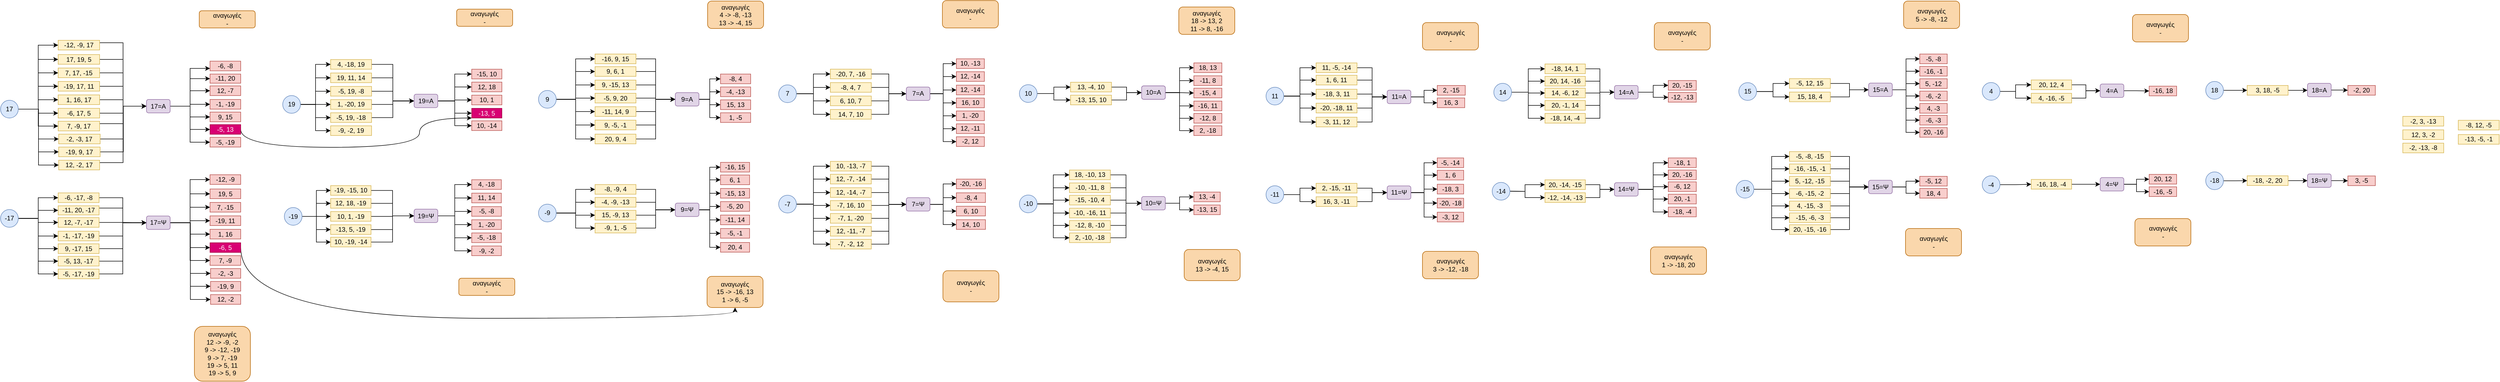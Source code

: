 <mxfile version="14.5.1" type="device"><diagram id="jZLHywl04X1lykeH8b-7" name="Σελίδα-1"><mxGraphModel dx="1422" dy="822" grid="0" gridSize="10" guides="1" tooltips="1" connect="1" arrows="1" fold="1" page="1" pageScale="1" pageWidth="827" pageHeight="1169" math="0" shadow="0"><root><mxCell id="0"/><mxCell id="1" parent="0"/><mxCell id="NSgu7CFzqD__wAyCuO-V-183" style="edgeStyle=orthogonalEdgeStyle;rounded=0;orthogonalLoop=1;jettySize=auto;html=1;exitX=1;exitY=0.5;exitDx=0;exitDy=0;entryX=0;entryY=0.5;entryDx=0;entryDy=0;" parent="1" source="NSgu7CFzqD__wAyCuO-V-1" target="NSgu7CFzqD__wAyCuO-V-181" edge="1"><mxGeometry relative="1" as="geometry"/></mxCell><mxCell id="NSgu7CFzqD__wAyCuO-V-1" value="4, -18, 19" style="rounded=0;whiteSpace=wrap;html=1;fillColor=#fff2cc;strokeColor=#d6b656;" parent="1" vertex="1"><mxGeometry x="694" y="164.75" width="76" height="18" as="geometry"/></mxCell><mxCell id="NSgu7CFzqD__wAyCuO-V-485" style="edgeStyle=orthogonalEdgeStyle;rounded=0;orthogonalLoop=1;jettySize=auto;html=1;exitX=1;exitY=0.5;exitDx=0;exitDy=0;entryX=0;entryY=0.5;entryDx=0;entryDy=0;" parent="1" source="NSgu7CFzqD__wAyCuO-V-2" target="NSgu7CFzqD__wAyCuO-V-484" edge="1"><mxGeometry relative="1" as="geometry"/></mxCell><mxCell id="NSgu7CFzqD__wAyCuO-V-2" value="3, 18, -5" style="rounded=0;whiteSpace=wrap;html=1;fillColor=#fff2cc;strokeColor=#d6b656;" parent="1" vertex="1"><mxGeometry x="4253" y="213" width="76" height="18" as="geometry"/></mxCell><mxCell id="NSgu7CFzqD__wAyCuO-V-438" style="edgeStyle=orthogonalEdgeStyle;rounded=0;orthogonalLoop=1;jettySize=auto;html=1;exitX=1;exitY=0.5;exitDx=0;exitDy=0;entryX=0;entryY=0.5;entryDx=0;entryDy=0;" parent="1" source="NSgu7CFzqD__wAyCuO-V-3" target="NSgu7CFzqD__wAyCuO-V-435" edge="1"><mxGeometry relative="1" as="geometry"/></mxCell><mxCell id="NSgu7CFzqD__wAyCuO-V-3" value="-5, -8, -15" style="rounded=0;whiteSpace=wrap;html=1;fillColor=#fff2cc;strokeColor=#d6b656;" parent="1" vertex="1"><mxGeometry x="3403" y="336" width="76" height="18" as="geometry"/></mxCell><mxCell id="NSgu7CFzqD__wAyCuO-V-305" style="edgeStyle=orthogonalEdgeStyle;rounded=0;orthogonalLoop=1;jettySize=auto;html=1;exitX=1;exitY=0.5;exitDx=0;exitDy=0;entryX=0;entryY=0.5;entryDx=0;entryDy=0;" parent="1" source="NSgu7CFzqD__wAyCuO-V-4" target="NSgu7CFzqD__wAyCuO-V-280" edge="1"><mxGeometry relative="1" as="geometry"/></mxCell><mxCell id="NSgu7CFzqD__wAyCuO-V-4" value="-20, 7, -16" style="rounded=0;whiteSpace=wrap;html=1;fillColor=#fff2cc;strokeColor=#d6b656;" parent="1" vertex="1"><mxGeometry x="1622" y="182.63" width="76" height="18" as="geometry"/></mxCell><mxCell id="NSgu7CFzqD__wAyCuO-V-310" style="edgeStyle=orthogonalEdgeStyle;rounded=0;orthogonalLoop=1;jettySize=auto;html=1;exitX=1;exitY=0.5;exitDx=0;exitDy=0;entryX=0;entryY=0.5;entryDx=0;entryDy=0;" parent="1" source="NSgu7CFzqD__wAyCuO-V-5" target="NSgu7CFzqD__wAyCuO-V-281" edge="1"><mxGeometry relative="1" as="geometry"/></mxCell><mxCell id="NSgu7CFzqD__wAyCuO-V-5" value="10, -13, -7" style="rounded=0;whiteSpace=wrap;html=1;fillColor=#fff2cc;strokeColor=#d6b656;" parent="1" vertex="1"><mxGeometry x="1622" y="354.13" width="76" height="18" as="geometry"/></mxCell><mxCell id="NSgu7CFzqD__wAyCuO-V-116" style="edgeStyle=orthogonalEdgeStyle;rounded=0;orthogonalLoop=1;jettySize=auto;html=1;exitX=1;exitY=0.25;exitDx=0;exitDy=0;entryX=0;entryY=0.5;entryDx=0;entryDy=0;" parent="1" source="NSgu7CFzqD__wAyCuO-V-6" target="NSgu7CFzqD__wAyCuO-V-114" edge="1"><mxGeometry relative="1" as="geometry"/></mxCell><mxCell id="NSgu7CFzqD__wAyCuO-V-6" value="-12, -9, 17" style="rounded=0;whiteSpace=wrap;html=1;fillColor=#fff2cc;strokeColor=#d6b656;" parent="1" vertex="1"><mxGeometry x="188" y="129" width="77" height="18" as="geometry"/></mxCell><mxCell id="NSgu7CFzqD__wAyCuO-V-119" style="edgeStyle=orthogonalEdgeStyle;rounded=0;orthogonalLoop=1;jettySize=auto;html=1;exitX=1;exitY=0.5;exitDx=0;exitDy=0;entryX=0;entryY=0.5;entryDx=0;entryDy=0;" parent="1" source="NSgu7CFzqD__wAyCuO-V-7" target="NSgu7CFzqD__wAyCuO-V-114" edge="1"><mxGeometry relative="1" as="geometry"/></mxCell><mxCell id="NSgu7CFzqD__wAyCuO-V-7" value="17, 19, 5" style="rounded=0;whiteSpace=wrap;html=1;fillColor=#fff2cc;strokeColor=#d6b656;" parent="1" vertex="1"><mxGeometry x="188" y="155.5" width="77" height="18" as="geometry"/></mxCell><mxCell id="NSgu7CFzqD__wAyCuO-V-232" style="edgeStyle=orthogonalEdgeStyle;rounded=0;orthogonalLoop=1;jettySize=auto;html=1;exitX=1;exitY=0.5;exitDx=0;exitDy=0;entryX=0;entryY=0.5;entryDx=0;entryDy=0;" parent="1" source="NSgu7CFzqD__wAyCuO-V-8" target="NSgu7CFzqD__wAyCuO-V-230" edge="1"><mxGeometry relative="1" as="geometry"/></mxCell><mxCell id="NSgu7CFzqD__wAyCuO-V-8" value="-16, 9, 15" style="rounded=0;whiteSpace=wrap;html=1;fillColor=#fff2cc;strokeColor=#d6b656;" parent="1" vertex="1"><mxGeometry x="1185" y="154.5" width="76" height="18" as="geometry"/></mxCell><mxCell id="NSgu7CFzqD__wAyCuO-V-367" style="edgeStyle=orthogonalEdgeStyle;rounded=0;orthogonalLoop=1;jettySize=auto;html=1;exitX=1;exitY=0.5;exitDx=0;exitDy=0;entryX=0;entryY=0.5;entryDx=0;entryDy=0;" parent="1" source="NSgu7CFzqD__wAyCuO-V-9" target="NSgu7CFzqD__wAyCuO-V-365" edge="1"><mxGeometry relative="1" as="geometry"/></mxCell><mxCell id="NSgu7CFzqD__wAyCuO-V-9" value="11, -5, -14" style="rounded=0;whiteSpace=wrap;html=1;fillColor=#fff2cc;strokeColor=#d6b656;" parent="1" vertex="1"><mxGeometry x="2524" y="171" width="76" height="18" as="geometry"/></mxCell><mxCell id="NSgu7CFzqD__wAyCuO-V-332" style="edgeStyle=orthogonalEdgeStyle;rounded=0;orthogonalLoop=1;jettySize=auto;html=1;exitX=1;exitY=0.5;exitDx=0;exitDy=0;entryX=0;entryY=0.5;entryDx=0;entryDy=0;" parent="1" source="NSgu7CFzqD__wAyCuO-V-10" target="NSgu7CFzqD__wAyCuO-V-329" edge="1"><mxGeometry relative="1" as="geometry"/></mxCell><mxCell id="NSgu7CFzqD__wAyCuO-V-10" value="18, -10, 13" style="rounded=0;whiteSpace=wrap;html=1;fillColor=#fff2cc;strokeColor=#d6b656;" parent="1" vertex="1"><mxGeometry x="2066" y="370.25" width="76" height="18" as="geometry"/></mxCell><mxCell id="NSgu7CFzqD__wAyCuO-V-371" style="edgeStyle=orthogonalEdgeStyle;rounded=0;orthogonalLoop=1;jettySize=auto;html=1;exitX=1;exitY=0.5;exitDx=0;exitDy=0;entryX=0;entryY=0.5;entryDx=0;entryDy=0;" parent="1" source="NSgu7CFzqD__wAyCuO-V-11" target="NSgu7CFzqD__wAyCuO-V-365" edge="1"><mxGeometry relative="1" as="geometry"/></mxCell><mxCell id="NSgu7CFzqD__wAyCuO-V-11" value="-3, 11, 12" style="rounded=0;whiteSpace=wrap;html=1;fillColor=#fff2cc;strokeColor=#d6b656;" parent="1" vertex="1"><mxGeometry x="2524" y="272" width="76" height="18" as="geometry"/></mxCell><mxCell id="NSgu7CFzqD__wAyCuO-V-118" style="edgeStyle=orthogonalEdgeStyle;rounded=0;orthogonalLoop=1;jettySize=auto;html=1;exitX=1;exitY=0.5;exitDx=0;exitDy=0;entryX=0;entryY=0.5;entryDx=0;entryDy=0;" parent="1" source="NSgu7CFzqD__wAyCuO-V-12" target="NSgu7CFzqD__wAyCuO-V-115" edge="1"><mxGeometry relative="1" as="geometry"/></mxCell><mxCell id="NSgu7CFzqD__wAyCuO-V-12" value="-6, -17, -8" style="rounded=0;whiteSpace=wrap;html=1;fillColor=#fff2cc;strokeColor=#d6b656;" parent="1" vertex="1"><mxGeometry x="188" y="412.75" width="76" height="18" as="geometry"/></mxCell><mxCell id="NSgu7CFzqD__wAyCuO-V-403" style="edgeStyle=orthogonalEdgeStyle;rounded=0;orthogonalLoop=1;jettySize=auto;html=1;exitX=1;exitY=0.5;exitDx=0;exitDy=0;entryX=0;entryY=0.5;entryDx=0;entryDy=0;" parent="1" source="NSgu7CFzqD__wAyCuO-V-13" target="NSgu7CFzqD__wAyCuO-V-398" edge="1"><mxGeometry relative="1" as="geometry"/></mxCell><mxCell id="NSgu7CFzqD__wAyCuO-V-13" value="-18, 14, 1" style="rounded=0;whiteSpace=wrap;html=1;fillColor=#fff2cc;strokeColor=#d6b656;" parent="1" vertex="1"><mxGeometry x="2949" y="173" width="75" height="18" as="geometry"/></mxCell><mxCell id="NSgu7CFzqD__wAyCuO-V-184" style="edgeStyle=orthogonalEdgeStyle;rounded=0;orthogonalLoop=1;jettySize=auto;html=1;exitX=1;exitY=0.5;exitDx=0;exitDy=0;entryX=0;entryY=0.5;entryDx=0;entryDy=0;" parent="1" source="NSgu7CFzqD__wAyCuO-V-14" target="NSgu7CFzqD__wAyCuO-V-182" edge="1"><mxGeometry relative="1" as="geometry"/></mxCell><mxCell id="NSgu7CFzqD__wAyCuO-V-14" value="-19, -15, 10" style="rounded=0;whiteSpace=wrap;html=1;fillColor=#fff2cc;strokeColor=#d6b656;" parent="1" vertex="1"><mxGeometry x="694" y="399.25" width="75" height="18" as="geometry"/></mxCell><mxCell id="NSgu7CFzqD__wAyCuO-V-186" style="edgeStyle=orthogonalEdgeStyle;rounded=0;orthogonalLoop=1;jettySize=auto;html=1;exitX=1;exitY=0.5;exitDx=0;exitDy=0;entryX=0;entryY=0.5;entryDx=0;entryDy=0;" parent="1" source="NSgu7CFzqD__wAyCuO-V-15" target="NSgu7CFzqD__wAyCuO-V-182" edge="1"><mxGeometry relative="1" as="geometry"/></mxCell><mxCell id="NSgu7CFzqD__wAyCuO-V-15" value="12, 18, -19" style="rounded=0;whiteSpace=wrap;html=1;fillColor=#fff2cc;strokeColor=#d6b656;" parent="1" vertex="1"><mxGeometry x="694" y="423.25" width="75" height="18" as="geometry"/></mxCell><mxCell id="NSgu7CFzqD__wAyCuO-V-307" style="edgeStyle=orthogonalEdgeStyle;rounded=0;orthogonalLoop=1;jettySize=auto;html=1;exitX=1;exitY=0.5;exitDx=0;exitDy=0;entryX=0;entryY=0.5;entryDx=0;entryDy=0;" parent="1" source="NSgu7CFzqD__wAyCuO-V-16" target="NSgu7CFzqD__wAyCuO-V-280" edge="1"><mxGeometry relative="1" as="geometry"/></mxCell><mxCell id="NSgu7CFzqD__wAyCuO-V-16" value="-8, 4, 7" style="rounded=0;whiteSpace=wrap;html=1;fillColor=#fff2cc;strokeColor=#d6b656;" parent="1" vertex="1"><mxGeometry x="1622" y="207.63" width="76" height="18" as="geometry"/></mxCell><mxCell id="NSgu7CFzqD__wAyCuO-V-233" style="edgeStyle=orthogonalEdgeStyle;rounded=0;orthogonalLoop=1;jettySize=auto;html=1;exitX=1;exitY=0.5;exitDx=0;exitDy=0;entryX=0;entryY=0.5;entryDx=0;entryDy=0;" parent="1" source="NSgu7CFzqD__wAyCuO-V-17" target="NSgu7CFzqD__wAyCuO-V-231" edge="1"><mxGeometry relative="1" as="geometry"/></mxCell><mxCell id="NSgu7CFzqD__wAyCuO-V-17" value="-8, -9, 4" style="rounded=0;whiteSpace=wrap;html=1;fillColor=#fff2cc;strokeColor=#d6b656;" parent="1" vertex="1"><mxGeometry x="1185" y="397.25" width="76" height="18" as="geometry"/></mxCell><mxCell id="NSgu7CFzqD__wAyCuO-V-121" style="edgeStyle=orthogonalEdgeStyle;rounded=0;orthogonalLoop=1;jettySize=auto;html=1;exitX=1;exitY=0.5;exitDx=0;exitDy=0;entryX=0;entryY=0.5;entryDx=0;entryDy=0;" parent="1" source="NSgu7CFzqD__wAyCuO-V-18" target="NSgu7CFzqD__wAyCuO-V-114" edge="1"><mxGeometry relative="1" as="geometry"/></mxCell><mxCell id="NSgu7CFzqD__wAyCuO-V-18" value="7, 17, -15" style="rounded=0;whiteSpace=wrap;html=1;fillColor=#fff2cc;strokeColor=#d6b656;" parent="1" vertex="1"><mxGeometry x="188" y="180.5" width="77" height="18" as="geometry"/></mxCell><mxCell id="NSgu7CFzqD__wAyCuO-V-311" style="edgeStyle=orthogonalEdgeStyle;rounded=0;orthogonalLoop=1;jettySize=auto;html=1;exitX=1;exitY=0.5;exitDx=0;exitDy=0;entryX=0;entryY=0.5;entryDx=0;entryDy=0;" parent="1" source="NSgu7CFzqD__wAyCuO-V-19" target="NSgu7CFzqD__wAyCuO-V-281" edge="1"><mxGeometry relative="1" as="geometry"/></mxCell><mxCell id="NSgu7CFzqD__wAyCuO-V-19" value="12, -7, -14" style="rounded=0;whiteSpace=wrap;html=1;fillColor=#fff2cc;strokeColor=#d6b656;" parent="1" vertex="1"><mxGeometry x="1622" y="378.13" width="76" height="18" as="geometry"/></mxCell><mxCell id="NSgu7CFzqD__wAyCuO-V-333" style="edgeStyle=orthogonalEdgeStyle;rounded=0;orthogonalLoop=1;jettySize=auto;html=1;exitX=1;exitY=0.5;exitDx=0;exitDy=0;entryX=0;entryY=0.5;entryDx=0;entryDy=0;" parent="1" source="NSgu7CFzqD__wAyCuO-V-20" target="NSgu7CFzqD__wAyCuO-V-329" edge="1"><mxGeometry relative="1" as="geometry"/></mxCell><mxCell id="NSgu7CFzqD__wAyCuO-V-20" value="-10, -11, 8" style="rounded=0;whiteSpace=wrap;html=1;fillColor=#fff2cc;strokeColor=#d6b656;" parent="1" vertex="1"><mxGeometry x="2066" y="394.25" width="76" height="18" as="geometry"/></mxCell><mxCell id="NSgu7CFzqD__wAyCuO-V-372" style="edgeStyle=orthogonalEdgeStyle;rounded=0;orthogonalLoop=1;jettySize=auto;html=1;exitX=1;exitY=0.5;exitDx=0;exitDy=0;entryX=0;entryY=0.5;entryDx=0;entryDy=0;" parent="1" source="NSgu7CFzqD__wAyCuO-V-21" target="NSgu7CFzqD__wAyCuO-V-366" edge="1"><mxGeometry relative="1" as="geometry"/></mxCell><mxCell id="NSgu7CFzqD__wAyCuO-V-21" value="2, -15, -11" style="rounded=0;whiteSpace=wrap;html=1;fillColor=#fff2cc;strokeColor=#d6b656;" parent="1" vertex="1"><mxGeometry x="2524" y="395" width="76" height="18" as="geometry"/></mxCell><mxCell id="NSgu7CFzqD__wAyCuO-V-234" style="edgeStyle=orthogonalEdgeStyle;rounded=0;orthogonalLoop=1;jettySize=auto;html=1;exitX=1;exitY=0.5;exitDx=0;exitDy=0;entryX=0;entryY=0.5;entryDx=0;entryDy=0;" parent="1" source="NSgu7CFzqD__wAyCuO-V-22" target="NSgu7CFzqD__wAyCuO-V-230" edge="1"><mxGeometry relative="1" as="geometry"/></mxCell><mxCell id="NSgu7CFzqD__wAyCuO-V-22" value="9, 6, 1" style="rounded=0;whiteSpace=wrap;html=1;fillColor=#fff2cc;strokeColor=#d6b656;" parent="1" vertex="1"><mxGeometry x="1185" y="178" width="76" height="18" as="geometry"/></mxCell><mxCell id="NSgu7CFzqD__wAyCuO-V-120" style="edgeStyle=orthogonalEdgeStyle;rounded=0;orthogonalLoop=1;jettySize=auto;html=1;exitX=1;exitY=0.25;exitDx=0;exitDy=0;entryX=0;entryY=0.5;entryDx=0;entryDy=0;" parent="1" source="NSgu7CFzqD__wAyCuO-V-23" target="NSgu7CFzqD__wAyCuO-V-115" edge="1"><mxGeometry relative="1" as="geometry"/></mxCell><mxCell id="NSgu7CFzqD__wAyCuO-V-23" value="-11, 20, -17" style="rounded=0;whiteSpace=wrap;html=1;fillColor=#fff2cc;strokeColor=#d6b656;" parent="1" vertex="1"><mxGeometry x="188" y="436.75" width="76" height="17" as="geometry"/></mxCell><mxCell id="NSgu7CFzqD__wAyCuO-V-236" style="edgeStyle=orthogonalEdgeStyle;rounded=0;orthogonalLoop=1;jettySize=auto;html=1;exitX=1;exitY=0.5;exitDx=0;exitDy=0;entryX=0;entryY=0.5;entryDx=0;entryDy=0;" parent="1" source="NSgu7CFzqD__wAyCuO-V-24" target="NSgu7CFzqD__wAyCuO-V-230" edge="1"><mxGeometry relative="1" as="geometry"/></mxCell><mxCell id="NSgu7CFzqD__wAyCuO-V-24" value="9, -15, 13" style="rounded=0;whiteSpace=wrap;html=1;fillColor=#fff2cc;strokeColor=#d6b656;" parent="1" vertex="1"><mxGeometry x="1185" y="203" width="76" height="18" as="geometry"/></mxCell><mxCell id="NSgu7CFzqD__wAyCuO-V-122" style="edgeStyle=orthogonalEdgeStyle;rounded=0;orthogonalLoop=1;jettySize=auto;html=1;exitX=1;exitY=0.5;exitDx=0;exitDy=0;entryX=0;entryY=0.5;entryDx=0;entryDy=0;" parent="1" source="NSgu7CFzqD__wAyCuO-V-25" target="NSgu7CFzqD__wAyCuO-V-115" edge="1"><mxGeometry relative="1" as="geometry"/></mxCell><mxCell id="NSgu7CFzqD__wAyCuO-V-25" value="12, -7, -17" style="rounded=0;whiteSpace=wrap;html=1;fillColor=#fff2cc;strokeColor=#d6b656;" parent="1" vertex="1"><mxGeometry x="188" y="458.75" width="76" height="18" as="geometry"/></mxCell><mxCell id="NSgu7CFzqD__wAyCuO-V-487" style="edgeStyle=orthogonalEdgeStyle;rounded=0;orthogonalLoop=1;jettySize=auto;html=1;exitX=1;exitY=0.5;exitDx=0;exitDy=0;" parent="1" source="NSgu7CFzqD__wAyCuO-V-26" target="NSgu7CFzqD__wAyCuO-V-486" edge="1"><mxGeometry relative="1" as="geometry"/></mxCell><mxCell id="NSgu7CFzqD__wAyCuO-V-26" value="-18, -2, 20" style="rounded=0;whiteSpace=wrap;html=1;fillColor=#fff2cc;strokeColor=#d6b656;" parent="1" vertex="1"><mxGeometry x="4253" y="381" width="76" height="18" as="geometry"/></mxCell><mxCell id="NSgu7CFzqD__wAyCuO-V-470" style="edgeStyle=orthogonalEdgeStyle;rounded=0;orthogonalLoop=1;jettySize=auto;html=1;exitX=1;exitY=0.5;exitDx=0;exitDy=0;entryX=0;entryY=0.5;entryDx=0;entryDy=0;" parent="1" source="NSgu7CFzqD__wAyCuO-V-27" target="NSgu7CFzqD__wAyCuO-V-469" edge="1"><mxGeometry relative="1" as="geometry"/></mxCell><mxCell id="NSgu7CFzqD__wAyCuO-V-27" value="20, 12, 4" style="rounded=0;whiteSpace=wrap;html=1;fillColor=#fff2cc;strokeColor=#d6b656;" parent="1" vertex="1"><mxGeometry x="3852" y="202.75" width="75" height="18" as="geometry"/></mxCell><mxCell id="NSgu7CFzqD__wAyCuO-V-185" style="edgeStyle=orthogonalEdgeStyle;rounded=0;orthogonalLoop=1;jettySize=auto;html=1;exitX=1;exitY=0.5;exitDx=0;exitDy=0;entryX=0;entryY=0.5;entryDx=0;entryDy=0;" parent="1" source="NSgu7CFzqD__wAyCuO-V-28" target="NSgu7CFzqD__wAyCuO-V-181" edge="1"><mxGeometry relative="1" as="geometry"/></mxCell><mxCell id="NSgu7CFzqD__wAyCuO-V-28" value="19, 11, 14" style="rounded=0;whiteSpace=wrap;html=1;fillColor=#fff2cc;strokeColor=#d6b656;" parent="1" vertex="1"><mxGeometry x="694" y="189.75" width="76" height="18" as="geometry"/></mxCell><mxCell id="NSgu7CFzqD__wAyCuO-V-473" style="edgeStyle=orthogonalEdgeStyle;rounded=0;orthogonalLoop=1;jettySize=auto;html=1;exitX=1;exitY=0.5;exitDx=0;exitDy=0;" parent="1" source="NSgu7CFzqD__wAyCuO-V-29" target="NSgu7CFzqD__wAyCuO-V-472" edge="1"><mxGeometry relative="1" as="geometry"/></mxCell><mxCell id="NSgu7CFzqD__wAyCuO-V-29" value="-16, 18, -4" style="rounded=0;whiteSpace=wrap;html=1;fillColor=#fff2cc;strokeColor=#d6b656;" parent="1" vertex="1"><mxGeometry x="3852" y="387.75" width="75" height="18" as="geometry"/></mxCell><mxCell id="NSgu7CFzqD__wAyCuO-V-124" style="edgeStyle=orthogonalEdgeStyle;rounded=0;orthogonalLoop=1;jettySize=auto;html=1;exitX=1;exitY=0.5;exitDx=0;exitDy=0;entryX=0;entryY=0.5;entryDx=0;entryDy=0;" parent="1" source="NSgu7CFzqD__wAyCuO-V-30" target="NSgu7CFzqD__wAyCuO-V-115" edge="1"><mxGeometry relative="1" as="geometry"/></mxCell><mxCell id="NSgu7CFzqD__wAyCuO-V-30" value="-1, -17, -19" style="rounded=0;whiteSpace=wrap;html=1;fillColor=#fff2cc;strokeColor=#d6b656;" parent="1" vertex="1"><mxGeometry x="188" y="484" width="76" height="18" as="geometry"/></mxCell><mxCell id="NSgu7CFzqD__wAyCuO-V-331" style="edgeStyle=orthogonalEdgeStyle;rounded=0;orthogonalLoop=1;jettySize=auto;html=1;exitX=1;exitY=0.5;exitDx=0;exitDy=0;entryX=0;entryY=0.5;entryDx=0;entryDy=0;" parent="1" source="NSgu7CFzqD__wAyCuO-V-31" target="NSgu7CFzqD__wAyCuO-V-328" edge="1"><mxGeometry relative="1" as="geometry"/></mxCell><mxCell id="NSgu7CFzqD__wAyCuO-V-31" value="-13, 15, 10" style="rounded=0;whiteSpace=wrap;html=1;fillColor=#fff2cc;strokeColor=#d6b656;" parent="1" vertex="1"><mxGeometry x="2068" y="231" width="76" height="18" as="geometry"/></mxCell><mxCell id="NSgu7CFzqD__wAyCuO-V-402" style="edgeStyle=orthogonalEdgeStyle;rounded=0;orthogonalLoop=1;jettySize=auto;html=1;exitX=1;exitY=0.5;exitDx=0;exitDy=0;" parent="1" source="NSgu7CFzqD__wAyCuO-V-32" target="NSgu7CFzqD__wAyCuO-V-399" edge="1"><mxGeometry relative="1" as="geometry"/></mxCell><mxCell id="NSgu7CFzqD__wAyCuO-V-32" value="-12, -14, -13" style="rounded=0;whiteSpace=wrap;html=1;fillColor=#fff2cc;strokeColor=#d6b656;" parent="1" vertex="1"><mxGeometry x="2949" y="412.5" width="75" height="18" as="geometry"/></mxCell><mxCell id="NSgu7CFzqD__wAyCuO-V-312" style="edgeStyle=orthogonalEdgeStyle;rounded=0;orthogonalLoop=1;jettySize=auto;html=1;exitX=1;exitY=0.5;exitDx=0;exitDy=0;entryX=0;entryY=0.5;entryDx=0;entryDy=0;" parent="1" source="NSgu7CFzqD__wAyCuO-V-33" target="NSgu7CFzqD__wAyCuO-V-281" edge="1"><mxGeometry relative="1" as="geometry"/></mxCell><mxCell id="NSgu7CFzqD__wAyCuO-V-33" value="12, -14, -7" style="rounded=0;whiteSpace=wrap;html=1;fillColor=#fff2cc;strokeColor=#d6b656;" parent="1" vertex="1"><mxGeometry x="1622" y="403.13" width="76" height="18" as="geometry"/></mxCell><mxCell id="NSgu7CFzqD__wAyCuO-V-313" style="edgeStyle=orthogonalEdgeStyle;rounded=0;orthogonalLoop=1;jettySize=auto;html=1;exitX=1;exitY=0.5;exitDx=0;exitDy=0;entryX=0;entryY=0.5;entryDx=0;entryDy=0;" parent="1" source="NSgu7CFzqD__wAyCuO-V-34" target="NSgu7CFzqD__wAyCuO-V-281" edge="1"><mxGeometry relative="1" as="geometry"/></mxCell><mxCell id="NSgu7CFzqD__wAyCuO-V-34" value="-7, 16, 10" style="rounded=0;whiteSpace=wrap;html=1;fillColor=#fff2cc;strokeColor=#d6b656;" parent="1" vertex="1"><mxGeometry x="1622" y="427.13" width="76" height="18" as="geometry"/></mxCell><mxCell id="NSgu7CFzqD__wAyCuO-V-308" style="edgeStyle=orthogonalEdgeStyle;rounded=0;orthogonalLoop=1;jettySize=auto;html=1;exitX=1;exitY=0.5;exitDx=0;exitDy=0;" parent="1" source="NSgu7CFzqD__wAyCuO-V-35" target="NSgu7CFzqD__wAyCuO-V-280" edge="1"><mxGeometry relative="1" as="geometry"/></mxCell><mxCell id="NSgu7CFzqD__wAyCuO-V-35" value="6, 10, 7" style="rounded=0;whiteSpace=wrap;html=1;fillColor=#fff2cc;strokeColor=#d6b656;" parent="1" vertex="1"><mxGeometry x="1622" y="232.63" width="76" height="18" as="geometry"/></mxCell><mxCell id="NSgu7CFzqD__wAyCuO-V-404" style="edgeStyle=orthogonalEdgeStyle;rounded=0;orthogonalLoop=1;jettySize=auto;html=1;exitX=1;exitY=0.5;exitDx=0;exitDy=0;entryX=0;entryY=0.5;entryDx=0;entryDy=0;" parent="1" source="NSgu7CFzqD__wAyCuO-V-36" target="NSgu7CFzqD__wAyCuO-V-398" edge="1"><mxGeometry relative="1" as="geometry"/></mxCell><mxCell id="NSgu7CFzqD__wAyCuO-V-36" value="20, 14, -16" style="rounded=0;whiteSpace=wrap;html=1;fillColor=#fff2cc;strokeColor=#d6b656;" parent="1" vertex="1"><mxGeometry x="2949" y="196" width="75" height="18" as="geometry"/></mxCell><mxCell id="NSgu7CFzqD__wAyCuO-V-123" style="edgeStyle=orthogonalEdgeStyle;rounded=0;orthogonalLoop=1;jettySize=auto;html=1;exitX=1;exitY=0.5;exitDx=0;exitDy=0;entryX=0;entryY=0.5;entryDx=0;entryDy=0;" parent="1" source="NSgu7CFzqD__wAyCuO-V-37" target="NSgu7CFzqD__wAyCuO-V-114" edge="1"><mxGeometry relative="1" as="geometry"/></mxCell><mxCell id="NSgu7CFzqD__wAyCuO-V-37" value="-19, 17, 11" style="rounded=0;whiteSpace=wrap;html=1;fillColor=#fff2cc;strokeColor=#d6b656;" parent="1" vertex="1"><mxGeometry x="188" y="205.5" width="77" height="18" as="geometry"/></mxCell><mxCell id="NSgu7CFzqD__wAyCuO-V-314" style="edgeStyle=orthogonalEdgeStyle;rounded=0;orthogonalLoop=1;jettySize=auto;html=1;exitX=1;exitY=0.5;exitDx=0;exitDy=0;entryX=0;entryY=0.5;entryDx=0;entryDy=0;" parent="1" source="NSgu7CFzqD__wAyCuO-V-38" target="NSgu7CFzqD__wAyCuO-V-281" edge="1"><mxGeometry relative="1" as="geometry"/></mxCell><mxCell id="NSgu7CFzqD__wAyCuO-V-38" value="-7, 1, -20" style="rounded=0;whiteSpace=wrap;html=1;fillColor=#fff2cc;strokeColor=#d6b656;" parent="1" vertex="1"><mxGeometry x="1622" y="451.13" width="76" height="18" as="geometry"/></mxCell><mxCell id="NSgu7CFzqD__wAyCuO-V-436" style="edgeStyle=orthogonalEdgeStyle;rounded=0;orthogonalLoop=1;jettySize=auto;html=1;exitX=1;exitY=0.5;exitDx=0;exitDy=0;" parent="1" source="NSgu7CFzqD__wAyCuO-V-39" target="NSgu7CFzqD__wAyCuO-V-434" edge="1"><mxGeometry relative="1" as="geometry"/></mxCell><mxCell id="NSgu7CFzqD__wAyCuO-V-39" value="-5, 12, 15" style="rounded=0;whiteSpace=wrap;html=1;fillColor=#fff2cc;strokeColor=#d6b656;" parent="1" vertex="1"><mxGeometry x="3403" y="200.25" width="76" height="18" as="geometry"/></mxCell><mxCell id="NSgu7CFzqD__wAyCuO-V-235" style="edgeStyle=orthogonalEdgeStyle;rounded=0;orthogonalLoop=1;jettySize=auto;html=1;exitX=1;exitY=0.5;exitDx=0;exitDy=0;entryX=0;entryY=0.5;entryDx=0;entryDy=0;" parent="1" source="NSgu7CFzqD__wAyCuO-V-40" target="NSgu7CFzqD__wAyCuO-V-231" edge="1"><mxGeometry relative="1" as="geometry"/></mxCell><mxCell id="NSgu7CFzqD__wAyCuO-V-40" value="-4, -9, -13" style="rounded=0;whiteSpace=wrap;html=1;fillColor=#fff2cc;strokeColor=#d6b656;" parent="1" vertex="1"><mxGeometry x="1185" y="421.25" width="76" height="18" as="geometry"/></mxCell><mxCell id="NSgu7CFzqD__wAyCuO-V-315" style="edgeStyle=orthogonalEdgeStyle;rounded=0;orthogonalLoop=1;jettySize=auto;html=1;exitX=1;exitY=0.5;exitDx=0;exitDy=0;entryX=0;entryY=0.5;entryDx=0;entryDy=0;" parent="1" source="NSgu7CFzqD__wAyCuO-V-41" target="NSgu7CFzqD__wAyCuO-V-281" edge="1"><mxGeometry relative="1" as="geometry"/></mxCell><mxCell id="NSgu7CFzqD__wAyCuO-V-41" value="12, -11, -7" style="rounded=0;whiteSpace=wrap;html=1;fillColor=#fff2cc;strokeColor=#d6b656;" parent="1" vertex="1"><mxGeometry x="1622" y="475.13" width="76" height="18" as="geometry"/></mxCell><mxCell id="NSgu7CFzqD__wAyCuO-V-187" style="edgeStyle=orthogonalEdgeStyle;rounded=0;orthogonalLoop=1;jettySize=auto;html=1;exitX=1;exitY=0.5;exitDx=0;exitDy=0;entryX=0;entryY=0.5;entryDx=0;entryDy=0;" parent="1" source="NSgu7CFzqD__wAyCuO-V-42" target="NSgu7CFzqD__wAyCuO-V-181" edge="1"><mxGeometry relative="1" as="geometry"/></mxCell><mxCell id="NSgu7CFzqD__wAyCuO-V-42" value="-5, 19, -8" style="rounded=0;whiteSpace=wrap;html=1;fillColor=#fff2cc;strokeColor=#d6b656;" parent="1" vertex="1"><mxGeometry x="694" y="214.75" width="76" height="18" as="geometry"/></mxCell><mxCell id="NSgu7CFzqD__wAyCuO-V-125" style="edgeStyle=orthogonalEdgeStyle;rounded=0;orthogonalLoop=1;jettySize=auto;html=1;exitX=1;exitY=0.5;exitDx=0;exitDy=0;entryX=0;entryY=0.5;entryDx=0;entryDy=0;" parent="1" source="NSgu7CFzqD__wAyCuO-V-43" target="NSgu7CFzqD__wAyCuO-V-114" edge="1"><mxGeometry relative="1" as="geometry"/></mxCell><mxCell id="NSgu7CFzqD__wAyCuO-V-43" value="1, 16, 17" style="rounded=0;whiteSpace=wrap;html=1;fillColor=#fff2cc;strokeColor=#d6b656;" parent="1" vertex="1"><mxGeometry x="188" y="230.5" width="77" height="18" as="geometry"/></mxCell><mxCell id="NSgu7CFzqD__wAyCuO-V-400" style="edgeStyle=orthogonalEdgeStyle;rounded=0;orthogonalLoop=1;jettySize=auto;html=1;exitX=1;exitY=0.5;exitDx=0;exitDy=0;" parent="1" source="NSgu7CFzqD__wAyCuO-V-44" target="NSgu7CFzqD__wAyCuO-V-399" edge="1"><mxGeometry relative="1" as="geometry"/></mxCell><mxCell id="NSgu7CFzqD__wAyCuO-V-44" value="20, -14, -15" style="rounded=0;whiteSpace=wrap;html=1;fillColor=#fff2cc;strokeColor=#d6b656;" parent="1" vertex="1"><mxGeometry x="2949" y="388.5" width="75" height="18" as="geometry"/></mxCell><mxCell id="NSgu7CFzqD__wAyCuO-V-330" style="edgeStyle=orthogonalEdgeStyle;rounded=0;orthogonalLoop=1;jettySize=auto;html=1;exitX=1;exitY=0.5;exitDx=0;exitDy=0;entryX=0;entryY=0.5;entryDx=0;entryDy=0;" parent="1" source="NSgu7CFzqD__wAyCuO-V-45" target="NSgu7CFzqD__wAyCuO-V-328" edge="1"><mxGeometry relative="1" as="geometry"/></mxCell><mxCell id="NSgu7CFzqD__wAyCuO-V-45" value="13, -4, 10" style="rounded=0;whiteSpace=wrap;html=1;fillColor=#fff2cc;strokeColor=#d6b656;" parent="1" vertex="1"><mxGeometry x="2068" y="207" width="76" height="18" as="geometry"/></mxCell><mxCell id="NSgu7CFzqD__wAyCuO-V-309" style="edgeStyle=orthogonalEdgeStyle;rounded=0;orthogonalLoop=1;jettySize=auto;html=1;exitX=1;exitY=0.5;exitDx=0;exitDy=0;entryX=0;entryY=0.5;entryDx=0;entryDy=0;" parent="1" source="NSgu7CFzqD__wAyCuO-V-46" target="NSgu7CFzqD__wAyCuO-V-280" edge="1"><mxGeometry relative="1" as="geometry"/></mxCell><mxCell id="NSgu7CFzqD__wAyCuO-V-46" value="14, 7, 10" style="rounded=0;whiteSpace=wrap;html=1;fillColor=#fff2cc;strokeColor=#d6b656;" parent="1" vertex="1"><mxGeometry x="1622" y="257.63" width="76" height="18" as="geometry"/></mxCell><mxCell id="NSgu7CFzqD__wAyCuO-V-238" style="edgeStyle=orthogonalEdgeStyle;rounded=0;orthogonalLoop=1;jettySize=auto;html=1;exitX=1;exitY=0.5;exitDx=0;exitDy=0;entryX=0;entryY=0.5;entryDx=0;entryDy=0;" parent="1" source="NSgu7CFzqD__wAyCuO-V-47" target="NSgu7CFzqD__wAyCuO-V-230" edge="1"><mxGeometry relative="1" as="geometry"/></mxCell><mxCell id="NSgu7CFzqD__wAyCuO-V-47" value="-5, 9, 20" style="rounded=0;whiteSpace=wrap;html=1;fillColor=#fff2cc;strokeColor=#d6b656;" parent="1" vertex="1"><mxGeometry x="1185" y="227.5" width="76" height="18" as="geometry"/></mxCell><mxCell id="NSgu7CFzqD__wAyCuO-V-188" style="edgeStyle=orthogonalEdgeStyle;rounded=0;orthogonalLoop=1;jettySize=auto;html=1;exitX=1;exitY=0.5;exitDx=0;exitDy=0;entryX=0;entryY=0.5;entryDx=0;entryDy=0;" parent="1" source="NSgu7CFzqD__wAyCuO-V-48" target="NSgu7CFzqD__wAyCuO-V-182" edge="1"><mxGeometry relative="1" as="geometry"/></mxCell><mxCell id="NSgu7CFzqD__wAyCuO-V-48" value="10, 1, -19" style="rounded=0;whiteSpace=wrap;html=1;fillColor=#fff2cc;strokeColor=#d6b656;" parent="1" vertex="1"><mxGeometry x="694" y="447.5" width="75" height="18" as="geometry"/></mxCell><mxCell id="NSgu7CFzqD__wAyCuO-V-439" style="edgeStyle=orthogonalEdgeStyle;rounded=0;orthogonalLoop=1;jettySize=auto;html=1;exitX=1;exitY=0.5;exitDx=0;exitDy=0;entryX=0;entryY=0.5;entryDx=0;entryDy=0;" parent="1" source="NSgu7CFzqD__wAyCuO-V-49" target="NSgu7CFzqD__wAyCuO-V-435" edge="1"><mxGeometry relative="1" as="geometry"/></mxCell><mxCell id="NSgu7CFzqD__wAyCuO-V-49" value="-16, -15, -1" style="rounded=0;whiteSpace=wrap;html=1;fillColor=#fff2cc;strokeColor=#d6b656;" parent="1" vertex="1"><mxGeometry x="3403" y="359" width="76" height="18" as="geometry"/></mxCell><mxCell id="NSgu7CFzqD__wAyCuO-V-373" style="edgeStyle=orthogonalEdgeStyle;rounded=0;orthogonalLoop=1;jettySize=auto;html=1;exitX=1;exitY=0.5;exitDx=0;exitDy=0;entryX=0;entryY=0.5;entryDx=0;entryDy=0;" parent="1" source="NSgu7CFzqD__wAyCuO-V-50" target="NSgu7CFzqD__wAyCuO-V-366" edge="1"><mxGeometry relative="1" as="geometry"/></mxCell><mxCell id="NSgu7CFzqD__wAyCuO-V-50" value="16, 3, -11" style="rounded=0;whiteSpace=wrap;html=1;fillColor=#fff2cc;strokeColor=#d6b656;" parent="1" vertex="1"><mxGeometry x="2524" y="420" width="76" height="18" as="geometry"/></mxCell><mxCell id="NSgu7CFzqD__wAyCuO-V-335" style="edgeStyle=orthogonalEdgeStyle;rounded=0;orthogonalLoop=1;jettySize=auto;html=1;exitX=1;exitY=0.5;exitDx=0;exitDy=0;entryX=0;entryY=0.5;entryDx=0;entryDy=0;" parent="1" source="NSgu7CFzqD__wAyCuO-V-51" target="NSgu7CFzqD__wAyCuO-V-329" edge="1"><mxGeometry relative="1" as="geometry"/></mxCell><mxCell id="NSgu7CFzqD__wAyCuO-V-51" value="-15, -10, 4" style="rounded=0;whiteSpace=wrap;html=1;fillColor=#fff2cc;strokeColor=#d6b656;" parent="1" vertex="1"><mxGeometry x="2066" y="417.25" width="76" height="18" as="geometry"/></mxCell><mxCell id="NSgu7CFzqD__wAyCuO-V-442" style="edgeStyle=orthogonalEdgeStyle;rounded=0;orthogonalLoop=1;jettySize=auto;html=1;exitX=1;exitY=0.5;exitDx=0;exitDy=0;entryX=0;entryY=0.5;entryDx=0;entryDy=0;" parent="1" source="NSgu7CFzqD__wAyCuO-V-52" target="NSgu7CFzqD__wAyCuO-V-435" edge="1"><mxGeometry relative="1" as="geometry"/></mxCell><mxCell id="NSgu7CFzqD__wAyCuO-V-52" value="4, -15, -3" style="rounded=0;whiteSpace=wrap;html=1;fillColor=#fff2cc;strokeColor=#d6b656;" parent="1" vertex="1"><mxGeometry x="3403" y="428" width="76" height="18" as="geometry"/></mxCell><mxCell id="NSgu7CFzqD__wAyCuO-V-336" style="edgeStyle=orthogonalEdgeStyle;rounded=0;orthogonalLoop=1;jettySize=auto;html=1;exitX=1;exitY=0.5;exitDx=0;exitDy=0;entryX=0;entryY=0.5;entryDx=0;entryDy=0;" parent="1" source="NSgu7CFzqD__wAyCuO-V-53" target="NSgu7CFzqD__wAyCuO-V-329" edge="1"><mxGeometry relative="1" as="geometry"/></mxCell><mxCell id="NSgu7CFzqD__wAyCuO-V-53" value="-10, -16, 11" style="rounded=0;whiteSpace=wrap;html=1;fillColor=#fff2cc;strokeColor=#d6b656;" parent="1" vertex="1"><mxGeometry x="2066" y="441.25" width="76" height="18" as="geometry"/></mxCell><mxCell id="NSgu7CFzqD__wAyCuO-V-54" value="-8, 12, -5" style="rounded=0;whiteSpace=wrap;html=1;fillColor=#fff2cc;strokeColor=#d6b656;" parent="1" vertex="1"><mxGeometry x="4645" y="277.75" width="76" height="18" as="geometry"/></mxCell><mxCell id="NSgu7CFzqD__wAyCuO-V-405" style="edgeStyle=orthogonalEdgeStyle;rounded=0;orthogonalLoop=1;jettySize=auto;html=1;exitX=1;exitY=0.5;exitDx=0;exitDy=0;" parent="1" source="NSgu7CFzqD__wAyCuO-V-55" target="NSgu7CFzqD__wAyCuO-V-398" edge="1"><mxGeometry relative="1" as="geometry"/></mxCell><mxCell id="NSgu7CFzqD__wAyCuO-V-55" value="14, -6, 12" style="rounded=0;whiteSpace=wrap;html=1;fillColor=#fff2cc;strokeColor=#d6b656;" parent="1" vertex="1"><mxGeometry x="2949" y="218" width="75" height="18" as="geometry"/></mxCell><mxCell id="NSgu7CFzqD__wAyCuO-V-368" style="edgeStyle=orthogonalEdgeStyle;rounded=0;orthogonalLoop=1;jettySize=auto;html=1;exitX=1;exitY=0.5;exitDx=0;exitDy=0;entryX=0;entryY=0.5;entryDx=0;entryDy=0;" parent="1" source="NSgu7CFzqD__wAyCuO-V-56" target="NSgu7CFzqD__wAyCuO-V-365" edge="1"><mxGeometry relative="1" as="geometry"/></mxCell><mxCell id="NSgu7CFzqD__wAyCuO-V-56" value="1, 6, 11" style="rounded=0;whiteSpace=wrap;html=1;fillColor=#fff2cc;strokeColor=#d6b656;" parent="1" vertex="1"><mxGeometry x="2524" y="194" width="76" height="18" as="geometry"/></mxCell><mxCell id="NSgu7CFzqD__wAyCuO-V-57" value="-13, -5, -1" style="rounded=0;whiteSpace=wrap;html=1;fillColor=#fff2cc;strokeColor=#d6b656;" parent="1" vertex="1"><mxGeometry x="4645" y="304.25" width="76" height="18" as="geometry"/></mxCell><mxCell id="NSgu7CFzqD__wAyCuO-V-316" style="edgeStyle=orthogonalEdgeStyle;rounded=0;orthogonalLoop=1;jettySize=auto;html=1;exitX=1;exitY=0.5;exitDx=0;exitDy=0;entryX=0;entryY=0.5;entryDx=0;entryDy=0;" parent="1" source="NSgu7CFzqD__wAyCuO-V-58" target="NSgu7CFzqD__wAyCuO-V-281" edge="1"><mxGeometry relative="1" as="geometry"/></mxCell><mxCell id="NSgu7CFzqD__wAyCuO-V-58" value="-7, -2, 12" style="rounded=0;whiteSpace=wrap;html=1;fillColor=#fff2cc;strokeColor=#d6b656;" parent="1" vertex="1"><mxGeometry x="1622" y="499.13" width="76" height="18" as="geometry"/></mxCell><mxCell id="NSgu7CFzqD__wAyCuO-V-189" style="edgeStyle=orthogonalEdgeStyle;rounded=0;orthogonalLoop=1;jettySize=auto;html=1;exitX=1;exitY=0.5;exitDx=0;exitDy=0;entryX=0;entryY=0.5;entryDx=0;entryDy=0;" parent="1" source="NSgu7CFzqD__wAyCuO-V-59" target="NSgu7CFzqD__wAyCuO-V-181" edge="1"><mxGeometry relative="1" as="geometry"/></mxCell><mxCell id="NSgu7CFzqD__wAyCuO-V-59" value="1, -20, 19" style="rounded=0;whiteSpace=wrap;html=1;fillColor=#fff2cc;strokeColor=#d6b656;" parent="1" vertex="1"><mxGeometry x="694" y="239.25" width="76" height="18" as="geometry"/></mxCell><mxCell id="NSgu7CFzqD__wAyCuO-V-60" value="-2, -13, -8" style="rounded=0;whiteSpace=wrap;html=1;fillColor=#fff2cc;strokeColor=#d6b656;" parent="1" vertex="1"><mxGeometry x="4542" y="320.25" width="76" height="18" as="geometry"/></mxCell><mxCell id="NSgu7CFzqD__wAyCuO-V-437" style="edgeStyle=orthogonalEdgeStyle;rounded=0;orthogonalLoop=1;jettySize=auto;html=1;exitX=1;exitY=0.5;exitDx=0;exitDy=0;entryX=0;entryY=0.5;entryDx=0;entryDy=0;" parent="1" source="NSgu7CFzqD__wAyCuO-V-61" target="NSgu7CFzqD__wAyCuO-V-434" edge="1"><mxGeometry relative="1" as="geometry"/></mxCell><mxCell id="NSgu7CFzqD__wAyCuO-V-61" value="15, 18, 4" style="rounded=0;whiteSpace=wrap;html=1;fillColor=#fff2cc;strokeColor=#d6b656;" parent="1" vertex="1"><mxGeometry x="3403" y="225.25" width="76" height="18" as="geometry"/></mxCell><mxCell id="NSgu7CFzqD__wAyCuO-V-241" style="edgeStyle=orthogonalEdgeStyle;rounded=0;orthogonalLoop=1;jettySize=auto;html=1;exitX=1;exitY=0.5;exitDx=0;exitDy=0;entryX=0;entryY=0.5;entryDx=0;entryDy=0;" parent="1" source="NSgu7CFzqD__wAyCuO-V-62" target="NSgu7CFzqD__wAyCuO-V-230" edge="1"><mxGeometry relative="1" as="geometry"/></mxCell><mxCell id="NSgu7CFzqD__wAyCuO-V-62" value="-11, 14, 9" style="rounded=0;whiteSpace=wrap;html=1;fillColor=#fff2cc;strokeColor=#d6b656;" parent="1" vertex="1"><mxGeometry x="1185" y="252.5" width="76" height="18" as="geometry"/></mxCell><mxCell id="NSgu7CFzqD__wAyCuO-V-441" style="edgeStyle=orthogonalEdgeStyle;rounded=0;orthogonalLoop=1;jettySize=auto;html=1;exitX=1;exitY=0.5;exitDx=0;exitDy=0;" parent="1" source="NSgu7CFzqD__wAyCuO-V-63" target="NSgu7CFzqD__wAyCuO-V-435" edge="1"><mxGeometry relative="1" as="geometry"/></mxCell><mxCell id="NSgu7CFzqD__wAyCuO-V-63" value="-6, -15, -2" style="rounded=0;whiteSpace=wrap;html=1;fillColor=#fff2cc;strokeColor=#d6b656;" parent="1" vertex="1"><mxGeometry x="3403" y="405" width="76" height="18" as="geometry"/></mxCell><mxCell id="NSgu7CFzqD__wAyCuO-V-440" style="edgeStyle=orthogonalEdgeStyle;rounded=0;orthogonalLoop=1;jettySize=auto;html=1;exitX=1;exitY=0.5;exitDx=0;exitDy=0;entryX=0;entryY=0.5;entryDx=0;entryDy=0;" parent="1" source="NSgu7CFzqD__wAyCuO-V-64" target="NSgu7CFzqD__wAyCuO-V-435" edge="1"><mxGeometry relative="1" as="geometry"/></mxCell><mxCell id="NSgu7CFzqD__wAyCuO-V-64" value="5, -12, -15" style="rounded=0;whiteSpace=wrap;html=1;fillColor=#fff2cc;strokeColor=#d6b656;" parent="1" vertex="1"><mxGeometry x="3403" y="382" width="76" height="18" as="geometry"/></mxCell><mxCell id="NSgu7CFzqD__wAyCuO-V-127" style="edgeStyle=orthogonalEdgeStyle;rounded=0;orthogonalLoop=1;jettySize=auto;html=1;exitX=1;exitY=0.5;exitDx=0;exitDy=0;entryX=0;entryY=0.5;entryDx=0;entryDy=0;" parent="1" source="NSgu7CFzqD__wAyCuO-V-65" target="NSgu7CFzqD__wAyCuO-V-114" edge="1"><mxGeometry relative="1" as="geometry"/></mxCell><mxCell id="NSgu7CFzqD__wAyCuO-V-65" value="-6, 17, 5" style="rounded=0;whiteSpace=wrap;html=1;fillColor=#fff2cc;strokeColor=#d6b656;" parent="1" vertex="1"><mxGeometry x="188" y="255.5" width="77" height="18" as="geometry"/></mxCell><mxCell id="NSgu7CFzqD__wAyCuO-V-190" style="edgeStyle=orthogonalEdgeStyle;rounded=0;orthogonalLoop=1;jettySize=auto;html=1;exitX=1;exitY=0.5;exitDx=0;exitDy=0;entryX=0;entryY=0.5;entryDx=0;entryDy=0;" parent="1" source="NSgu7CFzqD__wAyCuO-V-66" target="NSgu7CFzqD__wAyCuO-V-182" edge="1"><mxGeometry relative="1" as="geometry"/></mxCell><mxCell id="NSgu7CFzqD__wAyCuO-V-66" value="-13, 5, -19" style="rounded=0;whiteSpace=wrap;html=1;fillColor=#fff2cc;strokeColor=#d6b656;" parent="1" vertex="1"><mxGeometry x="694" y="472" width="75" height="18" as="geometry"/></mxCell><mxCell id="NSgu7CFzqD__wAyCuO-V-406" style="edgeStyle=orthogonalEdgeStyle;rounded=0;orthogonalLoop=1;jettySize=auto;html=1;exitX=1;exitY=0.5;exitDx=0;exitDy=0;entryX=0;entryY=0.5;entryDx=0;entryDy=0;" parent="1" source="NSgu7CFzqD__wAyCuO-V-67" target="NSgu7CFzqD__wAyCuO-V-398" edge="1"><mxGeometry relative="1" as="geometry"/></mxCell><mxCell id="NSgu7CFzqD__wAyCuO-V-67" value="20, -1, 14" style="rounded=0;whiteSpace=wrap;html=1;fillColor=#fff2cc;strokeColor=#d6b656;" parent="1" vertex="1"><mxGeometry x="2949" y="241" width="75" height="18" as="geometry"/></mxCell><mxCell id="NSgu7CFzqD__wAyCuO-V-126" style="edgeStyle=orthogonalEdgeStyle;rounded=0;orthogonalLoop=1;jettySize=auto;html=1;exitX=1;exitY=0.5;exitDx=0;exitDy=0;entryX=0;entryY=0.5;entryDx=0;entryDy=0;" parent="1" source="NSgu7CFzqD__wAyCuO-V-68" target="NSgu7CFzqD__wAyCuO-V-115" edge="1"><mxGeometry relative="1" as="geometry"/></mxCell><mxCell id="NSgu7CFzqD__wAyCuO-V-68" value="9, -17, 15" style="rounded=0;whiteSpace=wrap;html=1;fillColor=#fff2cc;strokeColor=#d6b656;" parent="1" vertex="1"><mxGeometry x="188" y="507.5" width="76" height="18" as="geometry"/></mxCell><mxCell id="NSgu7CFzqD__wAyCuO-V-191" style="edgeStyle=orthogonalEdgeStyle;rounded=0;orthogonalLoop=1;jettySize=auto;html=1;exitX=1;exitY=0.5;exitDx=0;exitDy=0;entryX=0;entryY=0.5;entryDx=0;entryDy=0;" parent="1" source="NSgu7CFzqD__wAyCuO-V-69" target="NSgu7CFzqD__wAyCuO-V-181" edge="1"><mxGeometry relative="1" as="geometry"/></mxCell><mxCell id="NSgu7CFzqD__wAyCuO-V-69" value="-5, 19, -18" style="rounded=0;whiteSpace=wrap;html=1;fillColor=#fff2cc;strokeColor=#d6b656;" parent="1" vertex="1"><mxGeometry x="694" y="263.75" width="76" height="18" as="geometry"/></mxCell><mxCell id="NSgu7CFzqD__wAyCuO-V-337" style="edgeStyle=orthogonalEdgeStyle;rounded=0;orthogonalLoop=1;jettySize=auto;html=1;exitX=1;exitY=0.5;exitDx=0;exitDy=0;entryX=0;entryY=0.5;entryDx=0;entryDy=0;" parent="1" source="NSgu7CFzqD__wAyCuO-V-70" target="NSgu7CFzqD__wAyCuO-V-329" edge="1"><mxGeometry relative="1" as="geometry"/></mxCell><mxCell id="NSgu7CFzqD__wAyCuO-V-70" value="-12, 8, -10" style="rounded=0;whiteSpace=wrap;html=1;fillColor=#fff2cc;strokeColor=#d6b656;" parent="1" vertex="1"><mxGeometry x="2066" y="464.25" width="76" height="18" as="geometry"/></mxCell><mxCell id="NSgu7CFzqD__wAyCuO-V-407" style="edgeStyle=orthogonalEdgeStyle;rounded=0;orthogonalLoop=1;jettySize=auto;html=1;exitX=1;exitY=0.5;exitDx=0;exitDy=0;entryX=0;entryY=0.5;entryDx=0;entryDy=0;" parent="1" source="NSgu7CFzqD__wAyCuO-V-71" target="NSgu7CFzqD__wAyCuO-V-398" edge="1"><mxGeometry relative="1" as="geometry"/></mxCell><mxCell id="NSgu7CFzqD__wAyCuO-V-71" value="-18, 14, -4" style="rounded=0;whiteSpace=wrap;html=1;fillColor=#fff2cc;strokeColor=#d6b656;" parent="1" vertex="1"><mxGeometry x="2949" y="265" width="75" height="18" as="geometry"/></mxCell><mxCell id="NSgu7CFzqD__wAyCuO-V-237" style="edgeStyle=orthogonalEdgeStyle;rounded=0;orthogonalLoop=1;jettySize=auto;html=1;exitX=1;exitY=0.5;exitDx=0;exitDy=0;" parent="1" source="NSgu7CFzqD__wAyCuO-V-72" target="NSgu7CFzqD__wAyCuO-V-231" edge="1"><mxGeometry relative="1" as="geometry"/></mxCell><mxCell id="NSgu7CFzqD__wAyCuO-V-72" value="15, -9, 13" style="rounded=0;whiteSpace=wrap;html=1;fillColor=#fff2cc;strokeColor=#d6b656;" parent="1" vertex="1"><mxGeometry x="1185" y="445.25" width="76" height="18" as="geometry"/></mxCell><mxCell id="NSgu7CFzqD__wAyCuO-V-243" style="edgeStyle=orthogonalEdgeStyle;rounded=0;orthogonalLoop=1;jettySize=auto;html=1;exitX=1;exitY=0.5;exitDx=0;exitDy=0;entryX=0;entryY=0.5;entryDx=0;entryDy=0;" parent="1" source="NSgu7CFzqD__wAyCuO-V-73" target="NSgu7CFzqD__wAyCuO-V-230" edge="1"><mxGeometry relative="1" as="geometry"/></mxCell><mxCell id="NSgu7CFzqD__wAyCuO-V-73" value="9, -5, -1" style="rounded=0;whiteSpace=wrap;html=1;fillColor=#fff2cc;strokeColor=#d6b656;" parent="1" vertex="1"><mxGeometry x="1185" y="277.5" width="76" height="18" as="geometry"/></mxCell><mxCell id="NSgu7CFzqD__wAyCuO-V-192" style="edgeStyle=orthogonalEdgeStyle;rounded=0;orthogonalLoop=1;jettySize=auto;html=1;exitX=1;exitY=0.5;exitDx=0;exitDy=0;entryX=0;entryY=0.5;entryDx=0;entryDy=0;" parent="1" source="NSgu7CFzqD__wAyCuO-V-74" target="NSgu7CFzqD__wAyCuO-V-182" edge="1"><mxGeometry relative="1" as="geometry"/></mxCell><mxCell id="NSgu7CFzqD__wAyCuO-V-74" value="10, -19, -14" style="rounded=0;whiteSpace=wrap;html=1;fillColor=#fff2cc;strokeColor=#d6b656;" parent="1" vertex="1"><mxGeometry x="694" y="495.25" width="75" height="18" as="geometry"/></mxCell><mxCell id="NSgu7CFzqD__wAyCuO-V-244" style="edgeStyle=orthogonalEdgeStyle;rounded=0;orthogonalLoop=1;jettySize=auto;html=1;exitX=1;exitY=0.5;exitDx=0;exitDy=0;entryX=0;entryY=0.5;entryDx=0;entryDy=0;" parent="1" source="NSgu7CFzqD__wAyCuO-V-75" target="NSgu7CFzqD__wAyCuO-V-230" edge="1"><mxGeometry relative="1" as="geometry"/></mxCell><mxCell id="NSgu7CFzqD__wAyCuO-V-75" value="20, 9, 4" style="rounded=0;whiteSpace=wrap;html=1;fillColor=#fff2cc;strokeColor=#d6b656;" parent="1" vertex="1"><mxGeometry x="1185" y="303.5" width="76" height="18" as="geometry"/></mxCell><mxCell id="NSgu7CFzqD__wAyCuO-V-76" value="-9, -2, 19" style="rounded=0;whiteSpace=wrap;html=1;fillColor=#fff2cc;strokeColor=#d6b656;" parent="1" vertex="1"><mxGeometry x="694" y="288" width="76" height="18" as="geometry"/></mxCell><mxCell id="NSgu7CFzqD__wAyCuO-V-128" style="edgeStyle=orthogonalEdgeStyle;rounded=0;orthogonalLoop=1;jettySize=auto;html=1;exitX=1;exitY=0.5;exitDx=0;exitDy=0;entryX=0;entryY=0.5;entryDx=0;entryDy=0;" parent="1" source="NSgu7CFzqD__wAyCuO-V-77" target="NSgu7CFzqD__wAyCuO-V-115" edge="1"><mxGeometry relative="1" as="geometry"/></mxCell><mxCell id="NSgu7CFzqD__wAyCuO-V-77" value="-5, 13, -17" style="rounded=0;whiteSpace=wrap;html=1;fillColor=#fff2cc;strokeColor=#d6b656;" parent="1" vertex="1"><mxGeometry x="188" y="530.75" width="76" height="18" as="geometry"/></mxCell><mxCell id="NSgu7CFzqD__wAyCuO-V-338" style="edgeStyle=orthogonalEdgeStyle;rounded=0;orthogonalLoop=1;jettySize=auto;html=1;exitX=1;exitY=0.5;exitDx=0;exitDy=0;entryX=0;entryY=0.5;entryDx=0;entryDy=0;" parent="1" source="NSgu7CFzqD__wAyCuO-V-78" target="NSgu7CFzqD__wAyCuO-V-329" edge="1"><mxGeometry relative="1" as="geometry"/></mxCell><mxCell id="NSgu7CFzqD__wAyCuO-V-78" value="2, -10, -18" style="rounded=0;whiteSpace=wrap;html=1;fillColor=#fff2cc;strokeColor=#d6b656;" parent="1" vertex="1"><mxGeometry x="2066" y="487.25" width="76" height="18" as="geometry"/></mxCell><mxCell id="NSgu7CFzqD__wAyCuO-V-369" style="edgeStyle=orthogonalEdgeStyle;rounded=0;orthogonalLoop=1;jettySize=auto;html=1;exitX=1;exitY=0.5;exitDx=0;exitDy=0;entryX=0;entryY=0.5;entryDx=0;entryDy=0;" parent="1" source="NSgu7CFzqD__wAyCuO-V-79" target="NSgu7CFzqD__wAyCuO-V-365" edge="1"><mxGeometry relative="1" as="geometry"/></mxCell><mxCell id="NSgu7CFzqD__wAyCuO-V-79" value="-18, 3, 11" style="rounded=0;whiteSpace=wrap;html=1;fillColor=#fff2cc;strokeColor=#d6b656;" parent="1" vertex="1"><mxGeometry x="2524" y="220" width="76" height="18" as="geometry"/></mxCell><mxCell id="NSgu7CFzqD__wAyCuO-V-129" style="edgeStyle=orthogonalEdgeStyle;rounded=0;orthogonalLoop=1;jettySize=auto;html=1;exitX=1;exitY=0.25;exitDx=0;exitDy=0;entryX=0;entryY=0.5;entryDx=0;entryDy=0;" parent="1" source="NSgu7CFzqD__wAyCuO-V-80" target="NSgu7CFzqD__wAyCuO-V-114" edge="1"><mxGeometry relative="1" as="geometry"/></mxCell><mxCell id="NSgu7CFzqD__wAyCuO-V-80" value="7, -9, 17" style="rounded=0;whiteSpace=wrap;html=1;fillColor=#fff2cc;strokeColor=#d6b656;" parent="1" vertex="1"><mxGeometry x="188" y="279.5" width="77" height="18" as="geometry"/></mxCell><mxCell id="NSgu7CFzqD__wAyCuO-V-443" style="edgeStyle=orthogonalEdgeStyle;rounded=0;orthogonalLoop=1;jettySize=auto;html=1;exitX=1;exitY=0.5;exitDx=0;exitDy=0;entryX=0;entryY=0.5;entryDx=0;entryDy=0;" parent="1" source="NSgu7CFzqD__wAyCuO-V-81" target="NSgu7CFzqD__wAyCuO-V-435" edge="1"><mxGeometry relative="1" as="geometry"/></mxCell><mxCell id="NSgu7CFzqD__wAyCuO-V-81" value="-15, -6, -3" style="rounded=0;whiteSpace=wrap;html=1;fillColor=#fff2cc;strokeColor=#d6b656;" parent="1" vertex="1"><mxGeometry x="3403" y="450" width="76" height="18" as="geometry"/></mxCell><mxCell id="NSgu7CFzqD__wAyCuO-V-82" value="-2, 3, -13" style="rounded=0;whiteSpace=wrap;html=1;fillColor=#fff2cc;strokeColor=#d6b656;" parent="1" vertex="1"><mxGeometry x="4542" y="270.5" width="76" height="18" as="geometry"/></mxCell><mxCell id="NSgu7CFzqD__wAyCuO-V-83" value="12, 3, -2" style="rounded=0;whiteSpace=wrap;html=1;fillColor=#fff2cc;strokeColor=#d6b656;" parent="1" vertex="1"><mxGeometry x="4542" y="295.5" width="76" height="18" as="geometry"/></mxCell><mxCell id="NSgu7CFzqD__wAyCuO-V-131" style="edgeStyle=orthogonalEdgeStyle;rounded=0;orthogonalLoop=1;jettySize=auto;html=1;exitX=1;exitY=0.5;exitDx=0;exitDy=0;entryX=0;entryY=0.5;entryDx=0;entryDy=0;" parent="1" source="NSgu7CFzqD__wAyCuO-V-84" target="NSgu7CFzqD__wAyCuO-V-114" edge="1"><mxGeometry relative="1" as="geometry"/></mxCell><mxCell id="NSgu7CFzqD__wAyCuO-V-84" value="-2, -3, 17" style="rounded=0;whiteSpace=wrap;html=1;fillColor=#fff2cc;strokeColor=#d6b656;" parent="1" vertex="1"><mxGeometry x="189" y="303.5" width="77" height="18" as="geometry"/></mxCell><mxCell id="NSgu7CFzqD__wAyCuO-V-444" style="edgeStyle=orthogonalEdgeStyle;rounded=0;orthogonalLoop=1;jettySize=auto;html=1;exitX=1;exitY=0.5;exitDx=0;exitDy=0;entryX=0;entryY=0.5;entryDx=0;entryDy=0;" parent="1" source="NSgu7CFzqD__wAyCuO-V-85" target="NSgu7CFzqD__wAyCuO-V-435" edge="1"><mxGeometry relative="1" as="geometry"/></mxCell><mxCell id="NSgu7CFzqD__wAyCuO-V-85" value="20, -15, -16" style="rounded=0;whiteSpace=wrap;html=1;fillColor=#fff2cc;strokeColor=#d6b656;" parent="1" vertex="1"><mxGeometry x="3403" y="472" width="76" height="18" as="geometry"/></mxCell><mxCell id="NSgu7CFzqD__wAyCuO-V-130" style="edgeStyle=orthogonalEdgeStyle;rounded=0;orthogonalLoop=1;jettySize=auto;html=1;exitX=1;exitY=0.5;exitDx=0;exitDy=0;entryX=0;entryY=0.5;entryDx=0;entryDy=0;" parent="1" source="NSgu7CFzqD__wAyCuO-V-86" target="NSgu7CFzqD__wAyCuO-V-115" edge="1"><mxGeometry relative="1" as="geometry"/></mxCell><mxCell id="NSgu7CFzqD__wAyCuO-V-86" value="-5, -17, -19" style="rounded=0;whiteSpace=wrap;html=1;fillColor=#fff2cc;strokeColor=#d6b656;" parent="1" vertex="1"><mxGeometry x="188" y="554.5" width="76" height="18" as="geometry"/></mxCell><mxCell id="NSgu7CFzqD__wAyCuO-V-370" style="edgeStyle=orthogonalEdgeStyle;rounded=0;orthogonalLoop=1;jettySize=auto;html=1;exitX=1;exitY=0.5;exitDx=0;exitDy=0;entryX=0;entryY=0.5;entryDx=0;entryDy=0;" parent="1" source="NSgu7CFzqD__wAyCuO-V-87" target="NSgu7CFzqD__wAyCuO-V-365" edge="1"><mxGeometry relative="1" as="geometry"/></mxCell><mxCell id="NSgu7CFzqD__wAyCuO-V-87" value="-20, -18, 11" style="rounded=0;whiteSpace=wrap;html=1;fillColor=#fff2cc;strokeColor=#d6b656;" parent="1" vertex="1"><mxGeometry x="2524" y="246" width="76" height="18" as="geometry"/></mxCell><mxCell id="NSgu7CFzqD__wAyCuO-V-240" style="edgeStyle=orthogonalEdgeStyle;rounded=0;orthogonalLoop=1;jettySize=auto;html=1;exitX=1;exitY=0.5;exitDx=0;exitDy=0;entryX=0;entryY=0.5;entryDx=0;entryDy=0;" parent="1" source="NSgu7CFzqD__wAyCuO-V-88" target="NSgu7CFzqD__wAyCuO-V-231" edge="1"><mxGeometry relative="1" as="geometry"/></mxCell><mxCell id="NSgu7CFzqD__wAyCuO-V-88" value="-9, 1, -5" style="rounded=0;whiteSpace=wrap;html=1;fillColor=#fff2cc;strokeColor=#d6b656;" parent="1" vertex="1"><mxGeometry x="1185" y="469.25" width="76" height="18" as="geometry"/></mxCell><mxCell id="NSgu7CFzqD__wAyCuO-V-133" style="edgeStyle=orthogonalEdgeStyle;rounded=0;orthogonalLoop=1;jettySize=auto;html=1;exitX=1;exitY=0.25;exitDx=0;exitDy=0;entryX=0;entryY=0.5;entryDx=0;entryDy=0;" parent="1" source="NSgu7CFzqD__wAyCuO-V-90" target="NSgu7CFzqD__wAyCuO-V-114" edge="1"><mxGeometry relative="1" as="geometry"/></mxCell><mxCell id="NSgu7CFzqD__wAyCuO-V-90" value="12, -2, 17" style="rounded=0;whiteSpace=wrap;html=1;fillColor=#fff2cc;strokeColor=#d6b656;" parent="1" vertex="1"><mxGeometry x="189" y="352" width="76" height="18" as="geometry"/></mxCell><mxCell id="NSgu7CFzqD__wAyCuO-V-471" style="edgeStyle=orthogonalEdgeStyle;rounded=0;orthogonalLoop=1;jettySize=auto;html=1;exitX=1;exitY=0.5;exitDx=0;exitDy=0;entryX=0;entryY=0.5;entryDx=0;entryDy=0;" parent="1" source="NSgu7CFzqD__wAyCuO-V-91" target="NSgu7CFzqD__wAyCuO-V-469" edge="1"><mxGeometry relative="1" as="geometry"/></mxCell><mxCell id="NSgu7CFzqD__wAyCuO-V-91" value="4, -16, -5" style="rounded=0;whiteSpace=wrap;html=1;fillColor=#fff2cc;strokeColor=#d6b656;" parent="1" vertex="1"><mxGeometry x="3852" y="227.5" width="75" height="18" as="geometry"/></mxCell><mxCell id="NSgu7CFzqD__wAyCuO-V-97" style="edgeStyle=orthogonalEdgeStyle;rounded=0;orthogonalLoop=1;jettySize=auto;html=1;exitX=1;exitY=0.5;exitDx=0;exitDy=0;entryX=0;entryY=0.5;entryDx=0;entryDy=0;" parent="1" source="NSgu7CFzqD__wAyCuO-V-92" target="NSgu7CFzqD__wAyCuO-V-6" edge="1"><mxGeometry relative="1" as="geometry"/></mxCell><mxCell id="NSgu7CFzqD__wAyCuO-V-99" style="edgeStyle=orthogonalEdgeStyle;rounded=0;orthogonalLoop=1;jettySize=auto;html=1;exitX=1;exitY=0.5;exitDx=0;exitDy=0;entryX=0;entryY=0.5;entryDx=0;entryDy=0;" parent="1" source="NSgu7CFzqD__wAyCuO-V-92" target="NSgu7CFzqD__wAyCuO-V-7" edge="1"><mxGeometry relative="1" as="geometry"/></mxCell><mxCell id="NSgu7CFzqD__wAyCuO-V-101" style="edgeStyle=orthogonalEdgeStyle;rounded=0;orthogonalLoop=1;jettySize=auto;html=1;exitX=1;exitY=0.5;exitDx=0;exitDy=0;entryX=0;entryY=0.5;entryDx=0;entryDy=0;" parent="1" source="NSgu7CFzqD__wAyCuO-V-92" target="NSgu7CFzqD__wAyCuO-V-18" edge="1"><mxGeometry relative="1" as="geometry"/></mxCell><mxCell id="NSgu7CFzqD__wAyCuO-V-103" style="edgeStyle=orthogonalEdgeStyle;rounded=0;orthogonalLoop=1;jettySize=auto;html=1;exitX=1;exitY=0.5;exitDx=0;exitDy=0;entryX=0;entryY=0.5;entryDx=0;entryDy=0;" parent="1" source="NSgu7CFzqD__wAyCuO-V-92" target="NSgu7CFzqD__wAyCuO-V-37" edge="1"><mxGeometry relative="1" as="geometry"/></mxCell><mxCell id="NSgu7CFzqD__wAyCuO-V-105" style="edgeStyle=orthogonalEdgeStyle;rounded=0;orthogonalLoop=1;jettySize=auto;html=1;exitX=1;exitY=0.5;exitDx=0;exitDy=0;entryX=0;entryY=0.5;entryDx=0;entryDy=0;" parent="1" source="NSgu7CFzqD__wAyCuO-V-92" target="NSgu7CFzqD__wAyCuO-V-43" edge="1"><mxGeometry relative="1" as="geometry"/></mxCell><mxCell id="NSgu7CFzqD__wAyCuO-V-107" style="edgeStyle=orthogonalEdgeStyle;rounded=0;orthogonalLoop=1;jettySize=auto;html=1;exitX=1;exitY=0.5;exitDx=0;exitDy=0;entryX=0;entryY=0.5;entryDx=0;entryDy=0;" parent="1" source="NSgu7CFzqD__wAyCuO-V-92" target="NSgu7CFzqD__wAyCuO-V-65" edge="1"><mxGeometry relative="1" as="geometry"/></mxCell><mxCell id="NSgu7CFzqD__wAyCuO-V-109" style="edgeStyle=orthogonalEdgeStyle;rounded=0;orthogonalLoop=1;jettySize=auto;html=1;exitX=1;exitY=0.5;exitDx=0;exitDy=0;entryX=0;entryY=0.5;entryDx=0;entryDy=0;" parent="1" source="NSgu7CFzqD__wAyCuO-V-92" target="NSgu7CFzqD__wAyCuO-V-80" edge="1"><mxGeometry relative="1" as="geometry"/></mxCell><mxCell id="NSgu7CFzqD__wAyCuO-V-111" style="edgeStyle=orthogonalEdgeStyle;rounded=0;orthogonalLoop=1;jettySize=auto;html=1;exitX=1;exitY=0.5;exitDx=0;exitDy=0;entryX=0;entryY=0.5;entryDx=0;entryDy=0;" parent="1" source="NSgu7CFzqD__wAyCuO-V-92" target="NSgu7CFzqD__wAyCuO-V-84" edge="1"><mxGeometry relative="1" as="geometry"/></mxCell><mxCell id="NSgu7CFzqD__wAyCuO-V-112" style="edgeStyle=orthogonalEdgeStyle;rounded=0;orthogonalLoop=1;jettySize=auto;html=1;exitX=1;exitY=0.5;exitDx=0;exitDy=0;entryX=0;entryY=0.5;entryDx=0;entryDy=0;" parent="1" source="NSgu7CFzqD__wAyCuO-V-92" target="NSgu7CFzqD__wAyCuO-V-95" edge="1"><mxGeometry relative="1" as="geometry"/></mxCell><mxCell id="NSgu7CFzqD__wAyCuO-V-113" style="edgeStyle=orthogonalEdgeStyle;rounded=0;orthogonalLoop=1;jettySize=auto;html=1;exitX=1;exitY=0.5;exitDx=0;exitDy=0;entryX=0;entryY=0.5;entryDx=0;entryDy=0;" parent="1" source="NSgu7CFzqD__wAyCuO-V-92" target="NSgu7CFzqD__wAyCuO-V-90" edge="1"><mxGeometry relative="1" as="geometry"/></mxCell><mxCell id="NSgu7CFzqD__wAyCuO-V-92" value="17" style="ellipse;whiteSpace=wrap;html=1;aspect=fixed;fillColor=#dae8fc;strokeColor=#6c8ebf;" parent="1" vertex="1"><mxGeometry x="81" y="240.5" width="33" height="33" as="geometry"/></mxCell><mxCell id="NSgu7CFzqD__wAyCuO-V-98" style="edgeStyle=orthogonalEdgeStyle;rounded=0;orthogonalLoop=1;jettySize=auto;html=1;exitX=1;exitY=0.5;exitDx=0;exitDy=0;entryX=0;entryY=0.5;entryDx=0;entryDy=0;" parent="1" source="NSgu7CFzqD__wAyCuO-V-93" target="NSgu7CFzqD__wAyCuO-V-12" edge="1"><mxGeometry relative="1" as="geometry"/></mxCell><mxCell id="NSgu7CFzqD__wAyCuO-V-100" style="edgeStyle=orthogonalEdgeStyle;rounded=0;orthogonalLoop=1;jettySize=auto;html=1;exitX=1;exitY=0.5;exitDx=0;exitDy=0;entryX=0;entryY=0.5;entryDx=0;entryDy=0;" parent="1" source="NSgu7CFzqD__wAyCuO-V-93" target="NSgu7CFzqD__wAyCuO-V-23" edge="1"><mxGeometry relative="1" as="geometry"/></mxCell><mxCell id="NSgu7CFzqD__wAyCuO-V-102" style="edgeStyle=orthogonalEdgeStyle;rounded=0;orthogonalLoop=1;jettySize=auto;html=1;exitX=1;exitY=0.5;exitDx=0;exitDy=0;entryX=0;entryY=0.5;entryDx=0;entryDy=0;" parent="1" source="NSgu7CFzqD__wAyCuO-V-93" target="NSgu7CFzqD__wAyCuO-V-25" edge="1"><mxGeometry relative="1" as="geometry"/></mxCell><mxCell id="NSgu7CFzqD__wAyCuO-V-104" style="edgeStyle=orthogonalEdgeStyle;rounded=0;orthogonalLoop=1;jettySize=auto;html=1;exitX=1;exitY=0.5;exitDx=0;exitDy=0;entryX=0;entryY=0.5;entryDx=0;entryDy=0;" parent="1" source="NSgu7CFzqD__wAyCuO-V-93" target="NSgu7CFzqD__wAyCuO-V-30" edge="1"><mxGeometry relative="1" as="geometry"/></mxCell><mxCell id="NSgu7CFzqD__wAyCuO-V-106" style="edgeStyle=orthogonalEdgeStyle;rounded=0;orthogonalLoop=1;jettySize=auto;html=1;exitX=1;exitY=0.5;exitDx=0;exitDy=0;entryX=0;entryY=0.5;entryDx=0;entryDy=0;" parent="1" source="NSgu7CFzqD__wAyCuO-V-93" target="NSgu7CFzqD__wAyCuO-V-68" edge="1"><mxGeometry relative="1" as="geometry"/></mxCell><mxCell id="NSgu7CFzqD__wAyCuO-V-108" style="edgeStyle=orthogonalEdgeStyle;rounded=0;orthogonalLoop=1;jettySize=auto;html=1;exitX=1;exitY=0.5;exitDx=0;exitDy=0;entryX=0;entryY=0.5;entryDx=0;entryDy=0;" parent="1" source="NSgu7CFzqD__wAyCuO-V-93" target="NSgu7CFzqD__wAyCuO-V-77" edge="1"><mxGeometry relative="1" as="geometry"/></mxCell><mxCell id="NSgu7CFzqD__wAyCuO-V-110" style="edgeStyle=orthogonalEdgeStyle;rounded=0;orthogonalLoop=1;jettySize=auto;html=1;exitX=1;exitY=0.5;exitDx=0;exitDy=0;entryX=0;entryY=0.5;entryDx=0;entryDy=0;" parent="1" source="NSgu7CFzqD__wAyCuO-V-93" target="NSgu7CFzqD__wAyCuO-V-86" edge="1"><mxGeometry relative="1" as="geometry"/></mxCell><mxCell id="NSgu7CFzqD__wAyCuO-V-93" value="-17" style="ellipse;whiteSpace=wrap;html=1;aspect=fixed;fillColor=#dae8fc;strokeColor=#6c8ebf;" parent="1" vertex="1"><mxGeometry x="81" y="443.75" width="33" height="33" as="geometry"/></mxCell><mxCell id="NSgu7CFzqD__wAyCuO-V-132" style="edgeStyle=orthogonalEdgeStyle;rounded=0;orthogonalLoop=1;jettySize=auto;html=1;exitX=1;exitY=0.5;exitDx=0;exitDy=0;entryX=0;entryY=0.5;entryDx=0;entryDy=0;" parent="1" source="NSgu7CFzqD__wAyCuO-V-95" target="NSgu7CFzqD__wAyCuO-V-114" edge="1"><mxGeometry relative="1" as="geometry"/></mxCell><mxCell id="NSgu7CFzqD__wAyCuO-V-95" value="-19, 9, 17" style="rounded=0;whiteSpace=wrap;html=1;fillColor=#fff2cc;strokeColor=#d6b656;" parent="1" vertex="1"><mxGeometry x="189" y="327.5" width="77" height="18" as="geometry"/></mxCell><mxCell id="NSgu7CFzqD__wAyCuO-V-151" style="edgeStyle=orthogonalEdgeStyle;rounded=0;orthogonalLoop=1;jettySize=auto;html=1;exitX=1;exitY=0.5;exitDx=0;exitDy=0;entryX=0;entryY=0.75;entryDx=0;entryDy=0;" parent="1" source="NSgu7CFzqD__wAyCuO-V-114" target="NSgu7CFzqD__wAyCuO-V-134" edge="1"><mxGeometry relative="1" as="geometry"/></mxCell><mxCell id="NSgu7CFzqD__wAyCuO-V-153" style="edgeStyle=orthogonalEdgeStyle;rounded=0;orthogonalLoop=1;jettySize=auto;html=1;exitX=1;exitY=0.5;exitDx=0;exitDy=0;entryX=0;entryY=0.5;entryDx=0;entryDy=0;" parent="1" source="NSgu7CFzqD__wAyCuO-V-114" target="NSgu7CFzqD__wAyCuO-V-135" edge="1"><mxGeometry relative="1" as="geometry"/></mxCell><mxCell id="NSgu7CFzqD__wAyCuO-V-155" style="edgeStyle=orthogonalEdgeStyle;rounded=0;orthogonalLoop=1;jettySize=auto;html=1;exitX=1;exitY=0.5;exitDx=0;exitDy=0;entryX=0;entryY=0.5;entryDx=0;entryDy=0;" parent="1" source="NSgu7CFzqD__wAyCuO-V-114" target="NSgu7CFzqD__wAyCuO-V-136" edge="1"><mxGeometry relative="1" as="geometry"/></mxCell><mxCell id="NSgu7CFzqD__wAyCuO-V-157" style="edgeStyle=orthogonalEdgeStyle;rounded=0;orthogonalLoop=1;jettySize=auto;html=1;exitX=1;exitY=0.5;exitDx=0;exitDy=0;entryX=0;entryY=0.5;entryDx=0;entryDy=0;" parent="1" source="NSgu7CFzqD__wAyCuO-V-114" target="NSgu7CFzqD__wAyCuO-V-137" edge="1"><mxGeometry relative="1" as="geometry"/></mxCell><mxCell id="NSgu7CFzqD__wAyCuO-V-159" style="edgeStyle=orthogonalEdgeStyle;rounded=0;orthogonalLoop=1;jettySize=auto;html=1;exitX=1;exitY=0.5;exitDx=0;exitDy=0;entryX=0;entryY=0.5;entryDx=0;entryDy=0;" parent="1" source="NSgu7CFzqD__wAyCuO-V-114" target="NSgu7CFzqD__wAyCuO-V-138" edge="1"><mxGeometry relative="1" as="geometry"/></mxCell><mxCell id="NSgu7CFzqD__wAyCuO-V-161" style="edgeStyle=orthogonalEdgeStyle;rounded=0;orthogonalLoop=1;jettySize=auto;html=1;exitX=1;exitY=0.5;exitDx=0;exitDy=0;entryX=0;entryY=0.5;entryDx=0;entryDy=0;" parent="1" source="NSgu7CFzqD__wAyCuO-V-114" target="NSgu7CFzqD__wAyCuO-V-139" edge="1"><mxGeometry relative="1" as="geometry"/></mxCell><mxCell id="NSgu7CFzqD__wAyCuO-V-163" style="edgeStyle=orthogonalEdgeStyle;rounded=0;orthogonalLoop=1;jettySize=auto;html=1;exitX=1;exitY=0.5;exitDx=0;exitDy=0;entryX=0;entryY=0.5;entryDx=0;entryDy=0;" parent="1" source="NSgu7CFzqD__wAyCuO-V-114" target="NSgu7CFzqD__wAyCuO-V-140" edge="1"><mxGeometry relative="1" as="geometry"/></mxCell><mxCell id="NSgu7CFzqD__wAyCuO-V-114" value="17=A" style="rounded=1;whiteSpace=wrap;html=1;fillColor=#e1d5e7;strokeColor=#9673a6;" parent="1" vertex="1"><mxGeometry x="352" y="239" width="44" height="25" as="geometry"/></mxCell><mxCell id="NSgu7CFzqD__wAyCuO-V-152" style="edgeStyle=orthogonalEdgeStyle;rounded=0;orthogonalLoop=1;jettySize=auto;html=1;exitX=1;exitY=0.5;exitDx=0;exitDy=0;entryX=0;entryY=0.5;entryDx=0;entryDy=0;" parent="1" source="NSgu7CFzqD__wAyCuO-V-115" target="NSgu7CFzqD__wAyCuO-V-141" edge="1"><mxGeometry relative="1" as="geometry"/></mxCell><mxCell id="NSgu7CFzqD__wAyCuO-V-154" style="edgeStyle=orthogonalEdgeStyle;rounded=0;orthogonalLoop=1;jettySize=auto;html=1;exitX=1;exitY=0.5;exitDx=0;exitDy=0;entryX=0;entryY=0.5;entryDx=0;entryDy=0;" parent="1" source="NSgu7CFzqD__wAyCuO-V-115" target="NSgu7CFzqD__wAyCuO-V-142" edge="1"><mxGeometry relative="1" as="geometry"/></mxCell><mxCell id="NSgu7CFzqD__wAyCuO-V-156" style="edgeStyle=orthogonalEdgeStyle;rounded=0;orthogonalLoop=1;jettySize=auto;html=1;exitX=1;exitY=0.5;exitDx=0;exitDy=0;entryX=0;entryY=0.5;entryDx=0;entryDy=0;" parent="1" source="NSgu7CFzqD__wAyCuO-V-115" target="NSgu7CFzqD__wAyCuO-V-143" edge="1"><mxGeometry relative="1" as="geometry"/></mxCell><mxCell id="NSgu7CFzqD__wAyCuO-V-158" style="edgeStyle=orthogonalEdgeStyle;rounded=0;orthogonalLoop=1;jettySize=auto;html=1;exitX=1;exitY=0.5;exitDx=0;exitDy=0;entryX=0;entryY=0.5;entryDx=0;entryDy=0;" parent="1" source="NSgu7CFzqD__wAyCuO-V-115" target="NSgu7CFzqD__wAyCuO-V-144" edge="1"><mxGeometry relative="1" as="geometry"/></mxCell><mxCell id="NSgu7CFzqD__wAyCuO-V-160" style="edgeStyle=orthogonalEdgeStyle;rounded=0;orthogonalLoop=1;jettySize=auto;html=1;exitX=1;exitY=0.5;exitDx=0;exitDy=0;entryX=0;entryY=0.5;entryDx=0;entryDy=0;" parent="1" source="NSgu7CFzqD__wAyCuO-V-115" target="NSgu7CFzqD__wAyCuO-V-145" edge="1"><mxGeometry relative="1" as="geometry"/></mxCell><mxCell id="NSgu7CFzqD__wAyCuO-V-162" style="edgeStyle=orthogonalEdgeStyle;rounded=0;orthogonalLoop=1;jettySize=auto;html=1;exitX=1;exitY=0.5;exitDx=0;exitDy=0;entryX=0;entryY=0.5;entryDx=0;entryDy=0;" parent="1" source="NSgu7CFzqD__wAyCuO-V-115" target="NSgu7CFzqD__wAyCuO-V-146" edge="1"><mxGeometry relative="1" as="geometry"/></mxCell><mxCell id="NSgu7CFzqD__wAyCuO-V-164" style="edgeStyle=orthogonalEdgeStyle;rounded=0;orthogonalLoop=1;jettySize=auto;html=1;exitX=1;exitY=0.5;exitDx=0;exitDy=0;entryX=0;entryY=0.5;entryDx=0;entryDy=0;" parent="1" source="NSgu7CFzqD__wAyCuO-V-115" target="NSgu7CFzqD__wAyCuO-V-147" edge="1"><mxGeometry relative="1" as="geometry"/></mxCell><mxCell id="NSgu7CFzqD__wAyCuO-V-165" style="edgeStyle=orthogonalEdgeStyle;rounded=0;orthogonalLoop=1;jettySize=auto;html=1;exitX=1;exitY=0.5;exitDx=0;exitDy=0;entryX=0;entryY=0.5;entryDx=0;entryDy=0;" parent="1" source="NSgu7CFzqD__wAyCuO-V-115" target="NSgu7CFzqD__wAyCuO-V-148" edge="1"><mxGeometry relative="1" as="geometry"/></mxCell><mxCell id="NSgu7CFzqD__wAyCuO-V-166" style="edgeStyle=orthogonalEdgeStyle;rounded=0;orthogonalLoop=1;jettySize=auto;html=1;exitX=1;exitY=0.5;exitDx=0;exitDy=0;entryX=0;entryY=0.5;entryDx=0;entryDy=0;" parent="1" source="NSgu7CFzqD__wAyCuO-V-115" target="NSgu7CFzqD__wAyCuO-V-150" edge="1"><mxGeometry relative="1" as="geometry"/></mxCell><mxCell id="NSgu7CFzqD__wAyCuO-V-167" style="edgeStyle=orthogonalEdgeStyle;rounded=0;orthogonalLoop=1;jettySize=auto;html=1;exitX=1;exitY=0.5;exitDx=0;exitDy=0;entryX=0;entryY=0.5;entryDx=0;entryDy=0;" parent="1" source="NSgu7CFzqD__wAyCuO-V-115" target="NSgu7CFzqD__wAyCuO-V-149" edge="1"><mxGeometry relative="1" as="geometry"/></mxCell><mxCell id="NSgu7CFzqD__wAyCuO-V-115" value="17=Ψ" style="rounded=1;whiteSpace=wrap;html=1;fillColor=#e1d5e7;strokeColor=#9673a6;" parent="1" vertex="1"><mxGeometry x="352" y="455.75" width="44" height="25" as="geometry"/></mxCell><mxCell id="NSgu7CFzqD__wAyCuO-V-134" value="-6, -8" style="rounded=0;whiteSpace=wrap;html=1;fillColor=#f8cecc;strokeColor=#b85450;" parent="1" vertex="1"><mxGeometry x="470" y="167.75" width="57" height="18" as="geometry"/></mxCell><mxCell id="NSgu7CFzqD__wAyCuO-V-135" value="-11, 20" style="rounded=0;whiteSpace=wrap;html=1;fillColor=#f8cecc;strokeColor=#b85450;" parent="1" vertex="1"><mxGeometry x="470" y="191.75" width="57" height="17" as="geometry"/></mxCell><mxCell id="NSgu7CFzqD__wAyCuO-V-136" value="12, -7" style="rounded=0;whiteSpace=wrap;html=1;fillColor=#f8cecc;strokeColor=#b85450;" parent="1" vertex="1"><mxGeometry x="470" y="213.75" width="57" height="18" as="geometry"/></mxCell><mxCell id="NSgu7CFzqD__wAyCuO-V-137" value="-1, -19" style="rounded=0;whiteSpace=wrap;html=1;fillColor=#f8cecc;strokeColor=#b85450;" parent="1" vertex="1"><mxGeometry x="470" y="239" width="57" height="18" as="geometry"/></mxCell><mxCell id="NSgu7CFzqD__wAyCuO-V-138" value="9, 15" style="rounded=0;whiteSpace=wrap;html=1;fillColor=#f8cecc;strokeColor=#b85450;" parent="1" vertex="1"><mxGeometry x="470" y="262.5" width="57" height="18" as="geometry"/></mxCell><mxCell id="NSgu7CFzqD__wAyCuO-V-521" style="edgeStyle=orthogonalEdgeStyle;rounded=0;orthogonalLoop=1;jettySize=auto;html=1;exitX=1;exitY=0.5;exitDx=0;exitDy=0;entryX=0;entryY=1;entryDx=0;entryDy=0;curved=1;" parent="1" source="NSgu7CFzqD__wAyCuO-V-139" target="NSgu7CFzqD__wAyCuO-V-196" edge="1"><mxGeometry relative="1" as="geometry"><Array as="points"><mxPoint x="527" y="328"/><mxPoint x="859" y="328"/><mxPoint x="859" y="274"/></Array></mxGeometry></mxCell><mxCell id="NSgu7CFzqD__wAyCuO-V-139" value="-5, 13" style="rounded=0;whiteSpace=wrap;html=1;fillColor=#d80073;strokeColor=#A50040;fontColor=#ffffff;" parent="1" vertex="1"><mxGeometry x="470" y="285.75" width="57" height="18" as="geometry"/></mxCell><mxCell id="NSgu7CFzqD__wAyCuO-V-140" value="-5, -19" style="rounded=0;whiteSpace=wrap;html=1;fillColor=#f8cecc;strokeColor=#b85450;" parent="1" vertex="1"><mxGeometry x="470" y="309.5" width="57" height="18" as="geometry"/></mxCell><mxCell id="NSgu7CFzqD__wAyCuO-V-141" value="-12, -9" style="rounded=0;whiteSpace=wrap;html=1;fillColor=#f8cecc;strokeColor=#b85450;" parent="1" vertex="1"><mxGeometry x="470" y="379" width="57" height="18" as="geometry"/></mxCell><mxCell id="NSgu7CFzqD__wAyCuO-V-142" value="19, 5" style="rounded=0;whiteSpace=wrap;html=1;fillColor=#f8cecc;strokeColor=#b85450;" parent="1" vertex="1"><mxGeometry x="470" y="405.5" width="57" height="18" as="geometry"/></mxCell><mxCell id="NSgu7CFzqD__wAyCuO-V-143" value="7, -15" style="rounded=0;whiteSpace=wrap;html=1;fillColor=#f8cecc;strokeColor=#b85450;" parent="1" vertex="1"><mxGeometry x="470" y="430.5" width="57" height="18" as="geometry"/></mxCell><mxCell id="NSgu7CFzqD__wAyCuO-V-144" value="-19, 11" style="rounded=0;whiteSpace=wrap;html=1;fillColor=#f8cecc;strokeColor=#b85450;" parent="1" vertex="1"><mxGeometry x="470" y="455.5" width="57" height="18" as="geometry"/></mxCell><mxCell id="NSgu7CFzqD__wAyCuO-V-145" value="1, 16" style="rounded=0;whiteSpace=wrap;html=1;fillColor=#f8cecc;strokeColor=#b85450;" parent="1" vertex="1"><mxGeometry x="470" y="480.5" width="57" height="18" as="geometry"/></mxCell><mxCell id="NSgu7CFzqD__wAyCuO-V-522" style="edgeStyle=orthogonalEdgeStyle;curved=1;rounded=0;orthogonalLoop=1;jettySize=auto;html=1;exitX=1;exitY=0.5;exitDx=0;exitDy=0;entryX=0.5;entryY=1;entryDx=0;entryDy=0;" parent="1" source="NSgu7CFzqD__wAyCuO-V-146" target="NSgu7CFzqD__wAyCuO-V-502" edge="1"><mxGeometry relative="1" as="geometry"><Array as="points"><mxPoint x="527" y="646"/><mxPoint x="1445" y="646"/></Array></mxGeometry></mxCell><mxCell id="NSgu7CFzqD__wAyCuO-V-146" value="-6, 5" style="rounded=0;whiteSpace=wrap;html=1;fillColor=#d80073;strokeColor=#A50040;fontColor=#ffffff;" parent="1" vertex="1"><mxGeometry x="470" y="505.5" width="57" height="18" as="geometry"/></mxCell><mxCell id="NSgu7CFzqD__wAyCuO-V-147" value="7, -9" style="rounded=0;whiteSpace=wrap;html=1;fillColor=#f8cecc;strokeColor=#b85450;" parent="1" vertex="1"><mxGeometry x="470" y="529.5" width="57" height="18" as="geometry"/></mxCell><mxCell id="NSgu7CFzqD__wAyCuO-V-148" value="-2, -3" style="rounded=0;whiteSpace=wrap;html=1;fillColor=#f8cecc;strokeColor=#b85450;" parent="1" vertex="1"><mxGeometry x="471" y="553.5" width="56" height="18" as="geometry"/></mxCell><mxCell id="NSgu7CFzqD__wAyCuO-V-149" value="12, -2" style="rounded=0;whiteSpace=wrap;html=1;fillColor=#f8cecc;strokeColor=#b85450;" parent="1" vertex="1"><mxGeometry x="471" y="602" width="56" height="18" as="geometry"/></mxCell><mxCell id="NSgu7CFzqD__wAyCuO-V-150" value="-19, 9" style="rounded=0;whiteSpace=wrap;html=1;fillColor=#f8cecc;strokeColor=#b85450;" parent="1" vertex="1"><mxGeometry x="471" y="577.5" width="56" height="18" as="geometry"/></mxCell><mxCell id="NSgu7CFzqD__wAyCuO-V-170" style="edgeStyle=orthogonalEdgeStyle;rounded=0;orthogonalLoop=1;jettySize=auto;html=1;exitX=1;exitY=0.5;exitDx=0;exitDy=0;entryX=0;entryY=0.5;entryDx=0;entryDy=0;" parent="1" source="NSgu7CFzqD__wAyCuO-V-168" target="NSgu7CFzqD__wAyCuO-V-1" edge="1"><mxGeometry relative="1" as="geometry"/></mxCell><mxCell id="NSgu7CFzqD__wAyCuO-V-172" style="edgeStyle=orthogonalEdgeStyle;rounded=0;orthogonalLoop=1;jettySize=auto;html=1;exitX=1;exitY=0.5;exitDx=0;exitDy=0;entryX=0;entryY=0.5;entryDx=0;entryDy=0;" parent="1" source="NSgu7CFzqD__wAyCuO-V-168" target="NSgu7CFzqD__wAyCuO-V-28" edge="1"><mxGeometry relative="1" as="geometry"/></mxCell><mxCell id="NSgu7CFzqD__wAyCuO-V-174" style="edgeStyle=orthogonalEdgeStyle;rounded=0;orthogonalLoop=1;jettySize=auto;html=1;exitX=1;exitY=0.5;exitDx=0;exitDy=0;entryX=0;entryY=0.5;entryDx=0;entryDy=0;" parent="1" source="NSgu7CFzqD__wAyCuO-V-168" target="NSgu7CFzqD__wAyCuO-V-42" edge="1"><mxGeometry relative="1" as="geometry"/></mxCell><mxCell id="NSgu7CFzqD__wAyCuO-V-176" style="edgeStyle=orthogonalEdgeStyle;rounded=0;orthogonalLoop=1;jettySize=auto;html=1;exitX=1;exitY=0.5;exitDx=0;exitDy=0;entryX=0;entryY=0.5;entryDx=0;entryDy=0;" parent="1" source="NSgu7CFzqD__wAyCuO-V-168" target="NSgu7CFzqD__wAyCuO-V-59" edge="1"><mxGeometry relative="1" as="geometry"/></mxCell><mxCell id="NSgu7CFzqD__wAyCuO-V-178" style="edgeStyle=orthogonalEdgeStyle;rounded=0;orthogonalLoop=1;jettySize=auto;html=1;exitX=1;exitY=0.5;exitDx=0;exitDy=0;entryX=0;entryY=0.5;entryDx=0;entryDy=0;" parent="1" source="NSgu7CFzqD__wAyCuO-V-168" target="NSgu7CFzqD__wAyCuO-V-69" edge="1"><mxGeometry relative="1" as="geometry"/></mxCell><mxCell id="NSgu7CFzqD__wAyCuO-V-180" style="edgeStyle=orthogonalEdgeStyle;rounded=0;orthogonalLoop=1;jettySize=auto;html=1;exitX=1;exitY=0.5;exitDx=0;exitDy=0;entryX=0;entryY=0.5;entryDx=0;entryDy=0;" parent="1" source="NSgu7CFzqD__wAyCuO-V-168" target="NSgu7CFzqD__wAyCuO-V-76" edge="1"><mxGeometry relative="1" as="geometry"/></mxCell><mxCell id="NSgu7CFzqD__wAyCuO-V-168" value="19" style="ellipse;whiteSpace=wrap;html=1;aspect=fixed;fillColor=#dae8fc;strokeColor=#6c8ebf;" parent="1" vertex="1"><mxGeometry x="605" y="231.75" width="33" height="33" as="geometry"/></mxCell><mxCell id="NSgu7CFzqD__wAyCuO-V-171" style="edgeStyle=orthogonalEdgeStyle;rounded=0;orthogonalLoop=1;jettySize=auto;html=1;exitX=1;exitY=0.5;exitDx=0;exitDy=0;entryX=0;entryY=0.5;entryDx=0;entryDy=0;" parent="1" source="NSgu7CFzqD__wAyCuO-V-169" target="NSgu7CFzqD__wAyCuO-V-14" edge="1"><mxGeometry relative="1" as="geometry"/></mxCell><mxCell id="NSgu7CFzqD__wAyCuO-V-173" style="edgeStyle=orthogonalEdgeStyle;rounded=0;orthogonalLoop=1;jettySize=auto;html=1;exitX=1;exitY=0.5;exitDx=0;exitDy=0;entryX=0;entryY=0.5;entryDx=0;entryDy=0;" parent="1" source="NSgu7CFzqD__wAyCuO-V-169" target="NSgu7CFzqD__wAyCuO-V-15" edge="1"><mxGeometry relative="1" as="geometry"/></mxCell><mxCell id="NSgu7CFzqD__wAyCuO-V-175" style="edgeStyle=orthogonalEdgeStyle;rounded=0;orthogonalLoop=1;jettySize=auto;html=1;exitX=1;exitY=0.5;exitDx=0;exitDy=0;entryX=0;entryY=0.5;entryDx=0;entryDy=0;" parent="1" source="NSgu7CFzqD__wAyCuO-V-169" target="NSgu7CFzqD__wAyCuO-V-48" edge="1"><mxGeometry relative="1" as="geometry"/></mxCell><mxCell id="NSgu7CFzqD__wAyCuO-V-177" style="edgeStyle=orthogonalEdgeStyle;rounded=0;orthogonalLoop=1;jettySize=auto;html=1;exitX=1;exitY=0.5;exitDx=0;exitDy=0;entryX=0;entryY=0.5;entryDx=0;entryDy=0;" parent="1" source="NSgu7CFzqD__wAyCuO-V-169" target="NSgu7CFzqD__wAyCuO-V-66" edge="1"><mxGeometry relative="1" as="geometry"/></mxCell><mxCell id="NSgu7CFzqD__wAyCuO-V-179" style="edgeStyle=orthogonalEdgeStyle;rounded=0;orthogonalLoop=1;jettySize=auto;html=1;exitX=1;exitY=0.5;exitDx=0;exitDy=0;entryX=0;entryY=0.5;entryDx=0;entryDy=0;" parent="1" source="NSgu7CFzqD__wAyCuO-V-169" target="NSgu7CFzqD__wAyCuO-V-74" edge="1"><mxGeometry relative="1" as="geometry"/></mxCell><mxCell id="NSgu7CFzqD__wAyCuO-V-169" value="-19" style="ellipse;whiteSpace=wrap;html=1;aspect=fixed;fillColor=#dae8fc;strokeColor=#6c8ebf;" parent="1" vertex="1"><mxGeometry x="608" y="440" width="33" height="33" as="geometry"/></mxCell><mxCell id="NSgu7CFzqD__wAyCuO-V-198" style="edgeStyle=orthogonalEdgeStyle;rounded=0;orthogonalLoop=1;jettySize=auto;html=1;exitX=1;exitY=0.5;exitDx=0;exitDy=0;entryX=0;entryY=0.5;entryDx=0;entryDy=0;" parent="1" source="NSgu7CFzqD__wAyCuO-V-181" target="NSgu7CFzqD__wAyCuO-V-193" edge="1"><mxGeometry relative="1" as="geometry"/></mxCell><mxCell id="NSgu7CFzqD__wAyCuO-V-199" style="edgeStyle=orthogonalEdgeStyle;rounded=0;orthogonalLoop=1;jettySize=auto;html=1;exitX=1;exitY=0.5;exitDx=0;exitDy=0;entryX=0;entryY=0.5;entryDx=0;entryDy=0;" parent="1" source="NSgu7CFzqD__wAyCuO-V-181" target="NSgu7CFzqD__wAyCuO-V-194" edge="1"><mxGeometry relative="1" as="geometry"/></mxCell><mxCell id="NSgu7CFzqD__wAyCuO-V-200" style="edgeStyle=orthogonalEdgeStyle;rounded=0;orthogonalLoop=1;jettySize=auto;html=1;exitX=1;exitY=0.5;exitDx=0;exitDy=0;entryX=0;entryY=0.5;entryDx=0;entryDy=0;" parent="1" source="NSgu7CFzqD__wAyCuO-V-181" target="NSgu7CFzqD__wAyCuO-V-195" edge="1"><mxGeometry relative="1" as="geometry"/></mxCell><mxCell id="NSgu7CFzqD__wAyCuO-V-201" style="edgeStyle=orthogonalEdgeStyle;rounded=0;orthogonalLoop=1;jettySize=auto;html=1;exitX=1;exitY=0.5;exitDx=0;exitDy=0;entryX=0;entryY=0.5;entryDx=0;entryDy=0;" parent="1" source="NSgu7CFzqD__wAyCuO-V-181" target="NSgu7CFzqD__wAyCuO-V-196" edge="1"><mxGeometry relative="1" as="geometry"/></mxCell><mxCell id="NSgu7CFzqD__wAyCuO-V-202" style="edgeStyle=orthogonalEdgeStyle;rounded=0;orthogonalLoop=1;jettySize=auto;html=1;exitX=1;exitY=0.5;exitDx=0;exitDy=0;entryX=0;entryY=0.5;entryDx=0;entryDy=0;" parent="1" source="NSgu7CFzqD__wAyCuO-V-181" target="NSgu7CFzqD__wAyCuO-V-197" edge="1"><mxGeometry relative="1" as="geometry"/></mxCell><mxCell id="NSgu7CFzqD__wAyCuO-V-181" value="19=A" style="rounded=1;whiteSpace=wrap;html=1;fillColor=#e1d5e7;strokeColor=#9673a6;" parent="1" vertex="1"><mxGeometry x="849" y="229.25" width="44" height="25" as="geometry"/></mxCell><mxCell id="NSgu7CFzqD__wAyCuO-V-209" style="edgeStyle=orthogonalEdgeStyle;rounded=0;orthogonalLoop=1;jettySize=auto;html=1;exitX=1;exitY=0.5;exitDx=0;exitDy=0;entryX=0;entryY=0.5;entryDx=0;entryDy=0;" parent="1" source="NSgu7CFzqD__wAyCuO-V-182" target="NSgu7CFzqD__wAyCuO-V-203" edge="1"><mxGeometry relative="1" as="geometry"/></mxCell><mxCell id="NSgu7CFzqD__wAyCuO-V-210" style="edgeStyle=orthogonalEdgeStyle;rounded=0;orthogonalLoop=1;jettySize=auto;html=1;exitX=1;exitY=0.5;exitDx=0;exitDy=0;entryX=0;entryY=0.5;entryDx=0;entryDy=0;" parent="1" source="NSgu7CFzqD__wAyCuO-V-182" target="NSgu7CFzqD__wAyCuO-V-204" edge="1"><mxGeometry relative="1" as="geometry"/></mxCell><mxCell id="NSgu7CFzqD__wAyCuO-V-211" style="edgeStyle=orthogonalEdgeStyle;rounded=0;orthogonalLoop=1;jettySize=auto;html=1;exitX=1;exitY=0.5;exitDx=0;exitDy=0;entryX=0;entryY=0.5;entryDx=0;entryDy=0;" parent="1" source="NSgu7CFzqD__wAyCuO-V-182" target="NSgu7CFzqD__wAyCuO-V-205" edge="1"><mxGeometry relative="1" as="geometry"/></mxCell><mxCell id="NSgu7CFzqD__wAyCuO-V-212" style="edgeStyle=orthogonalEdgeStyle;rounded=0;orthogonalLoop=1;jettySize=auto;html=1;exitX=1;exitY=0.5;exitDx=0;exitDy=0;entryX=0;entryY=0.5;entryDx=0;entryDy=0;" parent="1" source="NSgu7CFzqD__wAyCuO-V-182" target="NSgu7CFzqD__wAyCuO-V-206" edge="1"><mxGeometry relative="1" as="geometry"/></mxCell><mxCell id="NSgu7CFzqD__wAyCuO-V-213" style="edgeStyle=orthogonalEdgeStyle;rounded=0;orthogonalLoop=1;jettySize=auto;html=1;exitX=1;exitY=0.5;exitDx=0;exitDy=0;entryX=0;entryY=0.5;entryDx=0;entryDy=0;" parent="1" source="NSgu7CFzqD__wAyCuO-V-182" target="NSgu7CFzqD__wAyCuO-V-207" edge="1"><mxGeometry relative="1" as="geometry"/></mxCell><mxCell id="NSgu7CFzqD__wAyCuO-V-214" style="edgeStyle=orthogonalEdgeStyle;rounded=0;orthogonalLoop=1;jettySize=auto;html=1;exitX=1;exitY=0.5;exitDx=0;exitDy=0;entryX=0;entryY=0.5;entryDx=0;entryDy=0;" parent="1" source="NSgu7CFzqD__wAyCuO-V-182" target="NSgu7CFzqD__wAyCuO-V-208" edge="1"><mxGeometry relative="1" as="geometry"/></mxCell><mxCell id="NSgu7CFzqD__wAyCuO-V-182" value="19=Ψ" style="rounded=1;whiteSpace=wrap;html=1;fillColor=#e1d5e7;strokeColor=#9673a6;" parent="1" vertex="1"><mxGeometry x="849" y="443" width="44" height="25" as="geometry"/></mxCell><mxCell id="NSgu7CFzqD__wAyCuO-V-193" value="-15, 10" style="rounded=0;whiteSpace=wrap;html=1;fillColor=#f8cecc;strokeColor=#b85450;" parent="1" vertex="1"><mxGeometry x="956" y="182.75" width="56" height="18" as="geometry"/></mxCell><mxCell id="NSgu7CFzqD__wAyCuO-V-194" value="12, 18" style="rounded=0;whiteSpace=wrap;html=1;fillColor=#f8cecc;strokeColor=#b85450;" parent="1" vertex="1"><mxGeometry x="956" y="206.75" width="56" height="18" as="geometry"/></mxCell><mxCell id="NSgu7CFzqD__wAyCuO-V-195" value="10, 1" style="rounded=0;whiteSpace=wrap;html=1;fillColor=#f8cecc;strokeColor=#b85450;" parent="1" vertex="1"><mxGeometry x="956" y="231" width="56" height="18" as="geometry"/></mxCell><mxCell id="NSgu7CFzqD__wAyCuO-V-196" value="-13, 5" style="rounded=0;whiteSpace=wrap;html=1;fillColor=#d80073;strokeColor=#A50040;fontColor=#ffffff;" parent="1" vertex="1"><mxGeometry x="956" y="255.5" width="56" height="18" as="geometry"/></mxCell><mxCell id="NSgu7CFzqD__wAyCuO-V-197" value="10, -14" style="rounded=0;whiteSpace=wrap;html=1;fillColor=#f8cecc;strokeColor=#b85450;" parent="1" vertex="1"><mxGeometry x="956" y="278.75" width="56" height="18" as="geometry"/></mxCell><mxCell id="NSgu7CFzqD__wAyCuO-V-203" value="4, -18" style="rounded=0;whiteSpace=wrap;html=1;fillColor=#f8cecc;strokeColor=#b85450;" parent="1" vertex="1"><mxGeometry x="956" y="388.25" width="55" height="18" as="geometry"/></mxCell><mxCell id="NSgu7CFzqD__wAyCuO-V-204" value="11, 14" style="rounded=0;whiteSpace=wrap;html=1;fillColor=#f8cecc;strokeColor=#b85450;" parent="1" vertex="1"><mxGeometry x="956" y="413.25" width="55" height="18" as="geometry"/></mxCell><mxCell id="NSgu7CFzqD__wAyCuO-V-205" value="-5, -8" style="rounded=0;whiteSpace=wrap;html=1;fillColor=#f8cecc;strokeColor=#b85450;" parent="1" vertex="1"><mxGeometry x="956" y="438.25" width="55" height="18" as="geometry"/></mxCell><mxCell id="NSgu7CFzqD__wAyCuO-V-206" value="1, -20" style="rounded=0;whiteSpace=wrap;html=1;fillColor=#f8cecc;strokeColor=#b85450;" parent="1" vertex="1"><mxGeometry x="956" y="462.75" width="55" height="18" as="geometry"/></mxCell><mxCell id="NSgu7CFzqD__wAyCuO-V-207" value="-5, -18" style="rounded=0;whiteSpace=wrap;html=1;fillColor=#f8cecc;strokeColor=#b85450;" parent="1" vertex="1"><mxGeometry x="956" y="487.25" width="55" height="18" as="geometry"/></mxCell><mxCell id="NSgu7CFzqD__wAyCuO-V-208" value="-9, -2" style="rounded=0;whiteSpace=wrap;html=1;fillColor=#f8cecc;strokeColor=#b85450;" parent="1" vertex="1"><mxGeometry x="956" y="511.5" width="55" height="18" as="geometry"/></mxCell><mxCell id="NSgu7CFzqD__wAyCuO-V-219" style="edgeStyle=orthogonalEdgeStyle;rounded=0;orthogonalLoop=1;jettySize=auto;html=1;exitX=1;exitY=0.5;exitDx=0;exitDy=0;entryX=0;entryY=0.5;entryDx=0;entryDy=0;" parent="1" source="NSgu7CFzqD__wAyCuO-V-217" target="NSgu7CFzqD__wAyCuO-V-8" edge="1"><mxGeometry relative="1" as="geometry"/></mxCell><mxCell id="NSgu7CFzqD__wAyCuO-V-221" style="edgeStyle=orthogonalEdgeStyle;rounded=0;orthogonalLoop=1;jettySize=auto;html=1;exitX=1;exitY=0.5;exitDx=0;exitDy=0;entryX=0;entryY=0.5;entryDx=0;entryDy=0;" parent="1" source="NSgu7CFzqD__wAyCuO-V-217" target="NSgu7CFzqD__wAyCuO-V-22" edge="1"><mxGeometry relative="1" as="geometry"/></mxCell><mxCell id="NSgu7CFzqD__wAyCuO-V-223" style="edgeStyle=orthogonalEdgeStyle;rounded=0;orthogonalLoop=1;jettySize=auto;html=1;exitX=1;exitY=0.5;exitDx=0;exitDy=0;entryX=0;entryY=0.5;entryDx=0;entryDy=0;" parent="1" source="NSgu7CFzqD__wAyCuO-V-217" target="NSgu7CFzqD__wAyCuO-V-24" edge="1"><mxGeometry relative="1" as="geometry"/></mxCell><mxCell id="NSgu7CFzqD__wAyCuO-V-225" style="edgeStyle=orthogonalEdgeStyle;rounded=0;orthogonalLoop=1;jettySize=auto;html=1;exitX=1;exitY=0.5;exitDx=0;exitDy=0;entryX=0;entryY=0.5;entryDx=0;entryDy=0;" parent="1" source="NSgu7CFzqD__wAyCuO-V-217" target="NSgu7CFzqD__wAyCuO-V-47" edge="1"><mxGeometry relative="1" as="geometry"/></mxCell><mxCell id="NSgu7CFzqD__wAyCuO-V-227" style="edgeStyle=orthogonalEdgeStyle;rounded=0;orthogonalLoop=1;jettySize=auto;html=1;exitX=1;exitY=0.5;exitDx=0;exitDy=0;entryX=0;entryY=0.5;entryDx=0;entryDy=0;" parent="1" source="NSgu7CFzqD__wAyCuO-V-217" target="NSgu7CFzqD__wAyCuO-V-62" edge="1"><mxGeometry relative="1" as="geometry"/></mxCell><mxCell id="NSgu7CFzqD__wAyCuO-V-228" style="edgeStyle=orthogonalEdgeStyle;rounded=0;orthogonalLoop=1;jettySize=auto;html=1;exitX=1;exitY=0.5;exitDx=0;exitDy=0;entryX=0;entryY=0.5;entryDx=0;entryDy=0;" parent="1" source="NSgu7CFzqD__wAyCuO-V-217" target="NSgu7CFzqD__wAyCuO-V-73" edge="1"><mxGeometry relative="1" as="geometry"/></mxCell><mxCell id="NSgu7CFzqD__wAyCuO-V-229" style="edgeStyle=orthogonalEdgeStyle;rounded=0;orthogonalLoop=1;jettySize=auto;html=1;exitX=1;exitY=0.5;exitDx=0;exitDy=0;entryX=0;entryY=0.5;entryDx=0;entryDy=0;" parent="1" source="NSgu7CFzqD__wAyCuO-V-217" target="NSgu7CFzqD__wAyCuO-V-75" edge="1"><mxGeometry relative="1" as="geometry"/></mxCell><mxCell id="NSgu7CFzqD__wAyCuO-V-217" value="9" style="ellipse;whiteSpace=wrap;html=1;aspect=fixed;fillColor=#dae8fc;strokeColor=#6c8ebf;" parent="1" vertex="1"><mxGeometry x="1080" y="222.25" width="33" height="33" as="geometry"/></mxCell><mxCell id="NSgu7CFzqD__wAyCuO-V-220" style="edgeStyle=orthogonalEdgeStyle;rounded=0;orthogonalLoop=1;jettySize=auto;html=1;exitX=1;exitY=0.5;exitDx=0;exitDy=0;entryX=0;entryY=0.5;entryDx=0;entryDy=0;" parent="1" source="NSgu7CFzqD__wAyCuO-V-218" target="NSgu7CFzqD__wAyCuO-V-17" edge="1"><mxGeometry relative="1" as="geometry"/></mxCell><mxCell id="NSgu7CFzqD__wAyCuO-V-222" style="edgeStyle=orthogonalEdgeStyle;rounded=0;orthogonalLoop=1;jettySize=auto;html=1;exitX=1;exitY=0.5;exitDx=0;exitDy=0;" parent="1" source="NSgu7CFzqD__wAyCuO-V-218" target="NSgu7CFzqD__wAyCuO-V-40" edge="1"><mxGeometry relative="1" as="geometry"/></mxCell><mxCell id="NSgu7CFzqD__wAyCuO-V-224" style="edgeStyle=orthogonalEdgeStyle;rounded=0;orthogonalLoop=1;jettySize=auto;html=1;exitX=1;exitY=0.5;exitDx=0;exitDy=0;entryX=0;entryY=0.5;entryDx=0;entryDy=0;" parent="1" source="NSgu7CFzqD__wAyCuO-V-218" target="NSgu7CFzqD__wAyCuO-V-72" edge="1"><mxGeometry relative="1" as="geometry"/></mxCell><mxCell id="NSgu7CFzqD__wAyCuO-V-226" style="edgeStyle=orthogonalEdgeStyle;rounded=0;orthogonalLoop=1;jettySize=auto;html=1;exitX=1;exitY=0.5;exitDx=0;exitDy=0;entryX=0;entryY=0.5;entryDx=0;entryDy=0;" parent="1" source="NSgu7CFzqD__wAyCuO-V-218" target="NSgu7CFzqD__wAyCuO-V-88" edge="1"><mxGeometry relative="1" as="geometry"/></mxCell><mxCell id="NSgu7CFzqD__wAyCuO-V-218" value="-9" style="ellipse;whiteSpace=wrap;html=1;aspect=fixed;fillColor=#dae8fc;strokeColor=#6c8ebf;" parent="1" vertex="1"><mxGeometry x="1080" y="433.75" width="33" height="33" as="geometry"/></mxCell><mxCell id="NSgu7CFzqD__wAyCuO-V-249" style="edgeStyle=orthogonalEdgeStyle;rounded=0;orthogonalLoop=1;jettySize=auto;html=1;exitX=1;exitY=0.5;exitDx=0;exitDy=0;entryX=0;entryY=0.5;entryDx=0;entryDy=0;" parent="1" source="NSgu7CFzqD__wAyCuO-V-230" target="NSgu7CFzqD__wAyCuO-V-245" edge="1"><mxGeometry relative="1" as="geometry"/></mxCell><mxCell id="NSgu7CFzqD__wAyCuO-V-250" style="edgeStyle=orthogonalEdgeStyle;rounded=0;orthogonalLoop=1;jettySize=auto;html=1;exitX=1;exitY=0.5;exitDx=0;exitDy=0;entryX=0;entryY=0.5;entryDx=0;entryDy=0;" parent="1" source="NSgu7CFzqD__wAyCuO-V-230" target="NSgu7CFzqD__wAyCuO-V-246" edge="1"><mxGeometry relative="1" as="geometry"/></mxCell><mxCell id="NSgu7CFzqD__wAyCuO-V-251" style="edgeStyle=orthogonalEdgeStyle;rounded=0;orthogonalLoop=1;jettySize=auto;html=1;exitX=1;exitY=0.5;exitDx=0;exitDy=0;entryX=0;entryY=0.5;entryDx=0;entryDy=0;" parent="1" source="NSgu7CFzqD__wAyCuO-V-230" target="NSgu7CFzqD__wAyCuO-V-247" edge="1"><mxGeometry relative="1" as="geometry"/></mxCell><mxCell id="NSgu7CFzqD__wAyCuO-V-252" style="edgeStyle=orthogonalEdgeStyle;rounded=0;orthogonalLoop=1;jettySize=auto;html=1;exitX=1;exitY=0.5;exitDx=0;exitDy=0;entryX=0;entryY=0.5;entryDx=0;entryDy=0;" parent="1" source="NSgu7CFzqD__wAyCuO-V-230" target="NSgu7CFzqD__wAyCuO-V-248" edge="1"><mxGeometry relative="1" as="geometry"/></mxCell><mxCell id="NSgu7CFzqD__wAyCuO-V-230" value="9=A" style="rounded=1;whiteSpace=wrap;html=1;fillColor=#e1d5e7;strokeColor=#9673a6;" parent="1" vertex="1"><mxGeometry x="1334" y="226.25" width="44" height="25" as="geometry"/></mxCell><mxCell id="NSgu7CFzqD__wAyCuO-V-260" style="edgeStyle=orthogonalEdgeStyle;rounded=0;orthogonalLoop=1;jettySize=auto;html=1;exitX=1;exitY=0.5;exitDx=0;exitDy=0;entryX=0;entryY=0.5;entryDx=0;entryDy=0;" parent="1" source="NSgu7CFzqD__wAyCuO-V-231" target="NSgu7CFzqD__wAyCuO-V-253" edge="1"><mxGeometry relative="1" as="geometry"/></mxCell><mxCell id="NSgu7CFzqD__wAyCuO-V-261" style="edgeStyle=orthogonalEdgeStyle;rounded=0;orthogonalLoop=1;jettySize=auto;html=1;exitX=1;exitY=0.5;exitDx=0;exitDy=0;entryX=0;entryY=0.5;entryDx=0;entryDy=0;" parent="1" source="NSgu7CFzqD__wAyCuO-V-231" target="NSgu7CFzqD__wAyCuO-V-254" edge="1"><mxGeometry relative="1" as="geometry"/></mxCell><mxCell id="NSgu7CFzqD__wAyCuO-V-262" style="edgeStyle=orthogonalEdgeStyle;rounded=0;orthogonalLoop=1;jettySize=auto;html=1;exitX=1;exitY=0.5;exitDx=0;exitDy=0;entryX=0;entryY=0.5;entryDx=0;entryDy=0;" parent="1" source="NSgu7CFzqD__wAyCuO-V-231" target="NSgu7CFzqD__wAyCuO-V-255" edge="1"><mxGeometry relative="1" as="geometry"/></mxCell><mxCell id="NSgu7CFzqD__wAyCuO-V-263" style="edgeStyle=orthogonalEdgeStyle;rounded=0;orthogonalLoop=1;jettySize=auto;html=1;exitX=1;exitY=0.5;exitDx=0;exitDy=0;entryX=0;entryY=0.5;entryDx=0;entryDy=0;" parent="1" source="NSgu7CFzqD__wAyCuO-V-231" target="NSgu7CFzqD__wAyCuO-V-256" edge="1"><mxGeometry relative="1" as="geometry"/></mxCell><mxCell id="NSgu7CFzqD__wAyCuO-V-264" style="edgeStyle=orthogonalEdgeStyle;rounded=0;orthogonalLoop=1;jettySize=auto;html=1;exitX=1;exitY=0.5;exitDx=0;exitDy=0;entryX=0;entryY=0.5;entryDx=0;entryDy=0;" parent="1" source="NSgu7CFzqD__wAyCuO-V-231" target="NSgu7CFzqD__wAyCuO-V-257" edge="1"><mxGeometry relative="1" as="geometry"/></mxCell><mxCell id="NSgu7CFzqD__wAyCuO-V-265" style="edgeStyle=orthogonalEdgeStyle;rounded=0;orthogonalLoop=1;jettySize=auto;html=1;exitX=1;exitY=0.5;exitDx=0;exitDy=0;entryX=0;entryY=0.5;entryDx=0;entryDy=0;" parent="1" source="NSgu7CFzqD__wAyCuO-V-231" target="NSgu7CFzqD__wAyCuO-V-258" edge="1"><mxGeometry relative="1" as="geometry"/></mxCell><mxCell id="NSgu7CFzqD__wAyCuO-V-266" style="edgeStyle=orthogonalEdgeStyle;rounded=0;orthogonalLoop=1;jettySize=auto;html=1;exitX=1;exitY=0.5;exitDx=0;exitDy=0;entryX=0;entryY=0.5;entryDx=0;entryDy=0;" parent="1" source="NSgu7CFzqD__wAyCuO-V-231" target="NSgu7CFzqD__wAyCuO-V-259" edge="1"><mxGeometry relative="1" as="geometry"/></mxCell><mxCell id="NSgu7CFzqD__wAyCuO-V-231" value="9=Ψ" style="rounded=1;whiteSpace=wrap;html=1;fillColor=#e1d5e7;strokeColor=#9673a6;" parent="1" vertex="1"><mxGeometry x="1334" y="431.75" width="44" height="25" as="geometry"/></mxCell><mxCell id="NSgu7CFzqD__wAyCuO-V-245" value="-8, 4" style="rounded=0;whiteSpace=wrap;html=1;fillColor=#f8cecc;strokeColor=#b85450;" parent="1" vertex="1"><mxGeometry x="1418" y="191.75" width="56" height="18" as="geometry"/></mxCell><mxCell id="NSgu7CFzqD__wAyCuO-V-246" value="-4, -13" style="rounded=0;whiteSpace=wrap;html=1;fillColor=#f8cecc;strokeColor=#b85450;" parent="1" vertex="1"><mxGeometry x="1418" y="215.75" width="56" height="18" as="geometry"/></mxCell><mxCell id="NSgu7CFzqD__wAyCuO-V-247" value="15, 13" style="rounded=0;whiteSpace=wrap;html=1;fillColor=#f8cecc;strokeColor=#b85450;" parent="1" vertex="1"><mxGeometry x="1418" y="239.75" width="56" height="18" as="geometry"/></mxCell><mxCell id="NSgu7CFzqD__wAyCuO-V-248" value="1, -5" style="rounded=0;whiteSpace=wrap;html=1;fillColor=#f8cecc;strokeColor=#b85450;" parent="1" vertex="1"><mxGeometry x="1418" y="263.75" width="56" height="18" as="geometry"/></mxCell><mxCell id="NSgu7CFzqD__wAyCuO-V-253" value="-16, 15" style="rounded=0;whiteSpace=wrap;html=1;fillColor=#f8cecc;strokeColor=#b85450;" parent="1" vertex="1"><mxGeometry x="1418" y="356" width="54" height="18" as="geometry"/></mxCell><mxCell id="NSgu7CFzqD__wAyCuO-V-254" value="6, 1" style="rounded=0;whiteSpace=wrap;html=1;fillColor=#f8cecc;strokeColor=#b85450;" parent="1" vertex="1"><mxGeometry x="1418" y="379.5" width="54" height="18" as="geometry"/></mxCell><mxCell id="NSgu7CFzqD__wAyCuO-V-255" value="-15, 13" style="rounded=0;whiteSpace=wrap;html=1;fillColor=#f8cecc;strokeColor=#b85450;" parent="1" vertex="1"><mxGeometry x="1418" y="404.5" width="54" height="18" as="geometry"/></mxCell><mxCell id="NSgu7CFzqD__wAyCuO-V-256" value="-5, 20" style="rounded=0;whiteSpace=wrap;html=1;fillColor=#f8cecc;strokeColor=#b85450;" parent="1" vertex="1"><mxGeometry x="1418" y="429" width="54" height="18" as="geometry"/></mxCell><mxCell id="NSgu7CFzqD__wAyCuO-V-257" value="-11, 14" style="rounded=0;whiteSpace=wrap;html=1;fillColor=#f8cecc;strokeColor=#b85450;" parent="1" vertex="1"><mxGeometry x="1418" y="454" width="54" height="18" as="geometry"/></mxCell><mxCell id="NSgu7CFzqD__wAyCuO-V-258" value="-5, -1" style="rounded=0;whiteSpace=wrap;html=1;fillColor=#f8cecc;strokeColor=#b85450;" parent="1" vertex="1"><mxGeometry x="1418" y="479" width="54" height="18" as="geometry"/></mxCell><mxCell id="NSgu7CFzqD__wAyCuO-V-259" value="20, 4" style="rounded=0;whiteSpace=wrap;html=1;fillColor=#f8cecc;strokeColor=#b85450;" parent="1" vertex="1"><mxGeometry x="1418" y="505" width="54" height="18" as="geometry"/></mxCell><mxCell id="NSgu7CFzqD__wAyCuO-V-269" style="edgeStyle=orthogonalEdgeStyle;rounded=0;orthogonalLoop=1;jettySize=auto;html=1;exitX=1;exitY=0.5;exitDx=0;exitDy=0;entryX=0;entryY=0.5;entryDx=0;entryDy=0;" parent="1" source="NSgu7CFzqD__wAyCuO-V-267" target="NSgu7CFzqD__wAyCuO-V-4" edge="1"><mxGeometry relative="1" as="geometry"/></mxCell><mxCell id="NSgu7CFzqD__wAyCuO-V-270" style="edgeStyle=orthogonalEdgeStyle;rounded=0;orthogonalLoop=1;jettySize=auto;html=1;exitX=1;exitY=0.5;exitDx=0;exitDy=0;entryX=0;entryY=0.5;entryDx=0;entryDy=0;" parent="1" source="NSgu7CFzqD__wAyCuO-V-267" target="NSgu7CFzqD__wAyCuO-V-16" edge="1"><mxGeometry relative="1" as="geometry"/></mxCell><mxCell id="NSgu7CFzqD__wAyCuO-V-271" style="edgeStyle=orthogonalEdgeStyle;rounded=0;orthogonalLoop=1;jettySize=auto;html=1;exitX=1;exitY=0.5;exitDx=0;exitDy=0;" parent="1" source="NSgu7CFzqD__wAyCuO-V-267" target="NSgu7CFzqD__wAyCuO-V-35" edge="1"><mxGeometry relative="1" as="geometry"/></mxCell><mxCell id="NSgu7CFzqD__wAyCuO-V-272" style="edgeStyle=orthogonalEdgeStyle;rounded=0;orthogonalLoop=1;jettySize=auto;html=1;exitX=1;exitY=0.5;exitDx=0;exitDy=0;entryX=0;entryY=0.5;entryDx=0;entryDy=0;" parent="1" source="NSgu7CFzqD__wAyCuO-V-267" target="NSgu7CFzqD__wAyCuO-V-46" edge="1"><mxGeometry relative="1" as="geometry"/></mxCell><mxCell id="NSgu7CFzqD__wAyCuO-V-267" value="7" style="ellipse;whiteSpace=wrap;html=1;aspect=fixed;fillColor=#dae8fc;strokeColor=#6c8ebf;" parent="1" vertex="1"><mxGeometry x="1526" y="211.88" width="33" height="33" as="geometry"/></mxCell><mxCell id="NSgu7CFzqD__wAyCuO-V-273" style="edgeStyle=orthogonalEdgeStyle;rounded=0;orthogonalLoop=1;jettySize=auto;html=1;exitX=1;exitY=0.5;exitDx=0;exitDy=0;entryX=0;entryY=0.5;entryDx=0;entryDy=0;" parent="1" source="NSgu7CFzqD__wAyCuO-V-268" target="NSgu7CFzqD__wAyCuO-V-5" edge="1"><mxGeometry relative="1" as="geometry"/></mxCell><mxCell id="NSgu7CFzqD__wAyCuO-V-274" style="edgeStyle=orthogonalEdgeStyle;rounded=0;orthogonalLoop=1;jettySize=auto;html=1;exitX=1;exitY=0.5;exitDx=0;exitDy=0;entryX=0;entryY=0.5;entryDx=0;entryDy=0;" parent="1" source="NSgu7CFzqD__wAyCuO-V-268" target="NSgu7CFzqD__wAyCuO-V-19" edge="1"><mxGeometry relative="1" as="geometry"/></mxCell><mxCell id="NSgu7CFzqD__wAyCuO-V-275" style="edgeStyle=orthogonalEdgeStyle;rounded=0;orthogonalLoop=1;jettySize=auto;html=1;exitX=1;exitY=0.5;exitDx=0;exitDy=0;entryX=0;entryY=0.5;entryDx=0;entryDy=0;" parent="1" source="NSgu7CFzqD__wAyCuO-V-268" target="NSgu7CFzqD__wAyCuO-V-33" edge="1"><mxGeometry relative="1" as="geometry"/></mxCell><mxCell id="NSgu7CFzqD__wAyCuO-V-276" style="edgeStyle=orthogonalEdgeStyle;rounded=0;orthogonalLoop=1;jettySize=auto;html=1;exitX=1;exitY=0.5;exitDx=0;exitDy=0;entryX=0;entryY=0.5;entryDx=0;entryDy=0;" parent="1" source="NSgu7CFzqD__wAyCuO-V-268" target="NSgu7CFzqD__wAyCuO-V-34" edge="1"><mxGeometry relative="1" as="geometry"/></mxCell><mxCell id="NSgu7CFzqD__wAyCuO-V-277" style="edgeStyle=orthogonalEdgeStyle;rounded=0;orthogonalLoop=1;jettySize=auto;html=1;exitX=1;exitY=0.5;exitDx=0;exitDy=0;entryX=0;entryY=0.5;entryDx=0;entryDy=0;" parent="1" source="NSgu7CFzqD__wAyCuO-V-268" target="NSgu7CFzqD__wAyCuO-V-38" edge="1"><mxGeometry relative="1" as="geometry"/></mxCell><mxCell id="NSgu7CFzqD__wAyCuO-V-278" style="edgeStyle=orthogonalEdgeStyle;rounded=0;orthogonalLoop=1;jettySize=auto;html=1;exitX=1;exitY=0.5;exitDx=0;exitDy=0;entryX=0;entryY=0.5;entryDx=0;entryDy=0;" parent="1" source="NSgu7CFzqD__wAyCuO-V-268" target="NSgu7CFzqD__wAyCuO-V-41" edge="1"><mxGeometry relative="1" as="geometry"/></mxCell><mxCell id="NSgu7CFzqD__wAyCuO-V-279" style="edgeStyle=orthogonalEdgeStyle;rounded=0;orthogonalLoop=1;jettySize=auto;html=1;exitX=1;exitY=0.5;exitDx=0;exitDy=0;entryX=0;entryY=0.5;entryDx=0;entryDy=0;" parent="1" source="NSgu7CFzqD__wAyCuO-V-268" target="NSgu7CFzqD__wAyCuO-V-58" edge="1"><mxGeometry relative="1" as="geometry"/></mxCell><mxCell id="NSgu7CFzqD__wAyCuO-V-268" value="-7" style="ellipse;whiteSpace=wrap;html=1;aspect=fixed;fillColor=#dae8fc;strokeColor=#6c8ebf;" parent="1" vertex="1"><mxGeometry x="1526" y="417.13" width="33" height="33" as="geometry"/></mxCell><mxCell id="NSgu7CFzqD__wAyCuO-V-298" style="edgeStyle=orthogonalEdgeStyle;rounded=0;orthogonalLoop=1;jettySize=auto;html=1;exitX=1;exitY=0.5;exitDx=0;exitDy=0;entryX=0;entryY=0.5;entryDx=0;entryDy=0;" parent="1" source="NSgu7CFzqD__wAyCuO-V-280" target="NSgu7CFzqD__wAyCuO-V-291" edge="1"><mxGeometry relative="1" as="geometry"/></mxCell><mxCell id="NSgu7CFzqD__wAyCuO-V-299" style="edgeStyle=orthogonalEdgeStyle;rounded=0;orthogonalLoop=1;jettySize=auto;html=1;exitX=1;exitY=0.5;exitDx=0;exitDy=0;entryX=0;entryY=0.5;entryDx=0;entryDy=0;" parent="1" source="NSgu7CFzqD__wAyCuO-V-280" target="NSgu7CFzqD__wAyCuO-V-292" edge="1"><mxGeometry relative="1" as="geometry"/></mxCell><mxCell id="NSgu7CFzqD__wAyCuO-V-300" style="edgeStyle=orthogonalEdgeStyle;rounded=0;orthogonalLoop=1;jettySize=auto;html=1;exitX=1;exitY=0.5;exitDx=0;exitDy=0;entryX=0;entryY=0.5;entryDx=0;entryDy=0;" parent="1" source="NSgu7CFzqD__wAyCuO-V-280" target="NSgu7CFzqD__wAyCuO-V-293" edge="1"><mxGeometry relative="1" as="geometry"/></mxCell><mxCell id="NSgu7CFzqD__wAyCuO-V-301" style="edgeStyle=orthogonalEdgeStyle;rounded=0;orthogonalLoop=1;jettySize=auto;html=1;exitX=1;exitY=0.5;exitDx=0;exitDy=0;" parent="1" source="NSgu7CFzqD__wAyCuO-V-280" target="NSgu7CFzqD__wAyCuO-V-294" edge="1"><mxGeometry relative="1" as="geometry"/></mxCell><mxCell id="NSgu7CFzqD__wAyCuO-V-302" style="edgeStyle=orthogonalEdgeStyle;rounded=0;orthogonalLoop=1;jettySize=auto;html=1;exitX=1;exitY=0.5;exitDx=0;exitDy=0;entryX=0;entryY=0.5;entryDx=0;entryDy=0;" parent="1" source="NSgu7CFzqD__wAyCuO-V-280" target="NSgu7CFzqD__wAyCuO-V-295" edge="1"><mxGeometry relative="1" as="geometry"/></mxCell><mxCell id="NSgu7CFzqD__wAyCuO-V-303" style="edgeStyle=orthogonalEdgeStyle;rounded=0;orthogonalLoop=1;jettySize=auto;html=1;exitX=1;exitY=0.5;exitDx=0;exitDy=0;entryX=0;entryY=0.5;entryDx=0;entryDy=0;" parent="1" source="NSgu7CFzqD__wAyCuO-V-280" target="NSgu7CFzqD__wAyCuO-V-296" edge="1"><mxGeometry relative="1" as="geometry"/></mxCell><mxCell id="NSgu7CFzqD__wAyCuO-V-304" style="edgeStyle=orthogonalEdgeStyle;rounded=0;orthogonalLoop=1;jettySize=auto;html=1;exitX=1;exitY=0.5;exitDx=0;exitDy=0;entryX=0;entryY=0.5;entryDx=0;entryDy=0;" parent="1" source="NSgu7CFzqD__wAyCuO-V-280" target="NSgu7CFzqD__wAyCuO-V-297" edge="1"><mxGeometry relative="1" as="geometry"/></mxCell><mxCell id="NSgu7CFzqD__wAyCuO-V-280" value="7=A" style="rounded=1;whiteSpace=wrap;html=1;fillColor=#e1d5e7;strokeColor=#9673a6;" parent="1" vertex="1"><mxGeometry x="1763" y="215.88" width="44" height="25" as="geometry"/></mxCell><mxCell id="NSgu7CFzqD__wAyCuO-V-286" style="edgeStyle=orthogonalEdgeStyle;rounded=0;orthogonalLoop=1;jettySize=auto;html=1;exitX=1;exitY=0.5;exitDx=0;exitDy=0;entryX=0;entryY=0.5;entryDx=0;entryDy=0;" parent="1" source="NSgu7CFzqD__wAyCuO-V-281" target="NSgu7CFzqD__wAyCuO-V-282" edge="1"><mxGeometry relative="1" as="geometry"/></mxCell><mxCell id="NSgu7CFzqD__wAyCuO-V-287" style="edgeStyle=orthogonalEdgeStyle;rounded=0;orthogonalLoop=1;jettySize=auto;html=1;exitX=1;exitY=0.5;exitDx=0;exitDy=0;entryX=0;entryY=0.5;entryDx=0;entryDy=0;" parent="1" source="NSgu7CFzqD__wAyCuO-V-281" target="NSgu7CFzqD__wAyCuO-V-283" edge="1"><mxGeometry relative="1" as="geometry"/></mxCell><mxCell id="NSgu7CFzqD__wAyCuO-V-288" style="edgeStyle=orthogonalEdgeStyle;rounded=0;orthogonalLoop=1;jettySize=auto;html=1;exitX=1;exitY=0.5;exitDx=0;exitDy=0;entryX=0;entryY=0.5;entryDx=0;entryDy=0;" parent="1" source="NSgu7CFzqD__wAyCuO-V-281" target="NSgu7CFzqD__wAyCuO-V-284" edge="1"><mxGeometry relative="1" as="geometry"/></mxCell><mxCell id="NSgu7CFzqD__wAyCuO-V-289" style="edgeStyle=orthogonalEdgeStyle;rounded=0;orthogonalLoop=1;jettySize=auto;html=1;exitX=1;exitY=0.5;exitDx=0;exitDy=0;entryX=0;entryY=0.5;entryDx=0;entryDy=0;" parent="1" source="NSgu7CFzqD__wAyCuO-V-281" target="NSgu7CFzqD__wAyCuO-V-285" edge="1"><mxGeometry relative="1" as="geometry"/></mxCell><mxCell id="NSgu7CFzqD__wAyCuO-V-281" value="7=Ψ" style="rounded=1;whiteSpace=wrap;html=1;fillColor=#e1d5e7;strokeColor=#9673a6;" parent="1" vertex="1"><mxGeometry x="1763" y="421.63" width="44" height="25" as="geometry"/></mxCell><mxCell id="NSgu7CFzqD__wAyCuO-V-282" value="-20, -16" style="rounded=0;whiteSpace=wrap;html=1;fillColor=#f8cecc;strokeColor=#b85450;" parent="1" vertex="1"><mxGeometry x="1856" y="387.13" width="54" height="18" as="geometry"/></mxCell><mxCell id="NSgu7CFzqD__wAyCuO-V-283" value="-8, 4" style="rounded=0;whiteSpace=wrap;html=1;fillColor=#f8cecc;strokeColor=#b85450;" parent="1" vertex="1"><mxGeometry x="1856" y="412.63" width="54" height="18" as="geometry"/></mxCell><mxCell id="NSgu7CFzqD__wAyCuO-V-284" value="6, 10" style="rounded=0;whiteSpace=wrap;html=1;fillColor=#f8cecc;strokeColor=#b85450;" parent="1" vertex="1"><mxGeometry x="1856" y="437.63" width="54" height="18" as="geometry"/></mxCell><mxCell id="NSgu7CFzqD__wAyCuO-V-285" value="14, 10" style="rounded=0;whiteSpace=wrap;html=1;fillColor=#f8cecc;strokeColor=#b85450;" parent="1" vertex="1"><mxGeometry x="1856" y="462.63" width="54" height="18" as="geometry"/></mxCell><mxCell id="NSgu7CFzqD__wAyCuO-V-291" value="10, -13" style="rounded=0;whiteSpace=wrap;html=1;fillColor=#f8cecc;strokeColor=#b85450;" parent="1" vertex="1"><mxGeometry x="1856" y="163.38" width="52" height="18" as="geometry"/></mxCell><mxCell id="NSgu7CFzqD__wAyCuO-V-292" value="12, -14" style="rounded=0;whiteSpace=wrap;html=1;fillColor=#f8cecc;strokeColor=#b85450;" parent="1" vertex="1"><mxGeometry x="1856" y="187.38" width="52" height="18" as="geometry"/></mxCell><mxCell id="NSgu7CFzqD__wAyCuO-V-293" value="12, -14" style="rounded=0;whiteSpace=wrap;html=1;fillColor=#f8cecc;strokeColor=#b85450;" parent="1" vertex="1"><mxGeometry x="1856" y="212.38" width="52" height="18" as="geometry"/></mxCell><mxCell id="NSgu7CFzqD__wAyCuO-V-294" value="16, 10" style="rounded=0;whiteSpace=wrap;html=1;fillColor=#f8cecc;strokeColor=#b85450;" parent="1" vertex="1"><mxGeometry x="1856" y="236.38" width="52" height="18" as="geometry"/></mxCell><mxCell id="NSgu7CFzqD__wAyCuO-V-295" value="1, -20" style="rounded=0;whiteSpace=wrap;html=1;fillColor=#f8cecc;strokeColor=#b85450;" parent="1" vertex="1"><mxGeometry x="1856" y="260.38" width="52" height="18" as="geometry"/></mxCell><mxCell id="NSgu7CFzqD__wAyCuO-V-296" value="12, -11" style="rounded=0;whiteSpace=wrap;html=1;fillColor=#f8cecc;strokeColor=#b85450;" parent="1" vertex="1"><mxGeometry x="1856" y="284.38" width="52" height="18" as="geometry"/></mxCell><mxCell id="NSgu7CFzqD__wAyCuO-V-297" value="-2, 12" style="rounded=0;whiteSpace=wrap;html=1;fillColor=#f8cecc;strokeColor=#b85450;" parent="1" vertex="1"><mxGeometry x="1856" y="308.38" width="52" height="18" as="geometry"/></mxCell><mxCell id="NSgu7CFzqD__wAyCuO-V-320" style="edgeStyle=orthogonalEdgeStyle;rounded=0;orthogonalLoop=1;jettySize=auto;html=1;exitX=1;exitY=0.5;exitDx=0;exitDy=0;entryX=0;entryY=0.5;entryDx=0;entryDy=0;" parent="1" source="NSgu7CFzqD__wAyCuO-V-318" target="NSgu7CFzqD__wAyCuO-V-45" edge="1"><mxGeometry relative="1" as="geometry"/></mxCell><mxCell id="NSgu7CFzqD__wAyCuO-V-321" style="edgeStyle=orthogonalEdgeStyle;rounded=0;orthogonalLoop=1;jettySize=auto;html=1;exitX=1;exitY=0.5;exitDx=0;exitDy=0;" parent="1" source="NSgu7CFzqD__wAyCuO-V-318" target="NSgu7CFzqD__wAyCuO-V-31" edge="1"><mxGeometry relative="1" as="geometry"/></mxCell><mxCell id="NSgu7CFzqD__wAyCuO-V-318" value="10" style="ellipse;whiteSpace=wrap;html=1;aspect=fixed;fillColor=#dae8fc;strokeColor=#6c8ebf;" parent="1" vertex="1"><mxGeometry x="1973" y="211.5" width="33" height="33" as="geometry"/></mxCell><mxCell id="NSgu7CFzqD__wAyCuO-V-322" style="edgeStyle=orthogonalEdgeStyle;rounded=0;orthogonalLoop=1;jettySize=auto;html=1;exitX=1;exitY=0.5;exitDx=0;exitDy=0;entryX=0;entryY=0.5;entryDx=0;entryDy=0;" parent="1" source="NSgu7CFzqD__wAyCuO-V-319" target="NSgu7CFzqD__wAyCuO-V-10" edge="1"><mxGeometry relative="1" as="geometry"/></mxCell><mxCell id="NSgu7CFzqD__wAyCuO-V-323" style="edgeStyle=orthogonalEdgeStyle;rounded=0;orthogonalLoop=1;jettySize=auto;html=1;exitX=1;exitY=0.5;exitDx=0;exitDy=0;entryX=0;entryY=0.5;entryDx=0;entryDy=0;" parent="1" source="NSgu7CFzqD__wAyCuO-V-319" target="NSgu7CFzqD__wAyCuO-V-20" edge="1"><mxGeometry relative="1" as="geometry"/></mxCell><mxCell id="NSgu7CFzqD__wAyCuO-V-324" style="edgeStyle=orthogonalEdgeStyle;rounded=0;orthogonalLoop=1;jettySize=auto;html=1;exitX=1;exitY=0.5;exitDx=0;exitDy=0;entryX=0;entryY=0.5;entryDx=0;entryDy=0;" parent="1" source="NSgu7CFzqD__wAyCuO-V-319" target="NSgu7CFzqD__wAyCuO-V-51" edge="1"><mxGeometry relative="1" as="geometry"/></mxCell><mxCell id="NSgu7CFzqD__wAyCuO-V-325" style="edgeStyle=orthogonalEdgeStyle;rounded=0;orthogonalLoop=1;jettySize=auto;html=1;exitX=1;exitY=0.5;exitDx=0;exitDy=0;entryX=0;entryY=0.5;entryDx=0;entryDy=0;" parent="1" source="NSgu7CFzqD__wAyCuO-V-319" target="NSgu7CFzqD__wAyCuO-V-53" edge="1"><mxGeometry relative="1" as="geometry"/></mxCell><mxCell id="NSgu7CFzqD__wAyCuO-V-326" style="edgeStyle=orthogonalEdgeStyle;rounded=0;orthogonalLoop=1;jettySize=auto;html=1;exitX=1;exitY=0.5;exitDx=0;exitDy=0;entryX=0;entryY=0.5;entryDx=0;entryDy=0;" parent="1" source="NSgu7CFzqD__wAyCuO-V-319" target="NSgu7CFzqD__wAyCuO-V-70" edge="1"><mxGeometry relative="1" as="geometry"/></mxCell><mxCell id="NSgu7CFzqD__wAyCuO-V-327" style="edgeStyle=orthogonalEdgeStyle;rounded=0;orthogonalLoop=1;jettySize=auto;html=1;exitX=1;exitY=0.5;exitDx=0;exitDy=0;entryX=0;entryY=0.5;entryDx=0;entryDy=0;" parent="1" source="NSgu7CFzqD__wAyCuO-V-319" target="NSgu7CFzqD__wAyCuO-V-78" edge="1"><mxGeometry relative="1" as="geometry"/></mxCell><mxCell id="NSgu7CFzqD__wAyCuO-V-319" value="-10" style="ellipse;whiteSpace=wrap;html=1;aspect=fixed;fillColor=#dae8fc;strokeColor=#6c8ebf;" parent="1" vertex="1"><mxGeometry x="1973" y="416.75" width="33" height="33" as="geometry"/></mxCell><mxCell id="NSgu7CFzqD__wAyCuO-V-349" style="edgeStyle=orthogonalEdgeStyle;rounded=0;orthogonalLoop=1;jettySize=auto;html=1;exitX=1;exitY=0.5;exitDx=0;exitDy=0;entryX=0;entryY=0.5;entryDx=0;entryDy=0;" parent="1" source="NSgu7CFzqD__wAyCuO-V-328" target="NSgu7CFzqD__wAyCuO-V-343" edge="1"><mxGeometry relative="1" as="geometry"/></mxCell><mxCell id="NSgu7CFzqD__wAyCuO-V-350" style="edgeStyle=orthogonalEdgeStyle;rounded=0;orthogonalLoop=1;jettySize=auto;html=1;exitX=1;exitY=0.5;exitDx=0;exitDy=0;entryX=0;entryY=0.5;entryDx=0;entryDy=0;" parent="1" source="NSgu7CFzqD__wAyCuO-V-328" target="NSgu7CFzqD__wAyCuO-V-344" edge="1"><mxGeometry relative="1" as="geometry"/></mxCell><mxCell id="NSgu7CFzqD__wAyCuO-V-351" style="edgeStyle=orthogonalEdgeStyle;rounded=0;orthogonalLoop=1;jettySize=auto;html=1;exitX=1;exitY=0.5;exitDx=0;exitDy=0;entryX=0;entryY=0.5;entryDx=0;entryDy=0;" parent="1" source="NSgu7CFzqD__wAyCuO-V-328" target="NSgu7CFzqD__wAyCuO-V-345" edge="1"><mxGeometry relative="1" as="geometry"/></mxCell><mxCell id="NSgu7CFzqD__wAyCuO-V-352" style="edgeStyle=orthogonalEdgeStyle;rounded=0;orthogonalLoop=1;jettySize=auto;html=1;exitX=1;exitY=0.5;exitDx=0;exitDy=0;entryX=0;entryY=0.5;entryDx=0;entryDy=0;" parent="1" source="NSgu7CFzqD__wAyCuO-V-328" target="NSgu7CFzqD__wAyCuO-V-346" edge="1"><mxGeometry relative="1" as="geometry"/></mxCell><mxCell id="NSgu7CFzqD__wAyCuO-V-353" style="edgeStyle=orthogonalEdgeStyle;rounded=0;orthogonalLoop=1;jettySize=auto;html=1;exitX=1;exitY=0.5;exitDx=0;exitDy=0;entryX=0;entryY=0.5;entryDx=0;entryDy=0;" parent="1" source="NSgu7CFzqD__wAyCuO-V-328" target="NSgu7CFzqD__wAyCuO-V-347" edge="1"><mxGeometry relative="1" as="geometry"/></mxCell><mxCell id="NSgu7CFzqD__wAyCuO-V-354" style="edgeStyle=orthogonalEdgeStyle;rounded=0;orthogonalLoop=1;jettySize=auto;html=1;exitX=1;exitY=0.5;exitDx=0;exitDy=0;entryX=0;entryY=0.5;entryDx=0;entryDy=0;" parent="1" source="NSgu7CFzqD__wAyCuO-V-328" target="NSgu7CFzqD__wAyCuO-V-348" edge="1"><mxGeometry relative="1" as="geometry"/></mxCell><mxCell id="NSgu7CFzqD__wAyCuO-V-328" value="10=A" style="rounded=1;whiteSpace=wrap;html=1;fillColor=#e1d5e7;strokeColor=#9673a6;" parent="1" vertex="1"><mxGeometry x="2200" y="213.75" width="44" height="25" as="geometry"/></mxCell><mxCell id="NSgu7CFzqD__wAyCuO-V-341" style="edgeStyle=orthogonalEdgeStyle;rounded=0;orthogonalLoop=1;jettySize=auto;html=1;exitX=1;exitY=0.5;exitDx=0;exitDy=0;entryX=0;entryY=0.5;entryDx=0;entryDy=0;" parent="1" source="NSgu7CFzqD__wAyCuO-V-329" target="NSgu7CFzqD__wAyCuO-V-340" edge="1"><mxGeometry relative="1" as="geometry"/></mxCell><mxCell id="NSgu7CFzqD__wAyCuO-V-342" style="edgeStyle=orthogonalEdgeStyle;rounded=0;orthogonalLoop=1;jettySize=auto;html=1;exitX=1;exitY=0.5;exitDx=0;exitDy=0;entryX=0;entryY=0.5;entryDx=0;entryDy=0;" parent="1" source="NSgu7CFzqD__wAyCuO-V-329" target="NSgu7CFzqD__wAyCuO-V-339" edge="1"><mxGeometry relative="1" as="geometry"/></mxCell><mxCell id="NSgu7CFzqD__wAyCuO-V-329" value="10=Ψ" style="rounded=1;whiteSpace=wrap;html=1;fillColor=#e1d5e7;strokeColor=#9673a6;" parent="1" vertex="1"><mxGeometry x="2200" y="419.5" width="44" height="25" as="geometry"/></mxCell><mxCell id="NSgu7CFzqD__wAyCuO-V-339" value="-13, 15" style="rounded=0;whiteSpace=wrap;html=1;fillColor=#f8cecc;strokeColor=#b85450;" parent="1" vertex="1"><mxGeometry x="2297" y="435.25" width="49" height="18" as="geometry"/></mxCell><mxCell id="NSgu7CFzqD__wAyCuO-V-340" value="13, -4" style="rounded=0;whiteSpace=wrap;html=1;fillColor=#f8cecc;strokeColor=#b85450;" parent="1" vertex="1"><mxGeometry x="2297" y="411.25" width="49" height="18" as="geometry"/></mxCell><mxCell id="NSgu7CFzqD__wAyCuO-V-343" value="18, 13" style="rounded=0;whiteSpace=wrap;html=1;fillColor=#f8cecc;strokeColor=#b85450;" parent="1" vertex="1"><mxGeometry x="2297" y="171" width="52" height="18" as="geometry"/></mxCell><mxCell id="NSgu7CFzqD__wAyCuO-V-344" value="-11, 8" style="rounded=0;whiteSpace=wrap;html=1;fillColor=#f8cecc;strokeColor=#b85450;" parent="1" vertex="1"><mxGeometry x="2297" y="195" width="52" height="18" as="geometry"/></mxCell><mxCell id="NSgu7CFzqD__wAyCuO-V-345" value="-15, 4" style="rounded=0;whiteSpace=wrap;html=1;fillColor=#f8cecc;strokeColor=#b85450;" parent="1" vertex="1"><mxGeometry x="2297" y="218" width="52" height="18" as="geometry"/></mxCell><mxCell id="NSgu7CFzqD__wAyCuO-V-346" value="-16, 11" style="rounded=0;whiteSpace=wrap;html=1;fillColor=#f8cecc;strokeColor=#b85450;" parent="1" vertex="1"><mxGeometry x="2297" y="242" width="52" height="18" as="geometry"/></mxCell><mxCell id="NSgu7CFzqD__wAyCuO-V-347" value="-12, 8" style="rounded=0;whiteSpace=wrap;html=1;fillColor=#f8cecc;strokeColor=#b85450;" parent="1" vertex="1"><mxGeometry x="2297" y="265" width="52" height="18" as="geometry"/></mxCell><mxCell id="NSgu7CFzqD__wAyCuO-V-348" value="2, -18" style="rounded=0;whiteSpace=wrap;html=1;fillColor=#f8cecc;strokeColor=#b85450;" parent="1" vertex="1"><mxGeometry x="2297" y="288" width="52" height="18" as="geometry"/></mxCell><mxCell id="NSgu7CFzqD__wAyCuO-V-357" style="edgeStyle=orthogonalEdgeStyle;rounded=0;orthogonalLoop=1;jettySize=auto;html=1;exitX=1;exitY=0.5;exitDx=0;exitDy=0;entryX=0;entryY=0.5;entryDx=0;entryDy=0;" parent="1" source="NSgu7CFzqD__wAyCuO-V-355" target="NSgu7CFzqD__wAyCuO-V-9" edge="1"><mxGeometry relative="1" as="geometry"/></mxCell><mxCell id="NSgu7CFzqD__wAyCuO-V-358" style="edgeStyle=orthogonalEdgeStyle;rounded=0;orthogonalLoop=1;jettySize=auto;html=1;exitX=1;exitY=0.5;exitDx=0;exitDy=0;entryX=0;entryY=0.5;entryDx=0;entryDy=0;" parent="1" source="NSgu7CFzqD__wAyCuO-V-355" target="NSgu7CFzqD__wAyCuO-V-56" edge="1"><mxGeometry relative="1" as="geometry"/></mxCell><mxCell id="NSgu7CFzqD__wAyCuO-V-359" style="edgeStyle=orthogonalEdgeStyle;rounded=0;orthogonalLoop=1;jettySize=auto;html=1;exitX=1;exitY=0.5;exitDx=0;exitDy=0;entryX=0;entryY=0.5;entryDx=0;entryDy=0;" parent="1" source="NSgu7CFzqD__wAyCuO-V-355" target="NSgu7CFzqD__wAyCuO-V-79" edge="1"><mxGeometry relative="1" as="geometry"/></mxCell><mxCell id="NSgu7CFzqD__wAyCuO-V-360" style="edgeStyle=orthogonalEdgeStyle;rounded=0;orthogonalLoop=1;jettySize=auto;html=1;exitX=1;exitY=0.5;exitDx=0;exitDy=0;entryX=0;entryY=0.5;entryDx=0;entryDy=0;" parent="1" source="NSgu7CFzqD__wAyCuO-V-355" target="NSgu7CFzqD__wAyCuO-V-87" edge="1"><mxGeometry relative="1" as="geometry"/></mxCell><mxCell id="NSgu7CFzqD__wAyCuO-V-361" style="edgeStyle=orthogonalEdgeStyle;rounded=0;orthogonalLoop=1;jettySize=auto;html=1;exitX=1;exitY=0.5;exitDx=0;exitDy=0;entryX=0;entryY=0.5;entryDx=0;entryDy=0;" parent="1" source="NSgu7CFzqD__wAyCuO-V-355" target="NSgu7CFzqD__wAyCuO-V-11" edge="1"><mxGeometry relative="1" as="geometry"/></mxCell><mxCell id="NSgu7CFzqD__wAyCuO-V-355" value="11" style="ellipse;whiteSpace=wrap;html=1;aspect=fixed;fillColor=#dae8fc;strokeColor=#6c8ebf;" parent="1" vertex="1"><mxGeometry x="2431" y="216.25" width="33" height="33" as="geometry"/></mxCell><mxCell id="NSgu7CFzqD__wAyCuO-V-362" style="edgeStyle=orthogonalEdgeStyle;rounded=0;orthogonalLoop=1;jettySize=auto;html=1;exitX=1;exitY=0.5;exitDx=0;exitDy=0;" parent="1" source="NSgu7CFzqD__wAyCuO-V-356" target="NSgu7CFzqD__wAyCuO-V-21" edge="1"><mxGeometry relative="1" as="geometry"/></mxCell><mxCell id="NSgu7CFzqD__wAyCuO-V-363" style="edgeStyle=orthogonalEdgeStyle;rounded=0;orthogonalLoop=1;jettySize=auto;html=1;exitX=1;exitY=0.5;exitDx=0;exitDy=0;entryX=0;entryY=0.5;entryDx=0;entryDy=0;" parent="1" source="NSgu7CFzqD__wAyCuO-V-356" target="NSgu7CFzqD__wAyCuO-V-50" edge="1"><mxGeometry relative="1" as="geometry"/></mxCell><mxCell id="NSgu7CFzqD__wAyCuO-V-356" value="-11" style="ellipse;whiteSpace=wrap;html=1;aspect=fixed;fillColor=#dae8fc;strokeColor=#6c8ebf;" parent="1" vertex="1"><mxGeometry x="2431" y="399.5" width="33" height="33" as="geometry"/></mxCell><mxCell id="NSgu7CFzqD__wAyCuO-V-364" value="10=A" style="rounded=1;whiteSpace=wrap;html=1;fillColor=#e1d5e7;strokeColor=#9673a6;" parent="1" vertex="1"><mxGeometry x="2200" y="213.75" width="44" height="25" as="geometry"/></mxCell><mxCell id="NSgu7CFzqD__wAyCuO-V-377" style="edgeStyle=orthogonalEdgeStyle;rounded=0;orthogonalLoop=1;jettySize=auto;html=1;exitX=1;exitY=0.5;exitDx=0;exitDy=0;entryX=0;entryY=0.5;entryDx=0;entryDy=0;" parent="1" source="NSgu7CFzqD__wAyCuO-V-365" target="NSgu7CFzqD__wAyCuO-V-375" edge="1"><mxGeometry relative="1" as="geometry"/></mxCell><mxCell id="NSgu7CFzqD__wAyCuO-V-378" style="edgeStyle=orthogonalEdgeStyle;rounded=0;orthogonalLoop=1;jettySize=auto;html=1;exitX=1;exitY=0.5;exitDx=0;exitDy=0;" parent="1" source="NSgu7CFzqD__wAyCuO-V-365" target="NSgu7CFzqD__wAyCuO-V-374" edge="1"><mxGeometry relative="1" as="geometry"/></mxCell><mxCell id="NSgu7CFzqD__wAyCuO-V-365" value="11=A" style="rounded=1;whiteSpace=wrap;html=1;fillColor=#e1d5e7;strokeColor=#9673a6;" parent="1" vertex="1"><mxGeometry x="2656" y="221.75" width="44" height="25" as="geometry"/></mxCell><mxCell id="NSgu7CFzqD__wAyCuO-V-384" style="edgeStyle=orthogonalEdgeStyle;rounded=0;orthogonalLoop=1;jettySize=auto;html=1;exitX=1;exitY=0.5;exitDx=0;exitDy=0;entryX=0;entryY=0.5;entryDx=0;entryDy=0;" parent="1" source="NSgu7CFzqD__wAyCuO-V-366" target="NSgu7CFzqD__wAyCuO-V-379" edge="1"><mxGeometry relative="1" as="geometry"/></mxCell><mxCell id="NSgu7CFzqD__wAyCuO-V-385" style="edgeStyle=orthogonalEdgeStyle;rounded=0;orthogonalLoop=1;jettySize=auto;html=1;exitX=1;exitY=0.5;exitDx=0;exitDy=0;entryX=0;entryY=0.5;entryDx=0;entryDy=0;" parent="1" source="NSgu7CFzqD__wAyCuO-V-366" target="NSgu7CFzqD__wAyCuO-V-381" edge="1"><mxGeometry relative="1" as="geometry"/></mxCell><mxCell id="NSgu7CFzqD__wAyCuO-V-386" style="edgeStyle=orthogonalEdgeStyle;rounded=0;orthogonalLoop=1;jettySize=auto;html=1;exitX=1;exitY=0.5;exitDx=0;exitDy=0;entryX=0;entryY=0.5;entryDx=0;entryDy=0;" parent="1" source="NSgu7CFzqD__wAyCuO-V-366" target="NSgu7CFzqD__wAyCuO-V-382" edge="1"><mxGeometry relative="1" as="geometry"/></mxCell><mxCell id="NSgu7CFzqD__wAyCuO-V-387" style="edgeStyle=orthogonalEdgeStyle;rounded=0;orthogonalLoop=1;jettySize=auto;html=1;exitX=1;exitY=0.5;exitDx=0;exitDy=0;" parent="1" source="NSgu7CFzqD__wAyCuO-V-366" target="NSgu7CFzqD__wAyCuO-V-383" edge="1"><mxGeometry relative="1" as="geometry"/></mxCell><mxCell id="NSgu7CFzqD__wAyCuO-V-388" style="edgeStyle=orthogonalEdgeStyle;rounded=0;orthogonalLoop=1;jettySize=auto;html=1;exitX=1;exitY=0.5;exitDx=0;exitDy=0;entryX=0;entryY=0.5;entryDx=0;entryDy=0;" parent="1" source="NSgu7CFzqD__wAyCuO-V-366" target="NSgu7CFzqD__wAyCuO-V-380" edge="1"><mxGeometry relative="1" as="geometry"/></mxCell><mxCell id="NSgu7CFzqD__wAyCuO-V-366" value="11=Ψ" style="rounded=1;whiteSpace=wrap;html=1;fillColor=#e1d5e7;strokeColor=#9673a6;" parent="1" vertex="1"><mxGeometry x="2656" y="399.75" width="44" height="25" as="geometry"/></mxCell><mxCell id="NSgu7CFzqD__wAyCuO-V-374" value="2, -15" style="rounded=0;whiteSpace=wrap;html=1;fillColor=#f8cecc;strokeColor=#b85450;" parent="1" vertex="1"><mxGeometry x="2749" y="213" width="52" height="18" as="geometry"/></mxCell><mxCell id="NSgu7CFzqD__wAyCuO-V-375" value="16, 3" style="rounded=0;whiteSpace=wrap;html=1;fillColor=#f8cecc;strokeColor=#b85450;" parent="1" vertex="1"><mxGeometry x="2749" y="236.25" width="51" height="18" as="geometry"/></mxCell><mxCell id="NSgu7CFzqD__wAyCuO-V-379" value="-5, -14" style="rounded=0;whiteSpace=wrap;html=1;fillColor=#f8cecc;strokeColor=#b85450;" parent="1" vertex="1"><mxGeometry x="2749" y="347.75" width="49" height="18" as="geometry"/></mxCell><mxCell id="NSgu7CFzqD__wAyCuO-V-380" value="-3, 12" style="rounded=0;whiteSpace=wrap;html=1;fillColor=#f8cecc;strokeColor=#b85450;" parent="1" vertex="1"><mxGeometry x="2749" y="448.75" width="49" height="18" as="geometry"/></mxCell><mxCell id="NSgu7CFzqD__wAyCuO-V-381" value="1, 6" style="rounded=0;whiteSpace=wrap;html=1;fillColor=#f8cecc;strokeColor=#b85450;" parent="1" vertex="1"><mxGeometry x="2749" y="370.75" width="49" height="18" as="geometry"/></mxCell><mxCell id="NSgu7CFzqD__wAyCuO-V-382" value="-18, 3" style="rounded=0;whiteSpace=wrap;html=1;fillColor=#f8cecc;strokeColor=#b85450;" parent="1" vertex="1"><mxGeometry x="2749" y="396.75" width="49" height="18" as="geometry"/></mxCell><mxCell id="NSgu7CFzqD__wAyCuO-V-383" value="-20, -18" style="rounded=0;whiteSpace=wrap;html=1;fillColor=#f8cecc;strokeColor=#b85450;" parent="1" vertex="1"><mxGeometry x="2749" y="422.75" width="49" height="18" as="geometry"/></mxCell><mxCell id="NSgu7CFzqD__wAyCuO-V-391" style="edgeStyle=orthogonalEdgeStyle;rounded=0;orthogonalLoop=1;jettySize=auto;html=1;exitX=1;exitY=0.5;exitDx=0;exitDy=0;entryX=0;entryY=0.5;entryDx=0;entryDy=0;" parent="1" source="NSgu7CFzqD__wAyCuO-V-389" target="NSgu7CFzqD__wAyCuO-V-13" edge="1"><mxGeometry relative="1" as="geometry"/></mxCell><mxCell id="NSgu7CFzqD__wAyCuO-V-392" style="edgeStyle=orthogonalEdgeStyle;rounded=0;orthogonalLoop=1;jettySize=auto;html=1;exitX=1;exitY=0.5;exitDx=0;exitDy=0;entryX=0;entryY=0.5;entryDx=0;entryDy=0;" parent="1" source="NSgu7CFzqD__wAyCuO-V-389" target="NSgu7CFzqD__wAyCuO-V-36" edge="1"><mxGeometry relative="1" as="geometry"/></mxCell><mxCell id="NSgu7CFzqD__wAyCuO-V-393" style="edgeStyle=orthogonalEdgeStyle;rounded=0;orthogonalLoop=1;jettySize=auto;html=1;exitX=1;exitY=0.5;exitDx=0;exitDy=0;entryX=0;entryY=0.5;entryDx=0;entryDy=0;" parent="1" source="NSgu7CFzqD__wAyCuO-V-389" target="NSgu7CFzqD__wAyCuO-V-55" edge="1"><mxGeometry relative="1" as="geometry"/></mxCell><mxCell id="NSgu7CFzqD__wAyCuO-V-394" style="edgeStyle=orthogonalEdgeStyle;rounded=0;orthogonalLoop=1;jettySize=auto;html=1;exitX=1;exitY=0.5;exitDx=0;exitDy=0;" parent="1" source="NSgu7CFzqD__wAyCuO-V-389" target="NSgu7CFzqD__wAyCuO-V-67" edge="1"><mxGeometry relative="1" as="geometry"/></mxCell><mxCell id="NSgu7CFzqD__wAyCuO-V-395" style="edgeStyle=orthogonalEdgeStyle;rounded=0;orthogonalLoop=1;jettySize=auto;html=1;exitX=1;exitY=0.5;exitDx=0;exitDy=0;entryX=0;entryY=0.5;entryDx=0;entryDy=0;" parent="1" source="NSgu7CFzqD__wAyCuO-V-389" target="NSgu7CFzqD__wAyCuO-V-71" edge="1"><mxGeometry relative="1" as="geometry"/></mxCell><mxCell id="NSgu7CFzqD__wAyCuO-V-389" value="14" style="ellipse;whiteSpace=wrap;html=1;aspect=fixed;fillColor=#dae8fc;strokeColor=#6c8ebf;" parent="1" vertex="1"><mxGeometry x="2854" y="209" width="33" height="33" as="geometry"/></mxCell><mxCell id="NSgu7CFzqD__wAyCuO-V-396" style="edgeStyle=orthogonalEdgeStyle;rounded=0;orthogonalLoop=1;jettySize=auto;html=1;exitX=1;exitY=0.5;exitDx=0;exitDy=0;entryX=0;entryY=0.5;entryDx=0;entryDy=0;" parent="1" target="NSgu7CFzqD__wAyCuO-V-44" edge="1"><mxGeometry relative="1" as="geometry"><mxPoint x="2874.0" y="409.5" as="sourcePoint"/></mxGeometry></mxCell><mxCell id="NSgu7CFzqD__wAyCuO-V-397" style="edgeStyle=orthogonalEdgeStyle;rounded=0;orthogonalLoop=1;jettySize=auto;html=1;exitX=1;exitY=0.5;exitDx=0;exitDy=0;entryX=0;entryY=0.5;entryDx=0;entryDy=0;" parent="1" target="NSgu7CFzqD__wAyCuO-V-32" edge="1"><mxGeometry relative="1" as="geometry"><mxPoint x="2874.0" y="409.5" as="sourcePoint"/></mxGeometry></mxCell><mxCell id="NSgu7CFzqD__wAyCuO-V-390" value="-14" style="ellipse;whiteSpace=wrap;html=1;aspect=fixed;fillColor=#dae8fc;strokeColor=#6c8ebf;" parent="1" vertex="1"><mxGeometry x="2851" y="393.25" width="33" height="33" as="geometry"/></mxCell><mxCell id="NSgu7CFzqD__wAyCuO-V-410" style="edgeStyle=orthogonalEdgeStyle;rounded=0;orthogonalLoop=1;jettySize=auto;html=1;exitX=1;exitY=0.5;exitDx=0;exitDy=0;entryX=0;entryY=0.5;entryDx=0;entryDy=0;" parent="1" source="NSgu7CFzqD__wAyCuO-V-398" target="NSgu7CFzqD__wAyCuO-V-409" edge="1"><mxGeometry relative="1" as="geometry"/></mxCell><mxCell id="NSgu7CFzqD__wAyCuO-V-411" style="edgeStyle=orthogonalEdgeStyle;rounded=0;orthogonalLoop=1;jettySize=auto;html=1;exitX=1;exitY=0.5;exitDx=0;exitDy=0;" parent="1" source="NSgu7CFzqD__wAyCuO-V-398" target="NSgu7CFzqD__wAyCuO-V-408" edge="1"><mxGeometry relative="1" as="geometry"/></mxCell><mxCell id="NSgu7CFzqD__wAyCuO-V-398" value="14=A" style="rounded=1;whiteSpace=wrap;html=1;fillColor=#e1d5e7;strokeColor=#9673a6;" parent="1" vertex="1"><mxGeometry x="3078" y="213" width="44" height="25" as="geometry"/></mxCell><mxCell id="NSgu7CFzqD__wAyCuO-V-417" style="edgeStyle=orthogonalEdgeStyle;rounded=0;orthogonalLoop=1;jettySize=auto;html=1;exitX=1;exitY=0.5;exitDx=0;exitDy=0;entryX=0;entryY=0.5;entryDx=0;entryDy=0;" parent="1" source="NSgu7CFzqD__wAyCuO-V-399" target="NSgu7CFzqD__wAyCuO-V-412" edge="1"><mxGeometry relative="1" as="geometry"/></mxCell><mxCell id="NSgu7CFzqD__wAyCuO-V-418" style="edgeStyle=orthogonalEdgeStyle;rounded=0;orthogonalLoop=1;jettySize=auto;html=1;exitX=1;exitY=0.5;exitDx=0;exitDy=0;entryX=0;entryY=0.5;entryDx=0;entryDy=0;" parent="1" source="NSgu7CFzqD__wAyCuO-V-399" target="NSgu7CFzqD__wAyCuO-V-413" edge="1"><mxGeometry relative="1" as="geometry"/></mxCell><mxCell id="NSgu7CFzqD__wAyCuO-V-419" style="edgeStyle=orthogonalEdgeStyle;rounded=0;orthogonalLoop=1;jettySize=auto;html=1;exitX=1;exitY=0.5;exitDx=0;exitDy=0;entryX=0;entryY=0.5;entryDx=0;entryDy=0;" parent="1" source="NSgu7CFzqD__wAyCuO-V-399" target="NSgu7CFzqD__wAyCuO-V-414" edge="1"><mxGeometry relative="1" as="geometry"/></mxCell><mxCell id="NSgu7CFzqD__wAyCuO-V-420" style="edgeStyle=orthogonalEdgeStyle;rounded=0;orthogonalLoop=1;jettySize=auto;html=1;exitX=1;exitY=0.5;exitDx=0;exitDy=0;entryX=0;entryY=0.5;entryDx=0;entryDy=0;" parent="1" source="NSgu7CFzqD__wAyCuO-V-399" target="NSgu7CFzqD__wAyCuO-V-415" edge="1"><mxGeometry relative="1" as="geometry"/></mxCell><mxCell id="NSgu7CFzqD__wAyCuO-V-421" style="edgeStyle=orthogonalEdgeStyle;rounded=0;orthogonalLoop=1;jettySize=auto;html=1;exitX=1;exitY=0.5;exitDx=0;exitDy=0;entryX=0;entryY=0.5;entryDx=0;entryDy=0;" parent="1" source="NSgu7CFzqD__wAyCuO-V-399" target="NSgu7CFzqD__wAyCuO-V-416" edge="1"><mxGeometry relative="1" as="geometry"/></mxCell><mxCell id="NSgu7CFzqD__wAyCuO-V-399" value="14=Ψ" style="rounded=1;whiteSpace=wrap;html=1;fillColor=#e1d5e7;strokeColor=#9673a6;" parent="1" vertex="1"><mxGeometry x="3078" y="393.75" width="44" height="25" as="geometry"/></mxCell><mxCell id="NSgu7CFzqD__wAyCuO-V-408" value="-12, -13" style="rounded=0;whiteSpace=wrap;html=1;fillColor=#f8cecc;strokeColor=#b85450;" parent="1" vertex="1"><mxGeometry x="3178" y="226" width="52" height="18" as="geometry"/></mxCell><mxCell id="NSgu7CFzqD__wAyCuO-V-409" value="20, -15" style="rounded=0;whiteSpace=wrap;html=1;fillColor=#f8cecc;strokeColor=#b85450;" parent="1" vertex="1"><mxGeometry x="3178" y="203.75" width="52" height="18" as="geometry"/></mxCell><mxCell id="NSgu7CFzqD__wAyCuO-V-412" value="-18, 1" style="rounded=0;whiteSpace=wrap;html=1;fillColor=#f8cecc;strokeColor=#b85450;" parent="1" vertex="1"><mxGeometry x="3178" y="347.75" width="52" height="18" as="geometry"/></mxCell><mxCell id="NSgu7CFzqD__wAyCuO-V-413" value="20, -16" style="rounded=0;whiteSpace=wrap;html=1;fillColor=#f8cecc;strokeColor=#b85450;" parent="1" vertex="1"><mxGeometry x="3178" y="370.25" width="52" height="18" as="geometry"/></mxCell><mxCell id="NSgu7CFzqD__wAyCuO-V-414" value="-6, 12" style="rounded=0;whiteSpace=wrap;html=1;fillColor=#f8cecc;strokeColor=#b85450;" parent="1" vertex="1"><mxGeometry x="3178" y="392.25" width="52" height="18" as="geometry"/></mxCell><mxCell id="NSgu7CFzqD__wAyCuO-V-415" value="20, -1" style="rounded=0;whiteSpace=wrap;html=1;fillColor=#f8cecc;strokeColor=#b85450;" parent="1" vertex="1"><mxGeometry x="3178" y="415.25" width="52" height="18" as="geometry"/></mxCell><mxCell id="NSgu7CFzqD__wAyCuO-V-416" value="-18, -4" style="rounded=0;whiteSpace=wrap;html=1;fillColor=#f8cecc;strokeColor=#b85450;" parent="1" vertex="1"><mxGeometry x="3178" y="439.25" width="52" height="18" as="geometry"/></mxCell><mxCell id="NSgu7CFzqD__wAyCuO-V-425" style="edgeStyle=orthogonalEdgeStyle;rounded=0;orthogonalLoop=1;jettySize=auto;html=1;exitX=1;exitY=0.5;exitDx=0;exitDy=0;" parent="1" source="NSgu7CFzqD__wAyCuO-V-423" target="NSgu7CFzqD__wAyCuO-V-39" edge="1"><mxGeometry relative="1" as="geometry"/></mxCell><mxCell id="NSgu7CFzqD__wAyCuO-V-426" style="edgeStyle=orthogonalEdgeStyle;rounded=0;orthogonalLoop=1;jettySize=auto;html=1;exitX=1;exitY=0.5;exitDx=0;exitDy=0;" parent="1" source="NSgu7CFzqD__wAyCuO-V-423" target="NSgu7CFzqD__wAyCuO-V-61" edge="1"><mxGeometry relative="1" as="geometry"/></mxCell><mxCell id="NSgu7CFzqD__wAyCuO-V-423" value="15" style="ellipse;whiteSpace=wrap;html=1;aspect=fixed;fillColor=#dae8fc;strokeColor=#6c8ebf;" parent="1" vertex="1"><mxGeometry x="3309" y="207.75" width="33" height="33" as="geometry"/></mxCell><mxCell id="NSgu7CFzqD__wAyCuO-V-427" style="edgeStyle=orthogonalEdgeStyle;rounded=0;orthogonalLoop=1;jettySize=auto;html=1;exitX=1;exitY=0.5;exitDx=0;exitDy=0;entryX=0;entryY=0.5;entryDx=0;entryDy=0;" parent="1" source="NSgu7CFzqD__wAyCuO-V-424" target="NSgu7CFzqD__wAyCuO-V-3" edge="1"><mxGeometry relative="1" as="geometry"/></mxCell><mxCell id="NSgu7CFzqD__wAyCuO-V-428" style="edgeStyle=orthogonalEdgeStyle;rounded=0;orthogonalLoop=1;jettySize=auto;html=1;exitX=1;exitY=0.5;exitDx=0;exitDy=0;entryX=0;entryY=0.5;entryDx=0;entryDy=0;" parent="1" source="NSgu7CFzqD__wAyCuO-V-424" target="NSgu7CFzqD__wAyCuO-V-49" edge="1"><mxGeometry relative="1" as="geometry"/></mxCell><mxCell id="NSgu7CFzqD__wAyCuO-V-429" style="edgeStyle=orthogonalEdgeStyle;rounded=0;orthogonalLoop=1;jettySize=auto;html=1;exitX=1;exitY=0.5;exitDx=0;exitDy=0;" parent="1" source="NSgu7CFzqD__wAyCuO-V-424" target="NSgu7CFzqD__wAyCuO-V-64" edge="1"><mxGeometry relative="1" as="geometry"/></mxCell><mxCell id="NSgu7CFzqD__wAyCuO-V-430" style="edgeStyle=orthogonalEdgeStyle;rounded=0;orthogonalLoop=1;jettySize=auto;html=1;exitX=1;exitY=0.5;exitDx=0;exitDy=0;entryX=0;entryY=0.5;entryDx=0;entryDy=0;" parent="1" source="NSgu7CFzqD__wAyCuO-V-424" target="NSgu7CFzqD__wAyCuO-V-63" edge="1"><mxGeometry relative="1" as="geometry"/></mxCell><mxCell id="NSgu7CFzqD__wAyCuO-V-431" style="edgeStyle=orthogonalEdgeStyle;rounded=0;orthogonalLoop=1;jettySize=auto;html=1;exitX=1;exitY=0.5;exitDx=0;exitDy=0;entryX=0;entryY=0.5;entryDx=0;entryDy=0;" parent="1" source="NSgu7CFzqD__wAyCuO-V-424" target="NSgu7CFzqD__wAyCuO-V-52" edge="1"><mxGeometry relative="1" as="geometry"/></mxCell><mxCell id="NSgu7CFzqD__wAyCuO-V-432" style="edgeStyle=orthogonalEdgeStyle;rounded=0;orthogonalLoop=1;jettySize=auto;html=1;exitX=1;exitY=0.5;exitDx=0;exitDy=0;entryX=0;entryY=0.5;entryDx=0;entryDy=0;" parent="1" source="NSgu7CFzqD__wAyCuO-V-424" target="NSgu7CFzqD__wAyCuO-V-81" edge="1"><mxGeometry relative="1" as="geometry"/></mxCell><mxCell id="NSgu7CFzqD__wAyCuO-V-433" style="edgeStyle=orthogonalEdgeStyle;rounded=0;orthogonalLoop=1;jettySize=auto;html=1;exitX=1;exitY=0.5;exitDx=0;exitDy=0;entryX=0;entryY=0.5;entryDx=0;entryDy=0;" parent="1" source="NSgu7CFzqD__wAyCuO-V-424" target="NSgu7CFzqD__wAyCuO-V-85" edge="1"><mxGeometry relative="1" as="geometry"/></mxCell><mxCell id="NSgu7CFzqD__wAyCuO-V-424" value="-15" style="ellipse;whiteSpace=wrap;html=1;aspect=fixed;fillColor=#dae8fc;strokeColor=#6c8ebf;" parent="1" vertex="1"><mxGeometry x="3304" y="389.5" width="33" height="33" as="geometry"/></mxCell><mxCell id="NSgu7CFzqD__wAyCuO-V-457" style="edgeStyle=orthogonalEdgeStyle;rounded=0;orthogonalLoop=1;jettySize=auto;html=1;exitX=1;exitY=0.5;exitDx=0;exitDy=0;entryX=0;entryY=0.5;entryDx=0;entryDy=0;" parent="1" source="NSgu7CFzqD__wAyCuO-V-434" target="NSgu7CFzqD__wAyCuO-V-449" edge="1"><mxGeometry relative="1" as="geometry"/></mxCell><mxCell id="NSgu7CFzqD__wAyCuO-V-458" style="edgeStyle=orthogonalEdgeStyle;rounded=0;orthogonalLoop=1;jettySize=auto;html=1;exitX=1;exitY=0.5;exitDx=0;exitDy=0;entryX=0;entryY=0.5;entryDx=0;entryDy=0;" parent="1" source="NSgu7CFzqD__wAyCuO-V-434" target="NSgu7CFzqD__wAyCuO-V-450" edge="1"><mxGeometry relative="1" as="geometry"/></mxCell><mxCell id="NSgu7CFzqD__wAyCuO-V-459" style="edgeStyle=orthogonalEdgeStyle;rounded=0;orthogonalLoop=1;jettySize=auto;html=1;exitX=1;exitY=0.5;exitDx=0;exitDy=0;entryX=0;entryY=0.5;entryDx=0;entryDy=0;" parent="1" source="NSgu7CFzqD__wAyCuO-V-434" target="NSgu7CFzqD__wAyCuO-V-453" edge="1"><mxGeometry relative="1" as="geometry"/></mxCell><mxCell id="NSgu7CFzqD__wAyCuO-V-460" style="edgeStyle=orthogonalEdgeStyle;rounded=0;orthogonalLoop=1;jettySize=auto;html=1;exitX=1;exitY=0.5;exitDx=0;exitDy=0;entryX=0;entryY=0.5;entryDx=0;entryDy=0;" parent="1" source="NSgu7CFzqD__wAyCuO-V-434" target="NSgu7CFzqD__wAyCuO-V-452" edge="1"><mxGeometry relative="1" as="geometry"/></mxCell><mxCell id="NSgu7CFzqD__wAyCuO-V-461" style="edgeStyle=orthogonalEdgeStyle;rounded=0;orthogonalLoop=1;jettySize=auto;html=1;exitX=1;exitY=0.5;exitDx=0;exitDy=0;entryX=0;entryY=0.5;entryDx=0;entryDy=0;" parent="1" source="NSgu7CFzqD__wAyCuO-V-434" target="NSgu7CFzqD__wAyCuO-V-451" edge="1"><mxGeometry relative="1" as="geometry"/></mxCell><mxCell id="NSgu7CFzqD__wAyCuO-V-462" style="edgeStyle=orthogonalEdgeStyle;rounded=0;orthogonalLoop=1;jettySize=auto;html=1;exitX=1;exitY=0.5;exitDx=0;exitDy=0;entryX=0;entryY=0.5;entryDx=0;entryDy=0;" parent="1" source="NSgu7CFzqD__wAyCuO-V-434" target="NSgu7CFzqD__wAyCuO-V-454" edge="1"><mxGeometry relative="1" as="geometry"/></mxCell><mxCell id="NSgu7CFzqD__wAyCuO-V-463" style="edgeStyle=orthogonalEdgeStyle;rounded=0;orthogonalLoop=1;jettySize=auto;html=1;exitX=1;exitY=0.5;exitDx=0;exitDy=0;entryX=0;entryY=0.5;entryDx=0;entryDy=0;" parent="1" source="NSgu7CFzqD__wAyCuO-V-434" target="NSgu7CFzqD__wAyCuO-V-455" edge="1"><mxGeometry relative="1" as="geometry"/></mxCell><mxCell id="NSgu7CFzqD__wAyCuO-V-434" value="15=A" style="rounded=1;whiteSpace=wrap;html=1;fillColor=#e1d5e7;strokeColor=#9673a6;" parent="1" vertex="1"><mxGeometry x="3550" y="208.5" width="44" height="25" as="geometry"/></mxCell><mxCell id="NSgu7CFzqD__wAyCuO-V-447" style="edgeStyle=orthogonalEdgeStyle;rounded=0;orthogonalLoop=1;jettySize=auto;html=1;exitX=1;exitY=0.5;exitDx=0;exitDy=0;" parent="1" source="NSgu7CFzqD__wAyCuO-V-435" target="NSgu7CFzqD__wAyCuO-V-445" edge="1"><mxGeometry relative="1" as="geometry"/></mxCell><mxCell id="NSgu7CFzqD__wAyCuO-V-448" style="edgeStyle=orthogonalEdgeStyle;rounded=0;orthogonalLoop=1;jettySize=auto;html=1;exitX=1;exitY=0.5;exitDx=0;exitDy=0;entryX=0;entryY=0.5;entryDx=0;entryDy=0;" parent="1" source="NSgu7CFzqD__wAyCuO-V-435" target="NSgu7CFzqD__wAyCuO-V-446" edge="1"><mxGeometry relative="1" as="geometry"/></mxCell><mxCell id="NSgu7CFzqD__wAyCuO-V-435" value="15=Ψ" style="rounded=1;whiteSpace=wrap;html=1;fillColor=#e1d5e7;strokeColor=#9673a6;" parent="1" vertex="1"><mxGeometry x="3550" y="389.25" width="44" height="25" as="geometry"/></mxCell><mxCell id="NSgu7CFzqD__wAyCuO-V-445" value="-5, 12" style="rounded=0;whiteSpace=wrap;html=1;fillColor=#f8cecc;strokeColor=#b85450;" parent="1" vertex="1"><mxGeometry x="3645" y="382" width="51" height="18" as="geometry"/></mxCell><mxCell id="NSgu7CFzqD__wAyCuO-V-446" value="18, 4" style="rounded=0;whiteSpace=wrap;html=1;fillColor=#f8cecc;strokeColor=#b85450;" parent="1" vertex="1"><mxGeometry x="3645" y="404.5" width="51" height="18" as="geometry"/></mxCell><mxCell id="NSgu7CFzqD__wAyCuO-V-449" value="-5, -8" style="rounded=0;whiteSpace=wrap;html=1;fillColor=#f8cecc;strokeColor=#b85450;" parent="1" vertex="1"><mxGeometry x="3645" y="154.5" width="51" height="18" as="geometry"/></mxCell><mxCell id="NSgu7CFzqD__wAyCuO-V-450" value="-16, -1" style="rounded=0;whiteSpace=wrap;html=1;fillColor=#f8cecc;strokeColor=#b85450;" parent="1" vertex="1"><mxGeometry x="3645" y="177.5" width="51" height="18" as="geometry"/></mxCell><mxCell id="NSgu7CFzqD__wAyCuO-V-451" value="4, -3" style="rounded=0;whiteSpace=wrap;html=1;fillColor=#f8cecc;strokeColor=#b85450;" parent="1" vertex="1"><mxGeometry x="3645" y="246.5" width="51" height="18" as="geometry"/></mxCell><mxCell id="NSgu7CFzqD__wAyCuO-V-452" value="-6, -2" style="rounded=0;whiteSpace=wrap;html=1;fillColor=#f8cecc;strokeColor=#b85450;" parent="1" vertex="1"><mxGeometry x="3645" y="223.5" width="51" height="18" as="geometry"/></mxCell><mxCell id="NSgu7CFzqD__wAyCuO-V-453" value="5, -12" style="rounded=0;whiteSpace=wrap;html=1;fillColor=#f8cecc;strokeColor=#b85450;" parent="1" vertex="1"><mxGeometry x="3645" y="200.5" width="51" height="18" as="geometry"/></mxCell><mxCell id="NSgu7CFzqD__wAyCuO-V-454" value="-6, -3" style="rounded=0;whiteSpace=wrap;html=1;fillColor=#f8cecc;strokeColor=#b85450;" parent="1" vertex="1"><mxGeometry x="3645" y="268.5" width="51" height="18" as="geometry"/></mxCell><mxCell id="NSgu7CFzqD__wAyCuO-V-455" value="20, -16" style="rounded=0;whiteSpace=wrap;html=1;fillColor=#f8cecc;strokeColor=#b85450;" parent="1" vertex="1"><mxGeometry x="3645" y="291.25" width="51" height="18" as="geometry"/></mxCell><mxCell id="NSgu7CFzqD__wAyCuO-V-466" style="edgeStyle=orthogonalEdgeStyle;rounded=0;orthogonalLoop=1;jettySize=auto;html=1;exitX=1;exitY=0.5;exitDx=0;exitDy=0;entryX=0;entryY=0.5;entryDx=0;entryDy=0;" parent="1" source="NSgu7CFzqD__wAyCuO-V-464" target="NSgu7CFzqD__wAyCuO-V-27" edge="1"><mxGeometry relative="1" as="geometry"/></mxCell><mxCell id="NSgu7CFzqD__wAyCuO-V-467" style="edgeStyle=orthogonalEdgeStyle;rounded=0;orthogonalLoop=1;jettySize=auto;html=1;exitX=1;exitY=0.5;exitDx=0;exitDy=0;entryX=0;entryY=0.5;entryDx=0;entryDy=0;" parent="1" source="NSgu7CFzqD__wAyCuO-V-464" target="NSgu7CFzqD__wAyCuO-V-91" edge="1"><mxGeometry relative="1" as="geometry"/></mxCell><mxCell id="NSgu7CFzqD__wAyCuO-V-464" value="4" style="ellipse;whiteSpace=wrap;html=1;aspect=fixed;fillColor=#dae8fc;strokeColor=#6c8ebf;" parent="1" vertex="1"><mxGeometry x="3761" y="207.5" width="33" height="33" as="geometry"/></mxCell><mxCell id="NSgu7CFzqD__wAyCuO-V-468" style="edgeStyle=orthogonalEdgeStyle;rounded=0;orthogonalLoop=1;jettySize=auto;html=1;exitX=1;exitY=0.5;exitDx=0;exitDy=0;entryX=0;entryY=0.5;entryDx=0;entryDy=0;" parent="1" source="NSgu7CFzqD__wAyCuO-V-465" target="NSgu7CFzqD__wAyCuO-V-29" edge="1"><mxGeometry relative="1" as="geometry"/></mxCell><mxCell id="NSgu7CFzqD__wAyCuO-V-465" value="-4" style="ellipse;whiteSpace=wrap;html=1;aspect=fixed;fillColor=#dae8fc;strokeColor=#6c8ebf;" parent="1" vertex="1"><mxGeometry x="3761" y="381" width="33" height="33" as="geometry"/></mxCell><mxCell id="NSgu7CFzqD__wAyCuO-V-479" style="edgeStyle=orthogonalEdgeStyle;rounded=0;orthogonalLoop=1;jettySize=auto;html=1;exitX=1;exitY=0.5;exitDx=0;exitDy=0;entryX=0;entryY=0.5;entryDx=0;entryDy=0;" parent="1" source="NSgu7CFzqD__wAyCuO-V-469" target="NSgu7CFzqD__wAyCuO-V-478" edge="1"><mxGeometry relative="1" as="geometry"/></mxCell><mxCell id="NSgu7CFzqD__wAyCuO-V-469" value="4=A" style="rounded=1;whiteSpace=wrap;html=1;fillColor=#e1d5e7;strokeColor=#9673a6;" parent="1" vertex="1"><mxGeometry x="3980" y="210.25" width="44" height="25" as="geometry"/></mxCell><mxCell id="NSgu7CFzqD__wAyCuO-V-476" style="edgeStyle=orthogonalEdgeStyle;rounded=0;orthogonalLoop=1;jettySize=auto;html=1;exitX=1;exitY=0.5;exitDx=0;exitDy=0;" parent="1" source="NSgu7CFzqD__wAyCuO-V-472" target="NSgu7CFzqD__wAyCuO-V-474" edge="1"><mxGeometry relative="1" as="geometry"/></mxCell><mxCell id="NSgu7CFzqD__wAyCuO-V-477" style="edgeStyle=orthogonalEdgeStyle;rounded=0;orthogonalLoop=1;jettySize=auto;html=1;exitX=1;exitY=0.5;exitDx=0;exitDy=0;entryX=0;entryY=0.5;entryDx=0;entryDy=0;" parent="1" source="NSgu7CFzqD__wAyCuO-V-472" target="NSgu7CFzqD__wAyCuO-V-475" edge="1"><mxGeometry relative="1" as="geometry"/></mxCell><mxCell id="NSgu7CFzqD__wAyCuO-V-472" value="4=Ψ" style="rounded=1;whiteSpace=wrap;html=1;fillColor=#e1d5e7;strokeColor=#9673a6;" parent="1" vertex="1"><mxGeometry x="3980" y="384.25" width="44" height="25" as="geometry"/></mxCell><mxCell id="NSgu7CFzqD__wAyCuO-V-474" value="20, 12" style="rounded=0;whiteSpace=wrap;html=1;fillColor=#f8cecc;strokeColor=#b85450;" parent="1" vertex="1"><mxGeometry x="4071" y="378.37" width="51" height="18" as="geometry"/></mxCell><mxCell id="NSgu7CFzqD__wAyCuO-V-475" value="-16, -5" style="rounded=0;whiteSpace=wrap;html=1;fillColor=#f8cecc;strokeColor=#b85450;" parent="1" vertex="1"><mxGeometry x="4071" y="401.5" width="51" height="18" as="geometry"/></mxCell><mxCell id="NSgu7CFzqD__wAyCuO-V-478" value="-16, 18" style="rounded=0;whiteSpace=wrap;html=1;fillColor=#f8cecc;strokeColor=#b85450;" parent="1" vertex="1"><mxGeometry x="4071" y="214.25" width="51" height="18" as="geometry"/></mxCell><mxCell id="NSgu7CFzqD__wAyCuO-V-482" style="edgeStyle=orthogonalEdgeStyle;rounded=0;orthogonalLoop=1;jettySize=auto;html=1;exitX=1;exitY=0.5;exitDx=0;exitDy=0;entryX=0;entryY=0.5;entryDx=0;entryDy=0;" parent="1" source="NSgu7CFzqD__wAyCuO-V-480" target="NSgu7CFzqD__wAyCuO-V-2" edge="1"><mxGeometry relative="1" as="geometry"/></mxCell><mxCell id="NSgu7CFzqD__wAyCuO-V-480" value="18" style="ellipse;whiteSpace=wrap;html=1;aspect=fixed;fillColor=#dae8fc;strokeColor=#6c8ebf;" parent="1" vertex="1"><mxGeometry x="4176" y="205.5" width="33" height="33" as="geometry"/></mxCell><mxCell id="NSgu7CFzqD__wAyCuO-V-483" style="edgeStyle=orthogonalEdgeStyle;rounded=0;orthogonalLoop=1;jettySize=auto;html=1;exitX=1;exitY=0.5;exitDx=0;exitDy=0;entryX=0;entryY=0.5;entryDx=0;entryDy=0;" parent="1" source="NSgu7CFzqD__wAyCuO-V-481" target="NSgu7CFzqD__wAyCuO-V-26" edge="1"><mxGeometry relative="1" as="geometry"/></mxCell><mxCell id="NSgu7CFzqD__wAyCuO-V-481" value="-18" style="ellipse;whiteSpace=wrap;html=1;aspect=fixed;fillColor=#dae8fc;strokeColor=#6c8ebf;" parent="1" vertex="1"><mxGeometry x="4176" y="373.75" width="33" height="33" as="geometry"/></mxCell><mxCell id="NSgu7CFzqD__wAyCuO-V-489" style="edgeStyle=orthogonalEdgeStyle;rounded=0;orthogonalLoop=1;jettySize=auto;html=1;exitX=1;exitY=0.5;exitDx=0;exitDy=0;" parent="1" source="NSgu7CFzqD__wAyCuO-V-484" target="NSgu7CFzqD__wAyCuO-V-488" edge="1"><mxGeometry relative="1" as="geometry"/></mxCell><mxCell id="NSgu7CFzqD__wAyCuO-V-484" value="18=A" style="rounded=1;whiteSpace=wrap;html=1;fillColor=#e1d5e7;strokeColor=#9673a6;" parent="1" vertex="1"><mxGeometry x="4365" y="209" width="44" height="25" as="geometry"/></mxCell><mxCell id="NSgu7CFzqD__wAyCuO-V-491" style="edgeStyle=orthogonalEdgeStyle;rounded=0;orthogonalLoop=1;jettySize=auto;html=1;exitX=1;exitY=0.5;exitDx=0;exitDy=0;" parent="1" source="NSgu7CFzqD__wAyCuO-V-486" target="NSgu7CFzqD__wAyCuO-V-490" edge="1"><mxGeometry relative="1" as="geometry"/></mxCell><mxCell id="NSgu7CFzqD__wAyCuO-V-486" value="18=Ψ" style="rounded=1;whiteSpace=wrap;html=1;fillColor=#e1d5e7;strokeColor=#9673a6;" parent="1" vertex="1"><mxGeometry x="4365" y="377.5" width="44" height="25" as="geometry"/></mxCell><mxCell id="NSgu7CFzqD__wAyCuO-V-488" value="-2, 20" style="rounded=0;whiteSpace=wrap;html=1;fillColor=#f8cecc;strokeColor=#b85450;" parent="1" vertex="1"><mxGeometry x="4440" y="213" width="51" height="18" as="geometry"/></mxCell><mxCell id="NSgu7CFzqD__wAyCuO-V-490" value="3, -5" style="rounded=0;whiteSpace=wrap;html=1;fillColor=#f8cecc;strokeColor=#b85450;" parent="1" vertex="1"><mxGeometry x="4440" y="381.25" width="51" height="18" as="geometry"/></mxCell><mxCell id="NSgu7CFzqD__wAyCuO-V-493" value="αναγωγές&lt;br&gt;-" style="rounded=1;whiteSpace=wrap;html=1;fillColor=#fad7ac;strokeColor=#b46504;" parent="1" vertex="1"><mxGeometry x="450" y="74" width="104" height="32" as="geometry"/></mxCell><mxCell id="NSgu7CFzqD__wAyCuO-V-495" value="αναγωγές&lt;br&gt;12 -&amp;gt; -9, -2&lt;br&gt;9 -&amp;gt; -12, -19&lt;br&gt;9 -&amp;gt; 7, -19&lt;br&gt;19 -&amp;gt; 5, 11&lt;br&gt;19 -&amp;gt; 5, 9" style="rounded=1;whiteSpace=wrap;html=1;fillColor=#fad7ac;strokeColor=#b46504;" parent="1" vertex="1"><mxGeometry x="441" y="661" width="104" height="102" as="geometry"/></mxCell><mxCell id="NSgu7CFzqD__wAyCuO-V-498" value="αναγωγές&lt;br&gt;-" style="rounded=1;whiteSpace=wrap;html=1;fillColor=#fad7ac;strokeColor=#b46504;" parent="1" vertex="1"><mxGeometry x="928" y="71" width="104" height="32" as="geometry"/></mxCell><mxCell id="NSgu7CFzqD__wAyCuO-V-499" value="αναγωγές&lt;br&gt;-" style="rounded=1;whiteSpace=wrap;html=1;fillColor=#fad7ac;strokeColor=#b46504;" parent="1" vertex="1"><mxGeometry x="932" y="571.5" width="104" height="32" as="geometry"/></mxCell><mxCell id="NSgu7CFzqD__wAyCuO-V-501" value="αναγωγές&lt;br&gt;4 -&amp;gt; -8, -13&lt;br&gt;13 -&amp;gt; -4, 15" style="rounded=1;whiteSpace=wrap;html=1;fillColor=#fad7ac;strokeColor=#b46504;" parent="1" vertex="1"><mxGeometry x="1394" y="56" width="104" height="51" as="geometry"/></mxCell><mxCell id="NSgu7CFzqD__wAyCuO-V-502" value="αναγωγές&lt;br&gt;15 -&amp;gt; -16, 13&lt;br&gt;1 -&amp;gt; 6, -5" style="rounded=1;whiteSpace=wrap;html=1;fillColor=#fad7ac;strokeColor=#b46504;" parent="1" vertex="1"><mxGeometry x="1393" y="568" width="104" height="58" as="geometry"/></mxCell><mxCell id="NSgu7CFzqD__wAyCuO-V-504" value="αναγωγές&lt;br&gt;-" style="rounded=1;whiteSpace=wrap;html=1;fillColor=#fad7ac;strokeColor=#b46504;" parent="1" vertex="1"><mxGeometry x="1830" y="55" width="104" height="51" as="geometry"/></mxCell><mxCell id="NSgu7CFzqD__wAyCuO-V-507" value="αναγωγές&lt;br&gt;-" style="rounded=1;whiteSpace=wrap;html=1;fillColor=#fad7ac;strokeColor=#b46504;" parent="1" vertex="1"><mxGeometry x="1831" y="557.5" width="104" height="58" as="geometry"/></mxCell><mxCell id="NSgu7CFzqD__wAyCuO-V-509" value="αναγωγές&lt;br&gt;13 -&amp;gt; -4, 15" style="rounded=1;whiteSpace=wrap;html=1;fillColor=#fad7ac;strokeColor=#b46504;" parent="1" vertex="1"><mxGeometry x="2279" y="518" width="104" height="58" as="geometry"/></mxCell><mxCell id="NSgu7CFzqD__wAyCuO-V-511" value="αναγωγές&lt;br&gt;18 -&amp;gt; 13, 2&lt;br&gt;11 -&amp;gt; 8, -16" style="rounded=1;whiteSpace=wrap;html=1;fillColor=#fad7ac;strokeColor=#b46504;" parent="1" vertex="1"><mxGeometry x="2269" y="67" width="104" height="51" as="geometry"/></mxCell><mxCell id="NSgu7CFzqD__wAyCuO-V-513" value="αναγωγές&lt;br&gt;-" style="rounded=1;whiteSpace=wrap;html=1;fillColor=#fad7ac;strokeColor=#b46504;" parent="1" vertex="1"><mxGeometry x="2721.5" y="96" width="104" height="51" as="geometry"/></mxCell><mxCell id="NSgu7CFzqD__wAyCuO-V-514" value="αναγωγές&lt;br&gt;3 -&amp;gt; -12, -18" style="rounded=1;whiteSpace=wrap;html=1;fillColor=#fad7ac;strokeColor=#b46504;" parent="1" vertex="1"><mxGeometry x="2721.5" y="521.5" width="104" height="51" as="geometry"/></mxCell><mxCell id="NSgu7CFzqD__wAyCuO-V-515" value="αναγωγές&lt;br&gt;-" style="rounded=1;whiteSpace=wrap;html=1;fillColor=#fad7ac;strokeColor=#b46504;" parent="1" vertex="1"><mxGeometry x="3152" y="96" width="104" height="51" as="geometry"/></mxCell><mxCell id="NSgu7CFzqD__wAyCuO-V-516" value="αναγωγές&lt;br&gt;1 -&amp;gt; -18, 20" style="rounded=1;whiteSpace=wrap;html=1;fillColor=#fad7ac;strokeColor=#b46504;" parent="1" vertex="1"><mxGeometry x="3145" y="513.25" width="104" height="51" as="geometry"/></mxCell><mxCell id="NSgu7CFzqD__wAyCuO-V-517" value="αναγωγές&lt;br&gt;-" style="rounded=1;whiteSpace=wrap;html=1;fillColor=#fad7ac;strokeColor=#b46504;" parent="1" vertex="1"><mxGeometry x="3618.5" y="479" width="104" height="51" as="geometry"/></mxCell><mxCell id="NSgu7CFzqD__wAyCuO-V-518" value="αναγωγές&lt;br&gt;5 -&amp;gt; -8, -12" style="rounded=1;whiteSpace=wrap;html=1;fillColor=#fad7ac;strokeColor=#b46504;" parent="1" vertex="1"><mxGeometry x="3615" y="56" width="104" height="51" as="geometry"/></mxCell><mxCell id="NSgu7CFzqD__wAyCuO-V-519" value="αναγωγές&lt;br&gt;-" style="rounded=1;whiteSpace=wrap;html=1;fillColor=#fad7ac;strokeColor=#b46504;" parent="1" vertex="1"><mxGeometry x="4040" y="81" width="104" height="51" as="geometry"/></mxCell><mxCell id="NSgu7CFzqD__wAyCuO-V-520" value="αναγωγές&lt;br&gt;-" style="rounded=1;whiteSpace=wrap;html=1;fillColor=#fad7ac;strokeColor=#b46504;" parent="1" vertex="1"><mxGeometry x="4044.5" y="460.5" width="104" height="51" as="geometry"/></mxCell></root></mxGraphModel></diagram></mxfile>